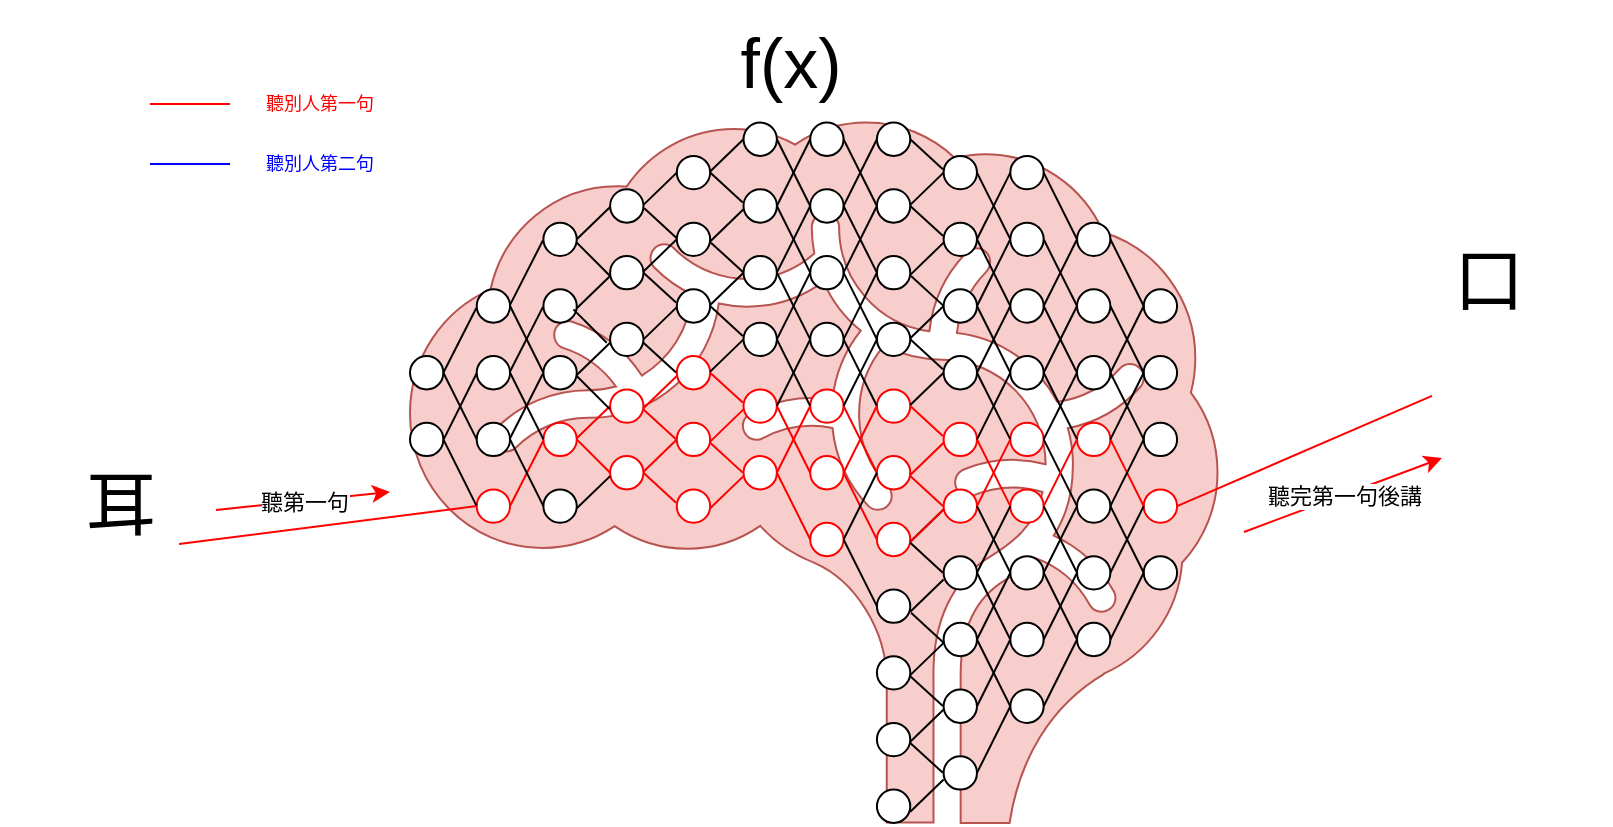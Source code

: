 <mxfile version="14.0.4" type="device" pages="2"><diagram id="xqqTY5oJ4J4L2-0KgZMD" name="第1頁"><mxGraphModel dx="1718" dy="608" grid="1" gridSize="10" guides="1" tooltips="1" connect="1" arrows="1" fold="1" page="1" pageScale="1" pageWidth="827" pageHeight="1169" math="0" shadow="0"><root><mxCell id="0"/><mxCell id="1" parent="0"/><mxCell id="z4Hfx3JZ8_zTePf363Aj-1" value="" style="group" vertex="1" connectable="0" parent="1"><mxGeometry x="150" y="99.47" width="540" height="370" as="geometry"/></mxCell><mxCell id="WMh8qJF9SoVzouX3keY9-442" value="" style="shape=image;html=1;verticalAlign=top;verticalLabelPosition=bottom;labelBackgroundColor=#ffffff;imageAspect=0;aspect=fixed;image=https://cdn0.iconfinder.com/data/icons/iphone-7-airpods-icons/24/airpod-ear-128.png;fillColor=#000000;" parent="z4Hfx3JZ8_zTePf363Aj-1" vertex="1"><mxGeometry x="-82.01" y="230.53" width="80" height="80" as="geometry"/></mxCell><mxCell id="WMh8qJF9SoVzouX3keY9-443" value="&lt;span style=&quot;font-size: 35px&quot;&gt;耳&lt;/span&gt;" style="text;html=1;strokeColor=none;fillColor=none;align=center;verticalAlign=middle;whiteSpace=wrap;rounded=0;" parent="z4Hfx3JZ8_zTePf363Aj-1" vertex="1"><mxGeometry x="-144.04" y="180.53" width="119.15" height="60.53" as="geometry"/></mxCell><mxCell id="WMh8qJF9SoVzouX3keY9-446" value="" style="shape=image;html=1;verticalAlign=top;verticalLabelPosition=bottom;labelBackgroundColor=#ffffff;imageAspect=0;aspect=fixed;image=https://cdn2.iconfinder.com/data/icons/organs-2/100/Organs__20161110_Mouth-b-128.png;fillColor=#000000;" parent="z4Hfx3JZ8_zTePf363Aj-1" vertex="1"><mxGeometry x="566.94" y="114.53" width="78" height="78" as="geometry"/></mxCell><mxCell id="WMh8qJF9SoVzouX3keY9-447" value="&lt;span style=&quot;font-size: 35px&quot;&gt;口&lt;/span&gt;&lt;span style=&quot;color: rgba(0 , 0 , 0 , 0) ; font-family: monospace ; font-size: 0px&quot;&gt;%3CmxGraphModel%3E%3Croot%3E%3CmxCell%20id%3D%220%22%2F%3E%3CmxCell%20id%3D%221%22%20parent%3D%220%22%2F%3E%3CmxCell%20id%3D%222%22%20value%3D%22%26lt%3Bspan%20style%3D%26quot%3Bfont-size%3A%2035px%26quot%3B%26gt%3B%E7%9C%BC%26lt%3B%2Fspan%26gt%3B%22%20style%3D%22text%3Bhtml%3D1%3BstrokeColor%3Dnone%3BfillColor%3Dnone%3Balign%3Dcenter%3BverticalAlign%3Dmiddle%3BwhiteSpace%3Dwrap%3Brounded%3D0%3B%22%20vertex%3D%221%22%20parent%3D%221%22%3E%3CmxGeometry%20x%3D%2264.06%22%20y%3D%22141.47%22%20width%3D%22121.06%22%20height%3D%2260.53%22%20as%3D%22geometry%22%2F%3E%3C%2FmxCell%3E%3C%2Froot%3E%3C%2FmxGraphModel%3E&lt;/span&gt;" style="text;html=1;strokeColor=none;fillColor=none;align=center;verticalAlign=middle;whiteSpace=wrap;rounded=0;" parent="z4Hfx3JZ8_zTePf363Aj-1" vertex="1"><mxGeometry x="538.94" y="68.53" width="121.06" height="60.53" as="geometry"/></mxCell><mxCell id="WMh8qJF9SoVzouX3keY9-454" value="" style="endArrow=classic;html=1;strokeColor=#FF0000;exitX=0.898;exitY=0.545;exitDx=0;exitDy=0;exitPerimeter=0;" parent="z4Hfx3JZ8_zTePf363Aj-1" source="WMh8qJF9SoVzouX3keY9-443" edge="1"><mxGeometry relative="1" as="geometry"><mxPoint x="-56.45" y="190.53" as="sourcePoint"/><mxPoint x="50" y="204.53" as="targetPoint"/></mxGeometry></mxCell><mxCell id="WMh8qJF9SoVzouX3keY9-455" value="聽第一句" style="edgeLabel;resizable=0;html=1;align=center;verticalAlign=middle;" parent="WMh8qJF9SoVzouX3keY9-454" connectable="0" vertex="1"><mxGeometry relative="1" as="geometry"/></mxCell><mxCell id="WMh8qJF9SoVzouX3keY9-460" value="" style="endArrow=classic;html=1;strokeColor=#FF0000;entryX=0.116;entryY=0.936;entryDx=0;entryDy=0;entryPerimeter=0;" parent="z4Hfx3JZ8_zTePf363Aj-1" edge="1" target="WMh8qJF9SoVzouX3keY9-446"><mxGeometry relative="1" as="geometry"><mxPoint x="477" y="224.53" as="sourcePoint"/><mxPoint x="551" y="180.53" as="targetPoint"/></mxGeometry></mxCell><mxCell id="WMh8qJF9SoVzouX3keY9-461" value="聽完第一句後講" style="edgeLabel;resizable=0;html=1;align=center;verticalAlign=middle;" parent="WMh8qJF9SoVzouX3keY9-460" connectable="0" vertex="1"><mxGeometry relative="1" as="geometry"/></mxCell><mxCell id="z4Hfx3JZ8_zTePf363Aj-2" value="" style="group" vertex="1" connectable="0" parent="z4Hfx3JZ8_zTePf363Aj-1"><mxGeometry x="60" y="19.82" width="403.75" height="350.18" as="geometry"/></mxCell><mxCell id="WMh8qJF9SoVzouX3keY9-231" value="" style="shape=mxgraph.signs.healthcare.brain;html=1;pointerEvents=1;fillColor=#f8cecc;strokeColor=#b85450;verticalLabelPosition=bottom;verticalAlign=top;align=center;" parent="z4Hfx3JZ8_zTePf363Aj-2" vertex="1"><mxGeometry width="403.75" height="350.18" as="geometry"/></mxCell><mxCell id="WMh8qJF9SoVzouX3keY9-233" value="" style="ellipse;whiteSpace=wrap;html=1;aspect=fixed;" parent="z4Hfx3JZ8_zTePf363Aj-2" vertex="1"><mxGeometry y="116.727" width="16.675" height="16.675" as="geometry"/></mxCell><mxCell id="WMh8qJF9SoVzouX3keY9-234" value="" style="ellipse;whiteSpace=wrap;html=1;aspect=fixed;" parent="z4Hfx3JZ8_zTePf363Aj-2" vertex="1"><mxGeometry y="150.077" width="16.675" height="16.675" as="geometry"/></mxCell><mxCell id="WMh8qJF9SoVzouX3keY9-235" value="" style="ellipse;whiteSpace=wrap;html=1;aspect=fixed;" parent="z4Hfx3JZ8_zTePf363Aj-2" vertex="1"><mxGeometry x="33.351" y="83.376" width="16.675" height="16.675" as="geometry"/></mxCell><mxCell id="WMh8qJF9SoVzouX3keY9-236" value="" style="ellipse;whiteSpace=wrap;html=1;aspect=fixed;" parent="z4Hfx3JZ8_zTePf363Aj-2" vertex="1"><mxGeometry x="33.351" y="116.727" width="16.675" height="16.675" as="geometry"/></mxCell><mxCell id="WMh8qJF9SoVzouX3keY9-237" value="" style="ellipse;whiteSpace=wrap;html=1;aspect=fixed;strokeColor=#FF0000;" parent="z4Hfx3JZ8_zTePf363Aj-2" vertex="1"><mxGeometry x="33.351" y="183.428" width="16.675" height="16.675" as="geometry"/></mxCell><mxCell id="WMh8qJF9SoVzouX3keY9-238" value="" style="ellipse;whiteSpace=wrap;html=1;aspect=fixed;" parent="z4Hfx3JZ8_zTePf363Aj-2" vertex="1"><mxGeometry x="33.351" y="150.077" width="16.675" height="16.675" as="geometry"/></mxCell><mxCell id="WMh8qJF9SoVzouX3keY9-239" value="" style="ellipse;whiteSpace=wrap;html=1;aspect=fixed;" parent="z4Hfx3JZ8_zTePf363Aj-2" vertex="1"><mxGeometry x="66.702" y="50.026" width="16.675" height="16.675" as="geometry"/></mxCell><mxCell id="WMh8qJF9SoVzouX3keY9-240" value="" style="ellipse;whiteSpace=wrap;html=1;aspect=fixed;" parent="z4Hfx3JZ8_zTePf363Aj-2" vertex="1"><mxGeometry x="66.702" y="83.376" width="16.675" height="16.675" as="geometry"/></mxCell><mxCell id="WMh8qJF9SoVzouX3keY9-241" value="" style="ellipse;whiteSpace=wrap;html=1;aspect=fixed;strokeColor=#FF0000;" parent="z4Hfx3JZ8_zTePf363Aj-2" vertex="1"><mxGeometry x="66.702" y="150.077" width="16.675" height="16.675" as="geometry"/></mxCell><mxCell id="WMh8qJF9SoVzouX3keY9-242" value="" style="ellipse;whiteSpace=wrap;html=1;aspect=fixed;" parent="z4Hfx3JZ8_zTePf363Aj-2" vertex="1"><mxGeometry x="66.702" y="116.727" width="16.675" height="16.675" as="geometry"/></mxCell><mxCell id="WMh8qJF9SoVzouX3keY9-243" value="" style="ellipse;whiteSpace=wrap;html=1;aspect=fixed;" parent="z4Hfx3JZ8_zTePf363Aj-2" vertex="1"><mxGeometry x="100.054" y="33.35" width="16.675" height="16.675" as="geometry"/></mxCell><mxCell id="WMh8qJF9SoVzouX3keY9-244" value="" style="ellipse;whiteSpace=wrap;html=1;aspect=fixed;" parent="z4Hfx3JZ8_zTePf363Aj-2" vertex="1"><mxGeometry x="100.054" y="66.701" width="16.675" height="16.675" as="geometry"/></mxCell><mxCell id="WMh8qJF9SoVzouX3keY9-245" value="" style="ellipse;whiteSpace=wrap;html=1;aspect=fixed;strokeColor=#FF0000;" parent="z4Hfx3JZ8_zTePf363Aj-2" vertex="1"><mxGeometry x="100.054" y="133.402" width="16.675" height="16.675" as="geometry"/></mxCell><mxCell id="WMh8qJF9SoVzouX3keY9-246" value="" style="ellipse;whiteSpace=wrap;html=1;aspect=fixed;" parent="z4Hfx3JZ8_zTePf363Aj-2" vertex="1"><mxGeometry x="100.054" y="100.051" width="16.675" height="16.675" as="geometry"/></mxCell><mxCell id="WMh8qJF9SoVzouX3keY9-247" value="" style="ellipse;whiteSpace=wrap;html=1;aspect=fixed;" parent="z4Hfx3JZ8_zTePf363Aj-2" vertex="1"><mxGeometry x="133.405" y="16.675" width="16.675" height="16.675" as="geometry"/></mxCell><mxCell id="WMh8qJF9SoVzouX3keY9-248" value="" style="ellipse;whiteSpace=wrap;html=1;aspect=fixed;" parent="z4Hfx3JZ8_zTePf363Aj-2" vertex="1"><mxGeometry x="133.405" y="50.026" width="16.675" height="16.675" as="geometry"/></mxCell><mxCell id="WMh8qJF9SoVzouX3keY9-249" value="" style="ellipse;whiteSpace=wrap;html=1;aspect=fixed;strokeColor=#FF0000;" parent="z4Hfx3JZ8_zTePf363Aj-2" vertex="1"><mxGeometry x="133.405" y="116.727" width="16.675" height="16.675" as="geometry"/></mxCell><mxCell id="WMh8qJF9SoVzouX3keY9-250" value="" style="ellipse;whiteSpace=wrap;html=1;aspect=fixed;" parent="z4Hfx3JZ8_zTePf363Aj-2" vertex="1"><mxGeometry x="133.405" y="83.376" width="16.675" height="16.675" as="geometry"/></mxCell><mxCell id="WMh8qJF9SoVzouX3keY9-251" value="" style="ellipse;whiteSpace=wrap;html=1;aspect=fixed;" parent="z4Hfx3JZ8_zTePf363Aj-2" vertex="1"><mxGeometry x="166.756" width="16.675" height="16.675" as="geometry"/></mxCell><mxCell id="WMh8qJF9SoVzouX3keY9-252" value="" style="ellipse;whiteSpace=wrap;html=1;aspect=fixed;" parent="z4Hfx3JZ8_zTePf363Aj-2" vertex="1"><mxGeometry x="166.756" y="33.35" width="16.675" height="16.675" as="geometry"/></mxCell><mxCell id="WMh8qJF9SoVzouX3keY9-253" value="" style="ellipse;whiteSpace=wrap;html=1;aspect=fixed;" parent="z4Hfx3JZ8_zTePf363Aj-2" vertex="1"><mxGeometry x="166.756" y="100.051" width="16.675" height="16.675" as="geometry"/></mxCell><mxCell id="WMh8qJF9SoVzouX3keY9-254" value="" style="ellipse;whiteSpace=wrap;html=1;aspect=fixed;" parent="z4Hfx3JZ8_zTePf363Aj-2" vertex="1"><mxGeometry x="166.756" y="66.701" width="16.675" height="16.675" as="geometry"/></mxCell><mxCell id="WMh8qJF9SoVzouX3keY9-255" value="" style="ellipse;whiteSpace=wrap;html=1;aspect=fixed;" parent="z4Hfx3JZ8_zTePf363Aj-2" vertex="1"><mxGeometry x="200.107" width="16.675" height="16.675" as="geometry"/></mxCell><mxCell id="WMh8qJF9SoVzouX3keY9-256" value="" style="ellipse;whiteSpace=wrap;html=1;aspect=fixed;" parent="z4Hfx3JZ8_zTePf363Aj-2" vertex="1"><mxGeometry x="200.107" y="33.35" width="16.675" height="16.675" as="geometry"/></mxCell><mxCell id="WMh8qJF9SoVzouX3keY9-257" value="" style="ellipse;whiteSpace=wrap;html=1;aspect=fixed;" parent="z4Hfx3JZ8_zTePf363Aj-2" vertex="1"><mxGeometry x="200.107" y="100.051" width="16.675" height="16.675" as="geometry"/></mxCell><mxCell id="WMh8qJF9SoVzouX3keY9-258" value="" style="ellipse;whiteSpace=wrap;html=1;aspect=fixed;" parent="z4Hfx3JZ8_zTePf363Aj-2" vertex="1"><mxGeometry x="200.107" y="66.701" width="16.675" height="16.675" as="geometry"/></mxCell><mxCell id="WMh8qJF9SoVzouX3keY9-259" value="" style="ellipse;whiteSpace=wrap;html=1;aspect=fixed;strokeColor=#FF0000;" parent="z4Hfx3JZ8_zTePf363Aj-2" vertex="1"><mxGeometry x="200.107" y="133.402" width="16.675" height="16.675" as="geometry"/></mxCell><mxCell id="WMh8qJF9SoVzouX3keY9-260" value="" style="ellipse;whiteSpace=wrap;html=1;aspect=fixed;strokeColor=#FF0000;" parent="z4Hfx3JZ8_zTePf363Aj-2" vertex="1"><mxGeometry x="200.107" y="166.752" width="16.675" height="16.675" as="geometry"/></mxCell><mxCell id="WMh8qJF9SoVzouX3keY9-261" value="" style="ellipse;whiteSpace=wrap;html=1;aspect=fixed;strokeColor=#FF0000;" parent="z4Hfx3JZ8_zTePf363Aj-2" vertex="1"><mxGeometry x="200.107" y="200.103" width="16.675" height="16.675" as="geometry"/></mxCell><mxCell id="WMh8qJF9SoVzouX3keY9-262" value="" style="ellipse;whiteSpace=wrap;html=1;aspect=fixed;strokeColor=#FF0000;" parent="z4Hfx3JZ8_zTePf363Aj-2" vertex="1"><mxGeometry x="166.756" y="133.402" width="16.675" height="16.675" as="geometry"/></mxCell><mxCell id="WMh8qJF9SoVzouX3keY9-263" value="" style="ellipse;whiteSpace=wrap;html=1;aspect=fixed;strokeColor=#FF0000;" parent="z4Hfx3JZ8_zTePf363Aj-2" vertex="1"><mxGeometry x="166.756" y="166.752" width="16.675" height="16.675" as="geometry"/></mxCell><mxCell id="WMh8qJF9SoVzouX3keY9-264" value="" style="ellipse;whiteSpace=wrap;html=1;aspect=fixed;strokeColor=#FF0000;" parent="z4Hfx3JZ8_zTePf363Aj-2" vertex="1"><mxGeometry x="133.405" y="150.077" width="16.675" height="16.675" as="geometry"/></mxCell><mxCell id="WMh8qJF9SoVzouX3keY9-265" value="" style="ellipse;whiteSpace=wrap;html=1;aspect=fixed;strokeColor=#FF0000;" parent="z4Hfx3JZ8_zTePf363Aj-2" vertex="1"><mxGeometry x="133.405" y="183.428" width="16.675" height="16.675" as="geometry"/></mxCell><mxCell id="WMh8qJF9SoVzouX3keY9-266" value="" style="ellipse;whiteSpace=wrap;html=1;aspect=fixed;strokeColor=#FF0000;" parent="z4Hfx3JZ8_zTePf363Aj-2" vertex="1"><mxGeometry x="100.054" y="166.752" width="16.675" height="16.675" as="geometry"/></mxCell><mxCell id="WMh8qJF9SoVzouX3keY9-267" value="" style="ellipse;whiteSpace=wrap;html=1;aspect=fixed;" parent="z4Hfx3JZ8_zTePf363Aj-2" vertex="1"><mxGeometry x="66.702" y="183.428" width="16.675" height="16.675" as="geometry"/></mxCell><mxCell id="WMh8qJF9SoVzouX3keY9-268" value="" style="ellipse;whiteSpace=wrap;html=1;aspect=fixed;" parent="z4Hfx3JZ8_zTePf363Aj-2" vertex="1"><mxGeometry x="233.459" width="16.675" height="16.675" as="geometry"/></mxCell><mxCell id="WMh8qJF9SoVzouX3keY9-269" value="" style="ellipse;whiteSpace=wrap;html=1;aspect=fixed;" parent="z4Hfx3JZ8_zTePf363Aj-2" vertex="1"><mxGeometry x="233.459" y="33.35" width="16.675" height="16.675" as="geometry"/></mxCell><mxCell id="WMh8qJF9SoVzouX3keY9-270" value="" style="ellipse;whiteSpace=wrap;html=1;aspect=fixed;" parent="z4Hfx3JZ8_zTePf363Aj-2" vertex="1"><mxGeometry x="233.459" y="100.051" width="16.675" height="16.675" as="geometry"/></mxCell><mxCell id="WMh8qJF9SoVzouX3keY9-271" value="" style="ellipse;whiteSpace=wrap;html=1;aspect=fixed;" parent="z4Hfx3JZ8_zTePf363Aj-2" vertex="1"><mxGeometry x="233.459" y="66.701" width="16.675" height="16.675" as="geometry"/></mxCell><mxCell id="WMh8qJF9SoVzouX3keY9-272" value="" style="ellipse;whiteSpace=wrap;html=1;aspect=fixed;strokeColor=#FF0000;" parent="z4Hfx3JZ8_zTePf363Aj-2" vertex="1"><mxGeometry x="233.459" y="133.402" width="16.675" height="16.675" as="geometry"/></mxCell><mxCell id="WMh8qJF9SoVzouX3keY9-273" value="" style="ellipse;whiteSpace=wrap;html=1;aspect=fixed;strokeColor=#FF0000;" parent="z4Hfx3JZ8_zTePf363Aj-2" vertex="1"><mxGeometry x="233.459" y="166.752" width="16.675" height="16.675" as="geometry"/></mxCell><mxCell id="WMh8qJF9SoVzouX3keY9-274" value="" style="ellipse;whiteSpace=wrap;html=1;aspect=fixed;strokeColor=#FF0000;" parent="z4Hfx3JZ8_zTePf363Aj-2" vertex="1"><mxGeometry x="233.459" y="200.103" width="16.675" height="16.675" as="geometry"/></mxCell><mxCell id="WMh8qJF9SoVzouX3keY9-275" value="" style="ellipse;whiteSpace=wrap;html=1;aspect=fixed;" parent="z4Hfx3JZ8_zTePf363Aj-2" vertex="1"><mxGeometry x="266.81" y="16.675" width="16.675" height="16.675" as="geometry"/></mxCell><mxCell id="WMh8qJF9SoVzouX3keY9-276" value="" style="ellipse;whiteSpace=wrap;html=1;aspect=fixed;" parent="z4Hfx3JZ8_zTePf363Aj-2" vertex="1"><mxGeometry x="266.81" y="50.026" width="16.675" height="16.675" as="geometry"/></mxCell><mxCell id="WMh8qJF9SoVzouX3keY9-277" value="" style="ellipse;whiteSpace=wrap;html=1;aspect=fixed;" parent="z4Hfx3JZ8_zTePf363Aj-2" vertex="1"><mxGeometry x="266.81" y="116.727" width="16.675" height="16.675" as="geometry"/></mxCell><mxCell id="WMh8qJF9SoVzouX3keY9-278" value="" style="ellipse;whiteSpace=wrap;html=1;aspect=fixed;" parent="z4Hfx3JZ8_zTePf363Aj-2" vertex="1"><mxGeometry x="266.81" y="83.376" width="16.675" height="16.675" as="geometry"/></mxCell><mxCell id="WMh8qJF9SoVzouX3keY9-279" value="" style="ellipse;whiteSpace=wrap;html=1;aspect=fixed;strokeColor=#FF0000;" parent="z4Hfx3JZ8_zTePf363Aj-2" vertex="1"><mxGeometry x="266.81" y="150.077" width="16.675" height="16.675" as="geometry"/></mxCell><mxCell id="WMh8qJF9SoVzouX3keY9-280" value="" style="ellipse;whiteSpace=wrap;html=1;aspect=fixed;strokeColor=#FF0000;" parent="z4Hfx3JZ8_zTePf363Aj-2" vertex="1"><mxGeometry x="266.81" y="183.428" width="16.675" height="16.675" as="geometry"/></mxCell><mxCell id="WMh8qJF9SoVzouX3keY9-281" value="" style="ellipse;whiteSpace=wrap;html=1;aspect=fixed;" parent="z4Hfx3JZ8_zTePf363Aj-2" vertex="1"><mxGeometry x="266.81" y="216.778" width="16.675" height="16.675" as="geometry"/></mxCell><mxCell id="WMh8qJF9SoVzouX3keY9-282" value="" style="ellipse;whiteSpace=wrap;html=1;aspect=fixed;" parent="z4Hfx3JZ8_zTePf363Aj-2" vertex="1"><mxGeometry x="300.161" y="16.675" width="16.675" height="16.675" as="geometry"/></mxCell><mxCell id="WMh8qJF9SoVzouX3keY9-283" value="" style="ellipse;whiteSpace=wrap;html=1;aspect=fixed;" parent="z4Hfx3JZ8_zTePf363Aj-2" vertex="1"><mxGeometry x="300.161" y="50.026" width="16.675" height="16.675" as="geometry"/></mxCell><mxCell id="WMh8qJF9SoVzouX3keY9-284" value="" style="ellipse;whiteSpace=wrap;html=1;aspect=fixed;" parent="z4Hfx3JZ8_zTePf363Aj-2" vertex="1"><mxGeometry x="300.161" y="116.727" width="16.675" height="16.675" as="geometry"/></mxCell><mxCell id="WMh8qJF9SoVzouX3keY9-285" value="" style="ellipse;whiteSpace=wrap;html=1;aspect=fixed;" parent="z4Hfx3JZ8_zTePf363Aj-2" vertex="1"><mxGeometry x="300.161" y="83.376" width="16.675" height="16.675" as="geometry"/></mxCell><mxCell id="WMh8qJF9SoVzouX3keY9-286" value="" style="ellipse;whiteSpace=wrap;html=1;aspect=fixed;strokeColor=#FF0000;" parent="z4Hfx3JZ8_zTePf363Aj-2" vertex="1"><mxGeometry x="300.161" y="150.077" width="16.675" height="16.675" as="geometry"/></mxCell><mxCell id="WMh8qJF9SoVzouX3keY9-287" value="" style="ellipse;whiteSpace=wrap;html=1;aspect=fixed;strokeColor=#FF0000;" parent="z4Hfx3JZ8_zTePf363Aj-2" vertex="1"><mxGeometry x="300.161" y="183.428" width="16.675" height="16.675" as="geometry"/></mxCell><mxCell id="WMh8qJF9SoVzouX3keY9-288" value="" style="ellipse;whiteSpace=wrap;html=1;aspect=fixed;" parent="z4Hfx3JZ8_zTePf363Aj-2" vertex="1"><mxGeometry x="300.161" y="216.778" width="16.675" height="16.675" as="geometry"/></mxCell><mxCell id="WMh8qJF9SoVzouX3keY9-289" value="" style="ellipse;whiteSpace=wrap;html=1;aspect=fixed;" parent="z4Hfx3JZ8_zTePf363Aj-2" vertex="1"><mxGeometry x="333.512" y="50.026" width="16.675" height="16.675" as="geometry"/></mxCell><mxCell id="WMh8qJF9SoVzouX3keY9-290" value="" style="ellipse;whiteSpace=wrap;html=1;aspect=fixed;" parent="z4Hfx3JZ8_zTePf363Aj-2" vertex="1"><mxGeometry x="333.512" y="83.376" width="16.675" height="16.675" as="geometry"/></mxCell><mxCell id="WMh8qJF9SoVzouX3keY9-291" value="" style="ellipse;whiteSpace=wrap;html=1;aspect=fixed;strokeColor=#FF0000;" parent="z4Hfx3JZ8_zTePf363Aj-2" vertex="1"><mxGeometry x="333.512" y="150.077" width="16.675" height="16.675" as="geometry"/></mxCell><mxCell id="WMh8qJF9SoVzouX3keY9-292" value="" style="ellipse;whiteSpace=wrap;html=1;aspect=fixed;" parent="z4Hfx3JZ8_zTePf363Aj-2" vertex="1"><mxGeometry x="333.512" y="116.727" width="16.675" height="16.675" as="geometry"/></mxCell><mxCell id="WMh8qJF9SoVzouX3keY9-293" value="" style="ellipse;whiteSpace=wrap;html=1;aspect=fixed;" parent="z4Hfx3JZ8_zTePf363Aj-2" vertex="1"><mxGeometry x="333.512" y="183.428" width="16.675" height="16.675" as="geometry"/></mxCell><mxCell id="WMh8qJF9SoVzouX3keY9-294" value="" style="ellipse;whiteSpace=wrap;html=1;aspect=fixed;" parent="z4Hfx3JZ8_zTePf363Aj-2" vertex="1"><mxGeometry x="333.512" y="216.778" width="16.675" height="16.675" as="geometry"/></mxCell><mxCell id="WMh8qJF9SoVzouX3keY9-295" value="" style="ellipse;whiteSpace=wrap;html=1;aspect=fixed;" parent="z4Hfx3JZ8_zTePf363Aj-2" vertex="1"><mxGeometry x="333.512" y="250.129" width="16.675" height="16.675" as="geometry"/></mxCell><mxCell id="WMh8qJF9SoVzouX3keY9-296" value="" style="ellipse;whiteSpace=wrap;html=1;aspect=fixed;" parent="z4Hfx3JZ8_zTePf363Aj-2" vertex="1"><mxGeometry x="366.864" y="83.376" width="16.675" height="16.675" as="geometry"/></mxCell><mxCell id="WMh8qJF9SoVzouX3keY9-297" value="" style="ellipse;whiteSpace=wrap;html=1;aspect=fixed;" parent="z4Hfx3JZ8_zTePf363Aj-2" vertex="1"><mxGeometry x="366.864" y="116.727" width="16.675" height="16.675" as="geometry"/></mxCell><mxCell id="WMh8qJF9SoVzouX3keY9-298" value="" style="ellipse;whiteSpace=wrap;html=1;aspect=fixed;strokeColor=#FF0000;" parent="z4Hfx3JZ8_zTePf363Aj-2" vertex="1"><mxGeometry x="366.864" y="183.428" width="16.675" height="16.675" as="geometry"/></mxCell><mxCell id="WMh8qJF9SoVzouX3keY9-299" value="" style="ellipse;whiteSpace=wrap;html=1;aspect=fixed;" parent="z4Hfx3JZ8_zTePf363Aj-2" vertex="1"><mxGeometry x="366.864" y="150.077" width="16.675" height="16.675" as="geometry"/></mxCell><mxCell id="WMh8qJF9SoVzouX3keY9-300" value="" style="ellipse;whiteSpace=wrap;html=1;aspect=fixed;" parent="z4Hfx3JZ8_zTePf363Aj-2" vertex="1"><mxGeometry x="366.864" y="216.778" width="16.675" height="16.675" as="geometry"/></mxCell><mxCell id="WMh8qJF9SoVzouX3keY9-301" value="" style="ellipse;whiteSpace=wrap;html=1;aspect=fixed;" parent="z4Hfx3JZ8_zTePf363Aj-2" vertex="1"><mxGeometry x="233.459" y="233.453" width="16.675" height="16.675" as="geometry"/></mxCell><mxCell id="WMh8qJF9SoVzouX3keY9-302" value="" style="ellipse;whiteSpace=wrap;html=1;aspect=fixed;" parent="z4Hfx3JZ8_zTePf363Aj-2" vertex="1"><mxGeometry x="233.459" y="266.804" width="16.675" height="16.675" as="geometry"/></mxCell><mxCell id="WMh8qJF9SoVzouX3keY9-303" value="" style="ellipse;whiteSpace=wrap;html=1;aspect=fixed;" parent="z4Hfx3JZ8_zTePf363Aj-2" vertex="1"><mxGeometry x="233.459" y="333.505" width="16.675" height="16.675" as="geometry"/></mxCell><mxCell id="WMh8qJF9SoVzouX3keY9-304" value="" style="ellipse;whiteSpace=wrap;html=1;aspect=fixed;" parent="z4Hfx3JZ8_zTePf363Aj-2" vertex="1"><mxGeometry x="233.459" y="300.154" width="16.675" height="16.675" as="geometry"/></mxCell><mxCell id="WMh8qJF9SoVzouX3keY9-305" value="" style="ellipse;whiteSpace=wrap;html=1;aspect=fixed;" parent="z4Hfx3JZ8_zTePf363Aj-2" vertex="1"><mxGeometry x="266.81" y="250.129" width="16.675" height="16.675" as="geometry"/></mxCell><mxCell id="WMh8qJF9SoVzouX3keY9-306" value="" style="ellipse;whiteSpace=wrap;html=1;aspect=fixed;" parent="z4Hfx3JZ8_zTePf363Aj-2" vertex="1"><mxGeometry x="266.81" y="316.83" width="16.675" height="16.675" as="geometry"/></mxCell><mxCell id="WMh8qJF9SoVzouX3keY9-307" value="" style="ellipse;whiteSpace=wrap;html=1;aspect=fixed;" parent="z4Hfx3JZ8_zTePf363Aj-2" vertex="1"><mxGeometry x="266.81" y="283.479" width="16.675" height="16.675" as="geometry"/></mxCell><mxCell id="WMh8qJF9SoVzouX3keY9-308" value="" style="ellipse;whiteSpace=wrap;html=1;aspect=fixed;" parent="z4Hfx3JZ8_zTePf363Aj-2" vertex="1"><mxGeometry x="300.161" y="250.129" width="16.675" height="16.675" as="geometry"/></mxCell><mxCell id="WMh8qJF9SoVzouX3keY9-309" value="" style="ellipse;whiteSpace=wrap;html=1;aspect=fixed;" parent="z4Hfx3JZ8_zTePf363Aj-2" vertex="1"><mxGeometry x="300.161" y="283.479" width="16.675" height="16.675" as="geometry"/></mxCell><mxCell id="WMh8qJF9SoVzouX3keY9-310" value="" style="endArrow=none;html=1;exitX=1;exitY=0.5;exitDx=0;exitDy=0;entryX=-0.016;entryY=0.567;entryDx=0;entryDy=0;entryPerimeter=0;" parent="z4Hfx3JZ8_zTePf363Aj-2" source="WMh8qJF9SoVzouX3keY9-233" target="WMh8qJF9SoVzouX3keY9-235" edge="1"><mxGeometry width="50" height="50" relative="1" as="geometry"><mxPoint x="50.027" y="183.428" as="sourcePoint"/><mxPoint x="133.405" y="100.051" as="targetPoint"/></mxGeometry></mxCell><mxCell id="WMh8qJF9SoVzouX3keY9-311" value="" style="endArrow=none;html=1;exitX=1.078;exitY=0.569;exitDx=0;exitDy=0;exitPerimeter=0;entryX=0.061;entryY=0.603;entryDx=0;entryDy=0;entryPerimeter=0;" parent="z4Hfx3JZ8_zTePf363Aj-2" edge="1"><mxGeometry width="50" height="50" relative="1" as="geometry"><mxPoint x="16.959" y="158.131" as="sourcePoint"/><mxPoint x="33.351" y="125.348" as="targetPoint"/></mxGeometry></mxCell><mxCell id="WMh8qJF9SoVzouX3keY9-312" value="" style="endArrow=none;html=1;exitX=0;exitY=0.5;exitDx=0;exitDy=0;entryX=1;entryY=0.5;entryDx=0;entryDy=0;" parent="z4Hfx3JZ8_zTePf363Aj-2" source="WMh8qJF9SoVzouX3keY9-237" target="WMh8qJF9SoVzouX3keY9-234" edge="1"><mxGeometry width="50" height="50" relative="1" as="geometry"><mxPoint x="33.635" y="174.807" as="sourcePoint"/><mxPoint x="50.027" y="142.023" as="targetPoint"/></mxGeometry></mxCell><mxCell id="WMh8qJF9SoVzouX3keY9-313" value="" style="endArrow=none;html=1;exitX=0;exitY=0.5;exitDx=0;exitDy=0;entryX=1;entryY=0.5;entryDx=0;entryDy=0;" parent="z4Hfx3JZ8_zTePf363Aj-2" edge="1"><mxGeometry width="50" height="50" relative="1" as="geometry"><mxPoint x="33.351" y="158.415" as="sourcePoint"/><mxPoint x="16.676" y="125.064" as="targetPoint"/></mxGeometry></mxCell><mxCell id="WMh8qJF9SoVzouX3keY9-314" value="" style="endArrow=none;html=1;exitX=1;exitY=0.5;exitDx=0;exitDy=0;entryX=-0.016;entryY=0.567;entryDx=0;entryDy=0;entryPerimeter=0;" parent="z4Hfx3JZ8_zTePf363Aj-2" edge="1"><mxGeometry width="50" height="50" relative="1" as="geometry"><mxPoint x="50.027" y="91.164" as="sourcePoint"/><mxPoint x="66.436" y="58.93" as="targetPoint"/></mxGeometry></mxCell><mxCell id="WMh8qJF9SoVzouX3keY9-315" value="" style="endArrow=none;html=1;exitX=1;exitY=0.5;exitDx=0;exitDy=0;entryX=-0.016;entryY=0.567;entryDx=0;entryDy=0;entryPerimeter=0;" parent="z4Hfx3JZ8_zTePf363Aj-2" edge="1"><mxGeometry width="50" height="50" relative="1" as="geometry"><mxPoint x="50.027" y="124.497" as="sourcePoint"/><mxPoint x="66.436" y="92.264" as="targetPoint"/></mxGeometry></mxCell><mxCell id="WMh8qJF9SoVzouX3keY9-316" value="" style="endArrow=none;html=1;exitX=1;exitY=0.5;exitDx=0;exitDy=0;entryX=-0.016;entryY=0.567;entryDx=0;entryDy=0;entryPerimeter=0;" parent="z4Hfx3JZ8_zTePf363Aj-2" edge="1"><mxGeometry width="50" height="50" relative="1" as="geometry"><mxPoint x="50.027" y="157.848" as="sourcePoint"/><mxPoint x="66.436" y="125.615" as="targetPoint"/></mxGeometry></mxCell><mxCell id="WMh8qJF9SoVzouX3keY9-317" value="" style="endArrow=none;html=1;exitX=1;exitY=0.5;exitDx=0;exitDy=0;entryX=-0.016;entryY=0.567;entryDx=0;entryDy=0;entryPerimeter=0;strokeColor=#FF0000;" parent="z4Hfx3JZ8_zTePf363Aj-2" edge="1"><mxGeometry width="50" height="50" relative="1" as="geometry"><mxPoint x="50.294" y="191.198" as="sourcePoint"/><mxPoint x="66.702" y="158.965" as="targetPoint"/></mxGeometry></mxCell><mxCell id="WMh8qJF9SoVzouX3keY9-318" value="" style="endArrow=none;html=1;exitX=0;exitY=0.5;exitDx=0;exitDy=0;entryX=1;entryY=0.5;entryDx=0;entryDy=0;" parent="z4Hfx3JZ8_zTePf363Aj-2" edge="1"><mxGeometry width="50" height="50" relative="1" as="geometry"><mxPoint x="66.702" y="125.064" as="sourcePoint"/><mxPoint x="50.027" y="91.714" as="targetPoint"/></mxGeometry></mxCell><mxCell id="WMh8qJF9SoVzouX3keY9-319" value="" style="endArrow=none;html=1;exitX=0;exitY=0.5;exitDx=0;exitDy=0;entryX=1;entryY=0.5;entryDx=0;entryDy=0;" parent="z4Hfx3JZ8_zTePf363Aj-2" edge="1"><mxGeometry width="50" height="50" relative="1" as="geometry"><mxPoint x="66.702" y="158.415" as="sourcePoint"/><mxPoint x="50.027" y="125.064" as="targetPoint"/></mxGeometry></mxCell><mxCell id="WMh8qJF9SoVzouX3keY9-320" value="" style="endArrow=none;html=1;exitX=0;exitY=0.5;exitDx=0;exitDy=0;entryX=1;entryY=0.5;entryDx=0;entryDy=0;" parent="z4Hfx3JZ8_zTePf363Aj-2" edge="1"><mxGeometry width="50" height="50" relative="1" as="geometry"><mxPoint x="66.702" y="191.765" as="sourcePoint"/><mxPoint x="50.027" y="158.415" as="targetPoint"/></mxGeometry></mxCell><mxCell id="WMh8qJF9SoVzouX3keY9-321" value="" style="endArrow=none;html=1;exitX=1;exitY=0.5;exitDx=0;exitDy=0;entryX=-0.016;entryY=0.567;entryDx=0;entryDy=0;entryPerimeter=0;" parent="z4Hfx3JZ8_zTePf363Aj-2" source="WMh8qJF9SoVzouX3keY9-239" edge="1"><mxGeometry width="50" height="50" relative="1" as="geometry"><mxPoint x="83.645" y="74.472" as="sourcePoint"/><mxPoint x="100.054" y="42.238" as="targetPoint"/></mxGeometry></mxCell><mxCell id="WMh8qJF9SoVzouX3keY9-322" value="" style="endArrow=none;html=1;exitX=1;exitY=0.5;exitDx=0;exitDy=0;entryX=-0.016;entryY=0.567;entryDx=0;entryDy=0;entryPerimeter=0;" parent="z4Hfx3JZ8_zTePf363Aj-2" edge="1"><mxGeometry width="50" height="50" relative="1" as="geometry"><mxPoint x="83.378" y="92.831" as="sourcePoint"/><mxPoint x="100.054" y="76.706" as="targetPoint"/></mxGeometry></mxCell><mxCell id="WMh8qJF9SoVzouX3keY9-323" value="" style="endArrow=none;html=1;exitX=1;exitY=0.5;exitDx=0;exitDy=0;entryX=-0.016;entryY=0.567;entryDx=0;entryDy=0;entryPerimeter=0;" parent="z4Hfx3JZ8_zTePf363Aj-2" edge="1"><mxGeometry width="50" height="50" relative="1" as="geometry"><mxPoint x="83.378" y="126.182" as="sourcePoint"/><mxPoint x="100.054" y="110.057" as="targetPoint"/></mxGeometry></mxCell><mxCell id="WMh8qJF9SoVzouX3keY9-324" value="" style="endArrow=none;html=1;exitX=1;exitY=0.5;exitDx=0;exitDy=0;entryX=-0.016;entryY=0.567;entryDx=0;entryDy=0;entryPerimeter=0;strokeColor=#FF0000;" parent="z4Hfx3JZ8_zTePf363Aj-2" edge="1"><mxGeometry width="50" height="50" relative="1" as="geometry"><mxPoint x="83.378" y="157.864" as="sourcePoint"/><mxPoint x="100.054" y="141.74" as="targetPoint"/></mxGeometry></mxCell><mxCell id="WMh8qJF9SoVzouX3keY9-325" value="" style="endArrow=none;html=1;exitX=1;exitY=0.5;exitDx=0;exitDy=0;entryX=-0.016;entryY=0.567;entryDx=0;entryDy=0;entryPerimeter=0;" parent="z4Hfx3JZ8_zTePf363Aj-2" edge="1"><mxGeometry width="50" height="50" relative="1" as="geometry"><mxPoint x="83.378" y="192.882" as="sourcePoint"/><mxPoint x="100.054" y="176.758" as="targetPoint"/></mxGeometry></mxCell><mxCell id="WMh8qJF9SoVzouX3keY9-326" value="" style="endArrow=none;html=1;exitX=1;exitY=0.5;exitDx=0;exitDy=0;entryX=0;entryY=0.5;entryDx=0;entryDy=0;strokeColor=#FF0000;" parent="z4Hfx3JZ8_zTePf363Aj-2" source="WMh8qJF9SoVzouX3keY9-241" target="WMh8qJF9SoVzouX3keY9-266" edge="1"><mxGeometry width="50" height="50" relative="1" as="geometry"><mxPoint x="166.756" y="141.74" as="sourcePoint"/><mxPoint x="100.054" y="183.428" as="targetPoint"/></mxGeometry></mxCell><mxCell id="WMh8qJF9SoVzouX3keY9-327" value="" style="endArrow=none;html=1;exitX=1;exitY=0.5;exitDx=0;exitDy=0;entryX=0;entryY=0.5;entryDx=0;entryDy=0;" parent="z4Hfx3JZ8_zTePf363Aj-2" edge="1"><mxGeometry width="50" height="50" relative="1" as="geometry"><mxPoint x="83.378" y="126.732" as="sourcePoint"/><mxPoint x="100.054" y="143.407" as="targetPoint"/></mxGeometry></mxCell><mxCell id="WMh8qJF9SoVzouX3keY9-328" value="" style="endArrow=none;html=1;exitX=1;exitY=0.5;exitDx=0;exitDy=0;entryX=0;entryY=0.5;entryDx=0;entryDy=0;" parent="z4Hfx3JZ8_zTePf363Aj-2" edge="1"><mxGeometry width="50" height="50" relative="1" as="geometry"><mxPoint x="81.711" y="93.381" as="sourcePoint"/><mxPoint x="98.386" y="110.057" as="targetPoint"/></mxGeometry></mxCell><mxCell id="WMh8qJF9SoVzouX3keY9-329" value="" style="endArrow=none;html=1;exitX=1;exitY=0.5;exitDx=0;exitDy=0;entryX=0;entryY=0.5;entryDx=0;entryDy=0;" parent="z4Hfx3JZ8_zTePf363Aj-2" edge="1"><mxGeometry width="50" height="50" relative="1" as="geometry"><mxPoint x="83.378" y="60.031" as="sourcePoint"/><mxPoint x="100.054" y="76.706" as="targetPoint"/></mxGeometry></mxCell><mxCell id="WMh8qJF9SoVzouX3keY9-330" value="" style="endArrow=none;html=1;exitX=1;exitY=0.5;exitDx=0;exitDy=0;entryX=-0.016;entryY=0.567;entryDx=0;entryDy=0;entryPerimeter=0;" parent="z4Hfx3JZ8_zTePf363Aj-2" edge="1"><mxGeometry width="50" height="50" relative="1" as="geometry"><mxPoint x="116.729" y="41.138" as="sourcePoint"/><mxPoint x="133.405" y="25.013" as="targetPoint"/></mxGeometry></mxCell><mxCell id="WMh8qJF9SoVzouX3keY9-331" value="" style="endArrow=none;html=1;exitX=1;exitY=0.5;exitDx=0;exitDy=0;entryX=-0.016;entryY=0.567;entryDx=0;entryDy=0;entryPerimeter=0;" parent="z4Hfx3JZ8_zTePf363Aj-2" edge="1"><mxGeometry width="50" height="50" relative="1" as="geometry"><mxPoint x="116.729" y="74.488" as="sourcePoint"/><mxPoint x="133.405" y="58.363" as="targetPoint"/></mxGeometry></mxCell><mxCell id="WMh8qJF9SoVzouX3keY9-332" value="" style="endArrow=none;html=1;exitX=1;exitY=0.5;exitDx=0;exitDy=0;entryX=-0.016;entryY=0.567;entryDx=0;entryDy=0;entryPerimeter=0;" parent="z4Hfx3JZ8_zTePf363Aj-2" edge="1"><mxGeometry width="50" height="50" relative="1" as="geometry"><mxPoint x="116.729" y="108.389" as="sourcePoint"/><mxPoint x="133.405" y="92.264" as="targetPoint"/></mxGeometry></mxCell><mxCell id="WMh8qJF9SoVzouX3keY9-333" value="" style="endArrow=none;html=1;exitX=1;exitY=0.5;exitDx=0;exitDy=0;entryX=-0.016;entryY=0.567;entryDx=0;entryDy=0;entryPerimeter=0;strokeColor=#FF0000;" parent="z4Hfx3JZ8_zTePf363Aj-2" edge="1"><mxGeometry width="50" height="50" relative="1" as="geometry"><mxPoint x="116.729" y="142.857" as="sourcePoint"/><mxPoint x="133.405" y="126.732" as="targetPoint"/></mxGeometry></mxCell><mxCell id="WMh8qJF9SoVzouX3keY9-334" value="" style="endArrow=none;html=1;exitX=1;exitY=0.5;exitDx=0;exitDy=0;entryX=-0.016;entryY=0.567;entryDx=0;entryDy=0;entryPerimeter=0;strokeColor=#FF0000;" parent="z4Hfx3JZ8_zTePf363Aj-2" edge="1"><mxGeometry width="50" height="50" relative="1" as="geometry"><mxPoint x="116.729" y="174.54" as="sourcePoint"/><mxPoint x="133.405" y="158.415" as="targetPoint"/></mxGeometry></mxCell><mxCell id="WMh8qJF9SoVzouX3keY9-335" value="" style="endArrow=none;html=1;exitX=1;exitY=0.5;exitDx=0;exitDy=0;entryX=1.023;entryY=0.571;entryDx=0;entryDy=0;entryPerimeter=0;" parent="z4Hfx3JZ8_zTePf363Aj-2" target="WMh8qJF9SoVzouX3keY9-243" edge="1"><mxGeometry width="50" height="50" relative="1" as="geometry"><mxPoint x="133.405" y="57.813" as="sourcePoint"/><mxPoint x="150.081" y="41.688" as="targetPoint"/></mxGeometry></mxCell><mxCell id="WMh8qJF9SoVzouX3keY9-336" value="" style="endArrow=none;html=1;exitX=1;exitY=0.5;exitDx=0;exitDy=0;entryX=1.023;entryY=0.571;entryDx=0;entryDy=0;entryPerimeter=0;" parent="z4Hfx3JZ8_zTePf363Aj-2" edge="1"><mxGeometry width="50" height="50" relative="1" as="geometry"><mxPoint x="133.021" y="89.98" as="sourcePoint"/><mxPoint x="116.729" y="75.039" as="targetPoint"/></mxGeometry></mxCell><mxCell id="WMh8qJF9SoVzouX3keY9-337" value="" style="endArrow=none;html=1;exitX=1;exitY=0.5;exitDx=0;exitDy=0;entryX=1.023;entryY=0.571;entryDx=0;entryDy=0;entryPerimeter=0;" parent="z4Hfx3JZ8_zTePf363Aj-2" edge="1"><mxGeometry width="50" height="50" relative="1" as="geometry"><mxPoint x="133.021" y="124.998" as="sourcePoint"/><mxPoint x="116.729" y="110.057" as="targetPoint"/></mxGeometry></mxCell><mxCell id="WMh8qJF9SoVzouX3keY9-338" value="" style="endArrow=none;html=1;exitX=1;exitY=0.5;exitDx=0;exitDy=0;entryX=1.023;entryY=0.571;entryDx=0;entryDy=0;entryPerimeter=0;strokeColor=#FF0000;" parent="z4Hfx3JZ8_zTePf363Aj-2" edge="1"><mxGeometry width="50" height="50" relative="1" as="geometry"><mxPoint x="133.021" y="158.348" as="sourcePoint"/><mxPoint x="116.729" y="143.407" as="targetPoint"/></mxGeometry></mxCell><mxCell id="WMh8qJF9SoVzouX3keY9-339" value="" style="endArrow=none;html=1;exitX=1;exitY=0.5;exitDx=0;exitDy=0;entryX=1.023;entryY=0.571;entryDx=0;entryDy=0;entryPerimeter=0;strokeColor=#FF0000;" parent="z4Hfx3JZ8_zTePf363Aj-2" edge="1"><mxGeometry width="50" height="50" relative="1" as="geometry"><mxPoint x="133.021" y="190.031" as="sourcePoint"/><mxPoint x="116.729" y="175.09" as="targetPoint"/></mxGeometry></mxCell><mxCell id="WMh8qJF9SoVzouX3keY9-340" value="" style="endArrow=none;html=1;exitX=1;exitY=0.5;exitDx=0;exitDy=0;entryX=-0.016;entryY=0.567;entryDx=0;entryDy=0;entryPerimeter=0;" parent="z4Hfx3JZ8_zTePf363Aj-2" edge="1"><mxGeometry width="50" height="50" relative="1" as="geometry"><mxPoint x="150.081" y="24.463" as="sourcePoint"/><mxPoint x="166.756" y="8.338" as="targetPoint"/></mxGeometry></mxCell><mxCell id="WMh8qJF9SoVzouX3keY9-341" value="" style="endArrow=none;html=1;exitX=1;exitY=0.5;exitDx=0;exitDy=0;entryX=-0.016;entryY=0.567;entryDx=0;entryDy=0;entryPerimeter=0;" parent="z4Hfx3JZ8_zTePf363Aj-2" edge="1"><mxGeometry width="50" height="50" relative="1" as="geometry"><mxPoint x="150.081" y="59.481" as="sourcePoint"/><mxPoint x="166.756" y="43.356" as="targetPoint"/></mxGeometry></mxCell><mxCell id="WMh8qJF9SoVzouX3keY9-342" value="" style="endArrow=none;html=1;exitX=1;exitY=0.5;exitDx=0;exitDy=0;entryX=-0.016;entryY=0.567;entryDx=0;entryDy=0;entryPerimeter=0;" parent="z4Hfx3JZ8_zTePf363Aj-2" edge="1"><mxGeometry width="50" height="50" relative="1" as="geometry"><mxPoint x="150.081" y="91.164" as="sourcePoint"/><mxPoint x="166.756" y="75.039" as="targetPoint"/></mxGeometry></mxCell><mxCell id="WMh8qJF9SoVzouX3keY9-343" value="" style="endArrow=none;html=1;exitX=1;exitY=0.5;exitDx=0;exitDy=0;entryX=-0.016;entryY=0.567;entryDx=0;entryDy=0;entryPerimeter=0;" parent="z4Hfx3JZ8_zTePf363Aj-2" edge="1"><mxGeometry width="50" height="50" relative="1" as="geometry"><mxPoint x="150.081" y="124.514" as="sourcePoint"/><mxPoint x="166.756" y="108.389" as="targetPoint"/></mxGeometry></mxCell><mxCell id="WMh8qJF9SoVzouX3keY9-344" value="" style="endArrow=none;html=1;exitX=1;exitY=0.5;exitDx=0;exitDy=0;entryX=-0.016;entryY=0.567;entryDx=0;entryDy=0;entryPerimeter=0;strokeColor=#FF0000;" parent="z4Hfx3JZ8_zTePf363Aj-2" edge="1"><mxGeometry width="50" height="50" relative="1" as="geometry"><mxPoint x="150.081" y="159.532" as="sourcePoint"/><mxPoint x="166.756" y="143.407" as="targetPoint"/></mxGeometry></mxCell><mxCell id="WMh8qJF9SoVzouX3keY9-345" value="" style="endArrow=none;html=1;exitX=1;exitY=0.5;exitDx=0;exitDy=0;entryX=-0.016;entryY=0.567;entryDx=0;entryDy=0;entryPerimeter=0;strokeColor=#FF0000;" parent="z4Hfx3JZ8_zTePf363Aj-2" edge="1"><mxGeometry width="50" height="50" relative="1" as="geometry"><mxPoint x="150.081" y="192.882" as="sourcePoint"/><mxPoint x="166.756" y="176.758" as="targetPoint"/></mxGeometry></mxCell><mxCell id="WMh8qJF9SoVzouX3keY9-346" value="" style="endArrow=none;html=1;exitX=1;exitY=0.5;exitDx=0;exitDy=0;entryX=1.023;entryY=0.571;entryDx=0;entryDy=0;entryPerimeter=0;" parent="z4Hfx3JZ8_zTePf363Aj-2" edge="1"><mxGeometry width="50" height="50" relative="1" as="geometry"><mxPoint x="166.373" y="39.954" as="sourcePoint"/><mxPoint x="150.081" y="25.013" as="targetPoint"/></mxGeometry></mxCell><mxCell id="WMh8qJF9SoVzouX3keY9-347" value="" style="endArrow=none;html=1;exitX=1;exitY=0.5;exitDx=0;exitDy=0;entryX=1.023;entryY=0.571;entryDx=0;entryDy=0;entryPerimeter=0;" parent="z4Hfx3JZ8_zTePf363Aj-2" edge="1"><mxGeometry width="50" height="50" relative="1" as="geometry"><mxPoint x="166.756" y="74.972" as="sourcePoint"/><mxPoint x="150.464" y="60.031" as="targetPoint"/></mxGeometry></mxCell><mxCell id="WMh8qJF9SoVzouX3keY9-348" value="" style="endArrow=none;html=1;exitX=1;exitY=0.5;exitDx=0;exitDy=0;entryX=1.023;entryY=0.571;entryDx=0;entryDy=0;entryPerimeter=0;" parent="z4Hfx3JZ8_zTePf363Aj-2" edge="1"><mxGeometry width="50" height="50" relative="1" as="geometry"><mxPoint x="166.373" y="106.655" as="sourcePoint"/><mxPoint x="150.081" y="91.714" as="targetPoint"/></mxGeometry></mxCell><mxCell id="WMh8qJF9SoVzouX3keY9-349" value="" style="endArrow=none;html=1;exitX=1;exitY=0.5;exitDx=0;exitDy=0;entryX=1.023;entryY=0.571;entryDx=0;entryDy=0;entryPerimeter=0;strokeColor=#FF0000;" parent="z4Hfx3JZ8_zTePf363Aj-2" edge="1"><mxGeometry width="50" height="50" relative="1" as="geometry"><mxPoint x="166.373" y="140.005" as="sourcePoint"/><mxPoint x="150.081" y="125.064" as="targetPoint"/></mxGeometry></mxCell><mxCell id="WMh8qJF9SoVzouX3keY9-350" value="" style="endArrow=none;html=1;exitX=1;exitY=0.5;exitDx=0;exitDy=0;entryX=1.023;entryY=0.571;entryDx=0;entryDy=0;entryPerimeter=0;strokeColor=#FF0000;" parent="z4Hfx3JZ8_zTePf363Aj-2" edge="1"><mxGeometry width="50" height="50" relative="1" as="geometry"><mxPoint x="166.373" y="175.023" as="sourcePoint"/><mxPoint x="150.081" y="160.082" as="targetPoint"/></mxGeometry></mxCell><mxCell id="WMh8qJF9SoVzouX3keY9-351" value="" style="endArrow=none;html=1;exitX=0;exitY=0.5;exitDx=0;exitDy=0;entryX=1;entryY=0.5;entryDx=0;entryDy=0;strokeColor=#FF0000;" parent="z4Hfx3JZ8_zTePf363Aj-2" source="WMh8qJF9SoVzouX3keY9-261" target="WMh8qJF9SoVzouX3keY9-263" edge="1"><mxGeometry width="50" height="50" relative="1" as="geometry"><mxPoint x="199.724" y="173.356" as="sourcePoint"/><mxPoint x="183.432" y="158.415" as="targetPoint"/></mxGeometry></mxCell><mxCell id="WMh8qJF9SoVzouX3keY9-352" value="" style="endArrow=none;html=1;exitX=0;exitY=0.5;exitDx=0;exitDy=0;entryX=1;entryY=0.5;entryDx=0;entryDy=0;strokeColor=#FF0000;" parent="z4Hfx3JZ8_zTePf363Aj-2" edge="1"><mxGeometry width="50" height="50" relative="1" as="geometry"><mxPoint x="200.107" y="175.09" as="sourcePoint"/><mxPoint x="183.432" y="141.74" as="targetPoint"/></mxGeometry></mxCell><mxCell id="WMh8qJF9SoVzouX3keY9-353" value="" style="endArrow=none;html=1;exitX=0;exitY=0.5;exitDx=0;exitDy=0;entryX=1;entryY=0.5;entryDx=0;entryDy=0;" parent="z4Hfx3JZ8_zTePf363Aj-2" edge="1"><mxGeometry width="50" height="50" relative="1" as="geometry"><mxPoint x="200.107" y="141.74" as="sourcePoint"/><mxPoint x="183.432" y="108.389" as="targetPoint"/></mxGeometry></mxCell><mxCell id="WMh8qJF9SoVzouX3keY9-354" value="" style="endArrow=none;html=1;exitX=0;exitY=0.5;exitDx=0;exitDy=0;entryX=1;entryY=0.5;entryDx=0;entryDy=0;" parent="z4Hfx3JZ8_zTePf363Aj-2" edge="1"><mxGeometry width="50" height="50" relative="1" as="geometry"><mxPoint x="200.107" y="108.389" as="sourcePoint"/><mxPoint x="183.432" y="75.039" as="targetPoint"/></mxGeometry></mxCell><mxCell id="WMh8qJF9SoVzouX3keY9-355" value="" style="endArrow=none;html=1;exitX=0;exitY=0.5;exitDx=0;exitDy=0;entryX=1;entryY=0.5;entryDx=0;entryDy=0;" parent="z4Hfx3JZ8_zTePf363Aj-2" edge="1"><mxGeometry width="50" height="50" relative="1" as="geometry"><mxPoint x="200.107" y="75.039" as="sourcePoint"/><mxPoint x="183.432" y="41.688" as="targetPoint"/></mxGeometry></mxCell><mxCell id="WMh8qJF9SoVzouX3keY9-356" value="" style="endArrow=none;html=1;exitX=0;exitY=0.5;exitDx=0;exitDy=0;entryX=1;entryY=0.5;entryDx=0;entryDy=0;" parent="z4Hfx3JZ8_zTePf363Aj-2" edge="1"><mxGeometry width="50" height="50" relative="1" as="geometry"><mxPoint x="200.107" y="41.688" as="sourcePoint"/><mxPoint x="183.432" y="8.338" as="targetPoint"/></mxGeometry></mxCell><mxCell id="WMh8qJF9SoVzouX3keY9-357" value="" style="endArrow=none;html=1;exitX=0;exitY=0.5;exitDx=0;exitDy=0;entryX=1;entryY=0.5;entryDx=0;entryDy=0;" parent="z4Hfx3JZ8_zTePf363Aj-2" source="WMh8qJF9SoVzouX3keY9-255" target="WMh8qJF9SoVzouX3keY9-252" edge="1"><mxGeometry width="50" height="50" relative="1" as="geometry"><mxPoint x="216.783" y="58.363" as="sourcePoint"/><mxPoint x="200.107" y="25.013" as="targetPoint"/></mxGeometry></mxCell><mxCell id="WMh8qJF9SoVzouX3keY9-358" value="" style="endArrow=none;html=1;exitX=0;exitY=0.5;exitDx=0;exitDy=0;entryX=1;entryY=0.5;entryDx=0;entryDy=0;" parent="z4Hfx3JZ8_zTePf363Aj-2" edge="1"><mxGeometry width="50" height="50" relative="1" as="geometry"><mxPoint x="200.107" y="41.688" as="sourcePoint"/><mxPoint x="183.432" y="75.039" as="targetPoint"/></mxGeometry></mxCell><mxCell id="WMh8qJF9SoVzouX3keY9-359" value="" style="endArrow=none;html=1;exitX=0;exitY=0.5;exitDx=0;exitDy=0;entryX=1;entryY=0.5;entryDx=0;entryDy=0;" parent="z4Hfx3JZ8_zTePf363Aj-2" edge="1"><mxGeometry width="50" height="50" relative="1" as="geometry"><mxPoint x="200.107" y="75.039" as="sourcePoint"/><mxPoint x="183.432" y="108.389" as="targetPoint"/></mxGeometry></mxCell><mxCell id="WMh8qJF9SoVzouX3keY9-360" value="" style="endArrow=none;html=1;exitX=0;exitY=0.5;exitDx=0;exitDy=0;entryX=1;entryY=0.5;entryDx=0;entryDy=0;" parent="z4Hfx3JZ8_zTePf363Aj-2" edge="1"><mxGeometry width="50" height="50" relative="1" as="geometry"><mxPoint x="200.107" y="108.389" as="sourcePoint"/><mxPoint x="183.432" y="141.74" as="targetPoint"/></mxGeometry></mxCell><mxCell id="WMh8qJF9SoVzouX3keY9-361" value="" style="endArrow=none;html=1;exitX=0;exitY=0.5;exitDx=0;exitDy=0;entryX=1;entryY=0.5;entryDx=0;entryDy=0;strokeColor=#FF0000;" parent="z4Hfx3JZ8_zTePf363Aj-2" edge="1"><mxGeometry width="50" height="50" relative="1" as="geometry"><mxPoint x="200.107" y="141.74" as="sourcePoint"/><mxPoint x="183.432" y="175.09" as="targetPoint"/></mxGeometry></mxCell><mxCell id="WMh8qJF9SoVzouX3keY9-362" value="" style="endArrow=none;html=1;exitX=0;exitY=0.5;exitDx=0;exitDy=0;entryX=1;entryY=0.5;entryDx=0;entryDy=0;strokeColor=#FF0000;" parent="z4Hfx3JZ8_zTePf363Aj-2" edge="1"><mxGeometry width="50" height="50" relative="1" as="geometry"><mxPoint x="233.459" y="208.44" as="sourcePoint"/><mxPoint x="216.783" y="175.09" as="targetPoint"/></mxGeometry></mxCell><mxCell id="WMh8qJF9SoVzouX3keY9-363" value="" style="endArrow=none;html=1;exitX=0;exitY=0.5;exitDx=0;exitDy=0;entryX=1;entryY=0.5;entryDx=0;entryDy=0;strokeColor=#FF0000;" parent="z4Hfx3JZ8_zTePf363Aj-2" edge="1"><mxGeometry width="50" height="50" relative="1" as="geometry"><mxPoint x="233.459" y="175.09" as="sourcePoint"/><mxPoint x="216.783" y="141.74" as="targetPoint"/></mxGeometry></mxCell><mxCell id="WMh8qJF9SoVzouX3keY9-364" value="" style="endArrow=none;html=1;exitX=0;exitY=0.5;exitDx=0;exitDy=0;entryX=1;entryY=0.5;entryDx=0;entryDy=0;" parent="z4Hfx3JZ8_zTePf363Aj-2" edge="1"><mxGeometry width="50" height="50" relative="1" as="geometry"><mxPoint x="233.459" y="141.74" as="sourcePoint"/><mxPoint x="216.783" y="108.389" as="targetPoint"/></mxGeometry></mxCell><mxCell id="WMh8qJF9SoVzouX3keY9-365" value="" style="endArrow=none;html=1;exitX=0;exitY=0.5;exitDx=0;exitDy=0;entryX=1;entryY=0.5;entryDx=0;entryDy=0;" parent="z4Hfx3JZ8_zTePf363Aj-2" edge="1"><mxGeometry width="50" height="50" relative="1" as="geometry"><mxPoint x="233.459" y="108.389" as="sourcePoint"/><mxPoint x="216.783" y="75.039" as="targetPoint"/></mxGeometry></mxCell><mxCell id="WMh8qJF9SoVzouX3keY9-366" value="" style="endArrow=none;html=1;exitX=0;exitY=0.5;exitDx=0;exitDy=0;entryX=1;entryY=0.5;entryDx=0;entryDy=0;" parent="z4Hfx3JZ8_zTePf363Aj-2" edge="1"><mxGeometry width="50" height="50" relative="1" as="geometry"><mxPoint x="233.459" y="75.039" as="sourcePoint"/><mxPoint x="216.783" y="41.688" as="targetPoint"/></mxGeometry></mxCell><mxCell id="WMh8qJF9SoVzouX3keY9-367" value="" style="endArrow=none;html=1;exitX=0;exitY=0.5;exitDx=0;exitDy=0;entryX=1;entryY=0.5;entryDx=0;entryDy=0;" parent="z4Hfx3JZ8_zTePf363Aj-2" edge="1"><mxGeometry width="50" height="50" relative="1" as="geometry"><mxPoint x="233.459" y="41.688" as="sourcePoint"/><mxPoint x="216.783" y="8.338" as="targetPoint"/></mxGeometry></mxCell><mxCell id="WMh8qJF9SoVzouX3keY9-368" value="" style="endArrow=none;html=1;exitX=0;exitY=0.5;exitDx=0;exitDy=0;entryX=1;entryY=0.5;entryDx=0;entryDy=0;" parent="z4Hfx3JZ8_zTePf363Aj-2" edge="1"><mxGeometry width="50" height="50" relative="1" as="geometry"><mxPoint x="233.459" y="8.338" as="sourcePoint"/><mxPoint x="216.783" y="41.688" as="targetPoint"/></mxGeometry></mxCell><mxCell id="WMh8qJF9SoVzouX3keY9-369" value="" style="endArrow=none;html=1;exitX=0;exitY=0.5;exitDx=0;exitDy=0;entryX=1;entryY=0.5;entryDx=0;entryDy=0;" parent="z4Hfx3JZ8_zTePf363Aj-2" edge="1"><mxGeometry width="50" height="50" relative="1" as="geometry"><mxPoint x="233.459" y="41.688" as="sourcePoint"/><mxPoint x="216.783" y="75.039" as="targetPoint"/></mxGeometry></mxCell><mxCell id="WMh8qJF9SoVzouX3keY9-370" value="" style="endArrow=none;html=1;exitX=0;exitY=0.5;exitDx=0;exitDy=0;entryX=1;entryY=0.5;entryDx=0;entryDy=0;" parent="z4Hfx3JZ8_zTePf363Aj-2" edge="1"><mxGeometry width="50" height="50" relative="1" as="geometry"><mxPoint x="233.459" y="75.039" as="sourcePoint"/><mxPoint x="216.783" y="108.389" as="targetPoint"/></mxGeometry></mxCell><mxCell id="WMh8qJF9SoVzouX3keY9-371" value="" style="endArrow=none;html=1;exitX=0;exitY=0.5;exitDx=0;exitDy=0;entryX=1;entryY=0.5;entryDx=0;entryDy=0;" parent="z4Hfx3JZ8_zTePf363Aj-2" edge="1"><mxGeometry width="50" height="50" relative="1" as="geometry"><mxPoint x="233.459" y="108.389" as="sourcePoint"/><mxPoint x="216.783" y="141.74" as="targetPoint"/></mxGeometry></mxCell><mxCell id="WMh8qJF9SoVzouX3keY9-372" value="" style="endArrow=none;html=1;exitX=0;exitY=0.5;exitDx=0;exitDy=0;entryX=1;entryY=0.5;entryDx=0;entryDy=0;strokeColor=#FF0000;" parent="z4Hfx3JZ8_zTePf363Aj-2" edge="1"><mxGeometry width="50" height="50" relative="1" as="geometry"><mxPoint x="233.459" y="141.74" as="sourcePoint"/><mxPoint x="216.783" y="175.09" as="targetPoint"/></mxGeometry></mxCell><mxCell id="WMh8qJF9SoVzouX3keY9-373" value="" style="endArrow=none;html=1;exitX=0;exitY=0.5;exitDx=0;exitDy=0;entryX=1;entryY=0.5;entryDx=0;entryDy=0;" parent="z4Hfx3JZ8_zTePf363Aj-2" edge="1"><mxGeometry width="50" height="50" relative="1" as="geometry"><mxPoint x="233.459" y="175.09" as="sourcePoint"/><mxPoint x="216.783" y="208.44" as="targetPoint"/></mxGeometry></mxCell><mxCell id="WMh8qJF9SoVzouX3keY9-374" value="" style="endArrow=none;html=1;exitX=0;exitY=0.5;exitDx=0;exitDy=0;entryX=1;entryY=0.5;entryDx=0;entryDy=0;" parent="z4Hfx3JZ8_zTePf363Aj-2" edge="1"><mxGeometry width="50" height="50" relative="1" as="geometry"><mxPoint x="233.459" y="241.791" as="sourcePoint"/><mxPoint x="216.783" y="208.44" as="targetPoint"/></mxGeometry></mxCell><mxCell id="WMh8qJF9SoVzouX3keY9-375" value="" style="endArrow=none;html=1;exitX=1;exitY=0.5;exitDx=0;exitDy=0;entryX=-0.016;entryY=0.567;entryDx=0;entryDy=0;entryPerimeter=0;" parent="z4Hfx3JZ8_zTePf363Aj-2" edge="1"><mxGeometry width="50" height="50" relative="1" as="geometry"><mxPoint x="250.134" y="41.138" as="sourcePoint"/><mxPoint x="266.81" y="25.013" as="targetPoint"/></mxGeometry></mxCell><mxCell id="WMh8qJF9SoVzouX3keY9-376" value="" style="endArrow=none;html=1;exitX=1;exitY=0.5;exitDx=0;exitDy=0;entryX=-0.016;entryY=0.567;entryDx=0;entryDy=0;entryPerimeter=0;" parent="z4Hfx3JZ8_zTePf363Aj-2" edge="1"><mxGeometry width="50" height="50" relative="1" as="geometry"><mxPoint x="250.134" y="76.156" as="sourcePoint"/><mxPoint x="266.81" y="60.031" as="targetPoint"/></mxGeometry></mxCell><mxCell id="WMh8qJF9SoVzouX3keY9-377" value="" style="endArrow=none;html=1;exitX=1;exitY=0.5;exitDx=0;exitDy=0;entryX=-0.016;entryY=0.567;entryDx=0;entryDy=0;entryPerimeter=0;" parent="z4Hfx3JZ8_zTePf363Aj-2" edge="1"><mxGeometry width="50" height="50" relative="1" as="geometry"><mxPoint x="250.134" y="107.839" as="sourcePoint"/><mxPoint x="266.81" y="91.714" as="targetPoint"/></mxGeometry></mxCell><mxCell id="WMh8qJF9SoVzouX3keY9-378" value="" style="endArrow=none;html=1;exitX=1;exitY=0.5;exitDx=0;exitDy=0;entryX=-0.016;entryY=0.567;entryDx=0;entryDy=0;entryPerimeter=0;" parent="z4Hfx3JZ8_zTePf363Aj-2" edge="1"><mxGeometry width="50" height="50" relative="1" as="geometry"><mxPoint x="250.134" y="141.189" as="sourcePoint"/><mxPoint x="266.81" y="125.064" as="targetPoint"/></mxGeometry></mxCell><mxCell id="WMh8qJF9SoVzouX3keY9-379" value="" style="endArrow=none;html=1;exitX=1;exitY=0.5;exitDx=0;exitDy=0;entryX=-0.016;entryY=0.567;entryDx=0;entryDy=0;entryPerimeter=0;strokeColor=#FF0000;" parent="z4Hfx3JZ8_zTePf363Aj-2" edge="1"><mxGeometry width="50" height="50" relative="1" as="geometry"><mxPoint x="250.134" y="176.207" as="sourcePoint"/><mxPoint x="266.81" y="160.082" as="targetPoint"/></mxGeometry></mxCell><mxCell id="WMh8qJF9SoVzouX3keY9-380" value="" style="endArrow=none;html=1;exitX=1;exitY=0.5;exitDx=0;exitDy=0;entryX=-0.016;entryY=0.567;entryDx=0;entryDy=0;entryPerimeter=0;" parent="z4Hfx3JZ8_zTePf363Aj-2" edge="1"><mxGeometry width="50" height="50" relative="1" as="geometry"><mxPoint x="250.134" y="209.558" as="sourcePoint"/><mxPoint x="266.81" y="193.433" as="targetPoint"/></mxGeometry></mxCell><mxCell id="WMh8qJF9SoVzouX3keY9-381" value="" style="endArrow=none;html=1;exitX=1;exitY=0.5;exitDx=0;exitDy=0;entryX=1.023;entryY=0.571;entryDx=0;entryDy=0;entryPerimeter=0;" parent="z4Hfx3JZ8_zTePf363Aj-2" edge="1"><mxGeometry width="50" height="50" relative="1" as="geometry"><mxPoint x="266.426" y="56.629" as="sourcePoint"/><mxPoint x="250.134" y="41.688" as="targetPoint"/></mxGeometry></mxCell><mxCell id="WMh8qJF9SoVzouX3keY9-382" value="" style="endArrow=none;html=1;exitX=1;exitY=0.5;exitDx=0;exitDy=0;entryX=1.023;entryY=0.571;entryDx=0;entryDy=0;entryPerimeter=0;" parent="z4Hfx3JZ8_zTePf363Aj-2" edge="1"><mxGeometry width="50" height="50" relative="1" as="geometry"><mxPoint x="266.81" y="91.647" as="sourcePoint"/><mxPoint x="250.518" y="76.706" as="targetPoint"/></mxGeometry></mxCell><mxCell id="WMh8qJF9SoVzouX3keY9-383" value="" style="endArrow=none;html=1;exitX=1;exitY=0.5;exitDx=0;exitDy=0;entryX=1.023;entryY=0.571;entryDx=0;entryDy=0;entryPerimeter=0;" parent="z4Hfx3JZ8_zTePf363Aj-2" edge="1"><mxGeometry width="50" height="50" relative="1" as="geometry"><mxPoint x="266.426" y="123.33" as="sourcePoint"/><mxPoint x="250.134" y="108.389" as="targetPoint"/></mxGeometry></mxCell><mxCell id="WMh8qJF9SoVzouX3keY9-384" value="" style="endArrow=none;html=1;exitX=1;exitY=0.5;exitDx=0;exitDy=0;entryX=1.023;entryY=0.571;entryDx=0;entryDy=0;entryPerimeter=0;strokeColor=#FF0000;" parent="z4Hfx3JZ8_zTePf363Aj-2" edge="1"><mxGeometry width="50" height="50" relative="1" as="geometry"><mxPoint x="266.426" y="156.681" as="sourcePoint"/><mxPoint x="250.134" y="141.74" as="targetPoint"/></mxGeometry></mxCell><mxCell id="WMh8qJF9SoVzouX3keY9-385" value="" style="endArrow=none;html=1;exitX=1;exitY=0.5;exitDx=0;exitDy=0;entryX=1.023;entryY=0.571;entryDx=0;entryDy=0;entryPerimeter=0;strokeColor=#FF0000;" parent="z4Hfx3JZ8_zTePf363Aj-2" edge="1"><mxGeometry width="50" height="50" relative="1" as="geometry"><mxPoint x="266.426" y="191.699" as="sourcePoint"/><mxPoint x="250.134" y="176.758" as="targetPoint"/></mxGeometry></mxCell><mxCell id="WMh8qJF9SoVzouX3keY9-386" value="" style="endArrow=none;html=1;exitX=1;exitY=0.5;exitDx=0;exitDy=0;entryX=-0.016;entryY=0.567;entryDx=0;entryDy=0;entryPerimeter=0;strokeColor=#FF0000;" parent="z4Hfx3JZ8_zTePf363Aj-2" edge="1"><mxGeometry width="50" height="50" relative="1" as="geometry"><mxPoint x="250.134" y="209.558" as="sourcePoint"/><mxPoint x="266.81" y="193.433" as="targetPoint"/></mxGeometry></mxCell><mxCell id="WMh8qJF9SoVzouX3keY9-387" value="" style="endArrow=none;html=1;exitX=1;exitY=0.5;exitDx=0;exitDy=0;entryX=-0.016;entryY=0.567;entryDx=0;entryDy=0;entryPerimeter=0;" parent="z4Hfx3JZ8_zTePf363Aj-2" edge="1"><mxGeometry width="50" height="50" relative="1" as="geometry"><mxPoint x="250.134" y="244.576" as="sourcePoint"/><mxPoint x="266.81" y="228.451" as="targetPoint"/></mxGeometry></mxCell><mxCell id="WMh8qJF9SoVzouX3keY9-388" value="" style="endArrow=none;html=1;exitX=1;exitY=0.5;exitDx=0;exitDy=0;entryX=-0.016;entryY=0.567;entryDx=0;entryDy=0;entryPerimeter=0;" parent="z4Hfx3JZ8_zTePf363Aj-2" edge="1"><mxGeometry width="50" height="50" relative="1" as="geometry"><mxPoint x="250.134" y="276.259" as="sourcePoint"/><mxPoint x="266.81" y="260.134" as="targetPoint"/></mxGeometry></mxCell><mxCell id="WMh8qJF9SoVzouX3keY9-389" value="" style="endArrow=none;html=1;exitX=1;exitY=0.5;exitDx=0;exitDy=0;entryX=-0.016;entryY=0.567;entryDx=0;entryDy=0;entryPerimeter=0;" parent="z4Hfx3JZ8_zTePf363Aj-2" edge="1"><mxGeometry width="50" height="50" relative="1" as="geometry"><mxPoint x="250.134" y="309.609" as="sourcePoint"/><mxPoint x="266.81" y="293.484" as="targetPoint"/></mxGeometry></mxCell><mxCell id="WMh8qJF9SoVzouX3keY9-390" value="" style="endArrow=none;html=1;exitX=1;exitY=0.5;exitDx=0;exitDy=0;entryX=-0.016;entryY=0.567;entryDx=0;entryDy=0;entryPerimeter=0;" parent="z4Hfx3JZ8_zTePf363Aj-2" edge="1"><mxGeometry width="50" height="50" relative="1" as="geometry"><mxPoint x="250.134" y="344.627" as="sourcePoint"/><mxPoint x="266.81" y="328.502" as="targetPoint"/></mxGeometry></mxCell><mxCell id="WMh8qJF9SoVzouX3keY9-391" value="" style="endArrow=none;html=1;exitX=1;exitY=0.5;exitDx=0;exitDy=0;entryX=1.023;entryY=0.571;entryDx=0;entryDy=0;entryPerimeter=0;" parent="z4Hfx3JZ8_zTePf363Aj-2" edge="1"><mxGeometry width="50" height="50" relative="1" as="geometry"><mxPoint x="266.426" y="225.049" as="sourcePoint"/><mxPoint x="250.134" y="210.108" as="targetPoint"/></mxGeometry></mxCell><mxCell id="WMh8qJF9SoVzouX3keY9-392" value="" style="endArrow=none;html=1;exitX=1;exitY=0.5;exitDx=0;exitDy=0;entryX=1.023;entryY=0.571;entryDx=0;entryDy=0;entryPerimeter=0;" parent="z4Hfx3JZ8_zTePf363Aj-2" edge="1"><mxGeometry width="50" height="50" relative="1" as="geometry"><mxPoint x="266.81" y="260.067" as="sourcePoint"/><mxPoint x="250.518" y="245.126" as="targetPoint"/></mxGeometry></mxCell><mxCell id="WMh8qJF9SoVzouX3keY9-393" value="" style="endArrow=none;html=1;exitX=1;exitY=0.5;exitDx=0;exitDy=0;entryX=1.023;entryY=0.571;entryDx=0;entryDy=0;entryPerimeter=0;" parent="z4Hfx3JZ8_zTePf363Aj-2" edge="1"><mxGeometry width="50" height="50" relative="1" as="geometry"><mxPoint x="266.426" y="291.75" as="sourcePoint"/><mxPoint x="250.134" y="276.809" as="targetPoint"/></mxGeometry></mxCell><mxCell id="WMh8qJF9SoVzouX3keY9-394" value="" style="endArrow=none;html=1;exitX=1;exitY=0.5;exitDx=0;exitDy=0;entryX=1.023;entryY=0.571;entryDx=0;entryDy=0;entryPerimeter=0;" parent="z4Hfx3JZ8_zTePf363Aj-2" edge="1"><mxGeometry width="50" height="50" relative="1" as="geometry"><mxPoint x="266.426" y="325.1" as="sourcePoint"/><mxPoint x="250.134" y="310.159" as="targetPoint"/></mxGeometry></mxCell><mxCell id="WMh8qJF9SoVzouX3keY9-395" value="" style="endArrow=none;html=1;exitX=1;exitY=0.5;exitDx=0;exitDy=0;entryX=1.023;entryY=0.571;entryDx=0;entryDy=0;entryPerimeter=0;" parent="z4Hfx3JZ8_zTePf363Aj-2" edge="1"><mxGeometry width="50" height="50" relative="1" as="geometry"><mxPoint x="266.426" y="23.279" as="sourcePoint"/><mxPoint x="250.134" y="8.338" as="targetPoint"/></mxGeometry></mxCell><mxCell id="WMh8qJF9SoVzouX3keY9-396" value="" style="endArrow=none;html=1;exitX=0;exitY=0.5;exitDx=0;exitDy=0;entryX=1;entryY=0.5;entryDx=0;entryDy=0;" parent="z4Hfx3JZ8_zTePf363Aj-2" edge="1"><mxGeometry width="50" height="50" relative="1" as="geometry"><mxPoint x="300.161" y="225.116" as="sourcePoint"/><mxPoint x="283.485" y="191.765" as="targetPoint"/></mxGeometry></mxCell><mxCell id="WMh8qJF9SoVzouX3keY9-397" value="" style="endArrow=none;html=1;exitX=0;exitY=0.5;exitDx=0;exitDy=0;entryX=1;entryY=0.5;entryDx=0;entryDy=0;strokeColor=#FF0000;" parent="z4Hfx3JZ8_zTePf363Aj-2" edge="1"><mxGeometry width="50" height="50" relative="1" as="geometry"><mxPoint x="300.161" y="191.765" as="sourcePoint"/><mxPoint x="283.485" y="158.415" as="targetPoint"/></mxGeometry></mxCell><mxCell id="WMh8qJF9SoVzouX3keY9-398" value="" style="endArrow=none;html=1;exitX=0;exitY=0.5;exitDx=0;exitDy=0;entryX=1;entryY=0.5;entryDx=0;entryDy=0;" parent="z4Hfx3JZ8_zTePf363Aj-2" edge="1"><mxGeometry width="50" height="50" relative="1" as="geometry"><mxPoint x="300.161" y="158.415" as="sourcePoint"/><mxPoint x="283.485" y="125.064" as="targetPoint"/></mxGeometry></mxCell><mxCell id="WMh8qJF9SoVzouX3keY9-399" value="" style="endArrow=none;html=1;exitX=0;exitY=0.5;exitDx=0;exitDy=0;entryX=1;entryY=0.5;entryDx=0;entryDy=0;" parent="z4Hfx3JZ8_zTePf363Aj-2" edge="1"><mxGeometry width="50" height="50" relative="1" as="geometry"><mxPoint x="300.161" y="125.064" as="sourcePoint"/><mxPoint x="283.485" y="91.714" as="targetPoint"/></mxGeometry></mxCell><mxCell id="WMh8qJF9SoVzouX3keY9-400" value="" style="endArrow=none;html=1;exitX=0;exitY=0.5;exitDx=0;exitDy=0;entryX=1;entryY=0.5;entryDx=0;entryDy=0;" parent="z4Hfx3JZ8_zTePf363Aj-2" edge="1"><mxGeometry width="50" height="50" relative="1" as="geometry"><mxPoint x="300.161" y="91.714" as="sourcePoint"/><mxPoint x="283.485" y="58.363" as="targetPoint"/></mxGeometry></mxCell><mxCell id="WMh8qJF9SoVzouX3keY9-401" value="" style="endArrow=none;html=1;exitX=0;exitY=0.5;exitDx=0;exitDy=0;entryX=1;entryY=0.5;entryDx=0;entryDy=0;" parent="z4Hfx3JZ8_zTePf363Aj-2" edge="1"><mxGeometry width="50" height="50" relative="1" as="geometry"><mxPoint x="300.161" y="58.363" as="sourcePoint"/><mxPoint x="283.485" y="25.013" as="targetPoint"/></mxGeometry></mxCell><mxCell id="WMh8qJF9SoVzouX3keY9-402" value="" style="endArrow=none;html=1;exitX=0;exitY=0.5;exitDx=0;exitDy=0;entryX=1;entryY=0.5;entryDx=0;entryDy=0;" parent="z4Hfx3JZ8_zTePf363Aj-2" edge="1"><mxGeometry width="50" height="50" relative="1" as="geometry"><mxPoint x="300.161" y="25.013" as="sourcePoint"/><mxPoint x="283.485" y="58.363" as="targetPoint"/></mxGeometry></mxCell><mxCell id="WMh8qJF9SoVzouX3keY9-403" value="" style="endArrow=none;html=1;exitX=0;exitY=0.5;exitDx=0;exitDy=0;entryX=1;entryY=0.5;entryDx=0;entryDy=0;" parent="z4Hfx3JZ8_zTePf363Aj-2" edge="1"><mxGeometry width="50" height="50" relative="1" as="geometry"><mxPoint x="300.161" y="58.363" as="sourcePoint"/><mxPoint x="283.485" y="91.714" as="targetPoint"/></mxGeometry></mxCell><mxCell id="WMh8qJF9SoVzouX3keY9-404" value="" style="endArrow=none;html=1;exitX=0;exitY=0.5;exitDx=0;exitDy=0;entryX=1;entryY=0.5;entryDx=0;entryDy=0;" parent="z4Hfx3JZ8_zTePf363Aj-2" edge="1"><mxGeometry width="50" height="50" relative="1" as="geometry"><mxPoint x="300.161" y="91.714" as="sourcePoint"/><mxPoint x="283.485" y="125.064" as="targetPoint"/></mxGeometry></mxCell><mxCell id="WMh8qJF9SoVzouX3keY9-405" value="" style="endArrow=none;html=1;exitX=0;exitY=0.5;exitDx=0;exitDy=0;entryX=1;entryY=0.5;entryDx=0;entryDy=0;" parent="z4Hfx3JZ8_zTePf363Aj-2" edge="1"><mxGeometry width="50" height="50" relative="1" as="geometry"><mxPoint x="300.161" y="125.064" as="sourcePoint"/><mxPoint x="283.485" y="158.415" as="targetPoint"/></mxGeometry></mxCell><mxCell id="WMh8qJF9SoVzouX3keY9-406" value="" style="endArrow=none;html=1;exitX=0;exitY=0.5;exitDx=0;exitDy=0;entryX=1;entryY=0.5;entryDx=0;entryDy=0;strokeColor=#FF0000;" parent="z4Hfx3JZ8_zTePf363Aj-2" edge="1"><mxGeometry width="50" height="50" relative="1" as="geometry"><mxPoint x="300.161" y="158.415" as="sourcePoint"/><mxPoint x="283.485" y="191.765" as="targetPoint"/></mxGeometry></mxCell><mxCell id="WMh8qJF9SoVzouX3keY9-407" value="" style="endArrow=none;html=1;exitX=0;exitY=0.5;exitDx=0;exitDy=0;entryX=1;entryY=0.5;entryDx=0;entryDy=0;" parent="z4Hfx3JZ8_zTePf363Aj-2" edge="1"><mxGeometry width="50" height="50" relative="1" as="geometry"><mxPoint x="300.161" y="191.765" as="sourcePoint"/><mxPoint x="283.485" y="225.116" as="targetPoint"/></mxGeometry></mxCell><mxCell id="WMh8qJF9SoVzouX3keY9-408" value="" style="endArrow=none;html=1;exitX=0;exitY=0.5;exitDx=0;exitDy=0;entryX=1;entryY=0.5;entryDx=0;entryDy=0;" parent="z4Hfx3JZ8_zTePf363Aj-2" edge="1"><mxGeometry width="50" height="50" relative="1" as="geometry"><mxPoint x="333.512" y="225.116" as="sourcePoint"/><mxPoint x="316.837" y="191.765" as="targetPoint"/></mxGeometry></mxCell><mxCell id="WMh8qJF9SoVzouX3keY9-409" value="" style="endArrow=none;html=1;exitX=0;exitY=0.5;exitDx=0;exitDy=0;entryX=1;entryY=0.5;entryDx=0;entryDy=0;" parent="z4Hfx3JZ8_zTePf363Aj-2" edge="1"><mxGeometry width="50" height="50" relative="1" as="geometry"><mxPoint x="333.512" y="191.765" as="sourcePoint"/><mxPoint x="316.837" y="158.415" as="targetPoint"/></mxGeometry></mxCell><mxCell id="WMh8qJF9SoVzouX3keY9-410" value="" style="endArrow=none;html=1;exitX=0;exitY=0.5;exitDx=0;exitDy=0;entryX=1;entryY=0.5;entryDx=0;entryDy=0;" parent="z4Hfx3JZ8_zTePf363Aj-2" edge="1"><mxGeometry width="50" height="50" relative="1" as="geometry"><mxPoint x="333.512" y="158.415" as="sourcePoint"/><mxPoint x="316.837" y="125.064" as="targetPoint"/></mxGeometry></mxCell><mxCell id="WMh8qJF9SoVzouX3keY9-411" value="" style="endArrow=none;html=1;exitX=0;exitY=0.5;exitDx=0;exitDy=0;entryX=1;entryY=0.5;entryDx=0;entryDy=0;" parent="z4Hfx3JZ8_zTePf363Aj-2" edge="1"><mxGeometry width="50" height="50" relative="1" as="geometry"><mxPoint x="333.512" y="125.064" as="sourcePoint"/><mxPoint x="316.837" y="91.714" as="targetPoint"/></mxGeometry></mxCell><mxCell id="WMh8qJF9SoVzouX3keY9-412" value="" style="endArrow=none;html=1;exitX=0;exitY=0.5;exitDx=0;exitDy=0;entryX=1;entryY=0.5;entryDx=0;entryDy=0;" parent="z4Hfx3JZ8_zTePf363Aj-2" edge="1"><mxGeometry width="50" height="50" relative="1" as="geometry"><mxPoint x="333.512" y="91.714" as="sourcePoint"/><mxPoint x="316.837" y="58.363" as="targetPoint"/></mxGeometry></mxCell><mxCell id="WMh8qJF9SoVzouX3keY9-413" value="" style="endArrow=none;html=1;exitX=0;exitY=0.5;exitDx=0;exitDy=0;entryX=1;entryY=0.5;entryDx=0;entryDy=0;" parent="z4Hfx3JZ8_zTePf363Aj-2" edge="1"><mxGeometry width="50" height="50" relative="1" as="geometry"><mxPoint x="333.512" y="58.363" as="sourcePoint"/><mxPoint x="316.837" y="25.013" as="targetPoint"/></mxGeometry></mxCell><mxCell id="WMh8qJF9SoVzouX3keY9-414" value="" style="endArrow=none;html=1;exitX=0;exitY=0.5;exitDx=0;exitDy=0;entryX=1;entryY=0.5;entryDx=0;entryDy=0;" parent="z4Hfx3JZ8_zTePf363Aj-2" edge="1"><mxGeometry width="50" height="50" relative="1" as="geometry"><mxPoint x="333.512" y="58.363" as="sourcePoint"/><mxPoint x="316.837" y="91.714" as="targetPoint"/></mxGeometry></mxCell><mxCell id="WMh8qJF9SoVzouX3keY9-415" value="" style="endArrow=none;html=1;exitX=0;exitY=0.5;exitDx=0;exitDy=0;entryX=1;entryY=0.5;entryDx=0;entryDy=0;" parent="z4Hfx3JZ8_zTePf363Aj-2" edge="1"><mxGeometry width="50" height="50" relative="1" as="geometry"><mxPoint x="333.512" y="91.714" as="sourcePoint"/><mxPoint x="316.837" y="125.064" as="targetPoint"/></mxGeometry></mxCell><mxCell id="WMh8qJF9SoVzouX3keY9-416" value="" style="endArrow=none;html=1;exitX=0;exitY=0.5;exitDx=0;exitDy=0;entryX=1;entryY=0.5;entryDx=0;entryDy=0;" parent="z4Hfx3JZ8_zTePf363Aj-2" edge="1"><mxGeometry width="50" height="50" relative="1" as="geometry"><mxPoint x="333.512" y="125.064" as="sourcePoint"/><mxPoint x="316.837" y="158.415" as="targetPoint"/></mxGeometry></mxCell><mxCell id="WMh8qJF9SoVzouX3keY9-417" value="" style="endArrow=none;html=1;exitX=0;exitY=0.5;exitDx=0;exitDy=0;entryX=1;entryY=0.5;entryDx=0;entryDy=0;strokeColor=#FF0000;" parent="z4Hfx3JZ8_zTePf363Aj-2" edge="1"><mxGeometry width="50" height="50" relative="1" as="geometry"><mxPoint x="333.512" y="158.415" as="sourcePoint"/><mxPoint x="316.837" y="191.765" as="targetPoint"/></mxGeometry></mxCell><mxCell id="WMh8qJF9SoVzouX3keY9-418" value="" style="endArrow=none;html=1;exitX=0;exitY=0.5;exitDx=0;exitDy=0;entryX=1;entryY=0.5;entryDx=0;entryDy=0;" parent="z4Hfx3JZ8_zTePf363Aj-2" edge="1"><mxGeometry width="50" height="50" relative="1" as="geometry"><mxPoint x="333.512" y="191.765" as="sourcePoint"/><mxPoint x="316.837" y="225.116" as="targetPoint"/></mxGeometry></mxCell><mxCell id="WMh8qJF9SoVzouX3keY9-419" value="" style="endArrow=none;html=1;exitX=0;exitY=0.5;exitDx=0;exitDy=0;entryX=1;entryY=0.5;entryDx=0;entryDy=0;" parent="z4Hfx3JZ8_zTePf363Aj-2" edge="1"><mxGeometry width="50" height="50" relative="1" as="geometry"><mxPoint x="366.864" y="225.116" as="sourcePoint"/><mxPoint x="350.188" y="191.765" as="targetPoint"/></mxGeometry></mxCell><mxCell id="WMh8qJF9SoVzouX3keY9-420" value="" style="endArrow=none;html=1;exitX=0;exitY=0.5;exitDx=0;exitDy=0;entryX=1;entryY=0.5;entryDx=0;entryDy=0;strokeColor=#FF0000;" parent="z4Hfx3JZ8_zTePf363Aj-2" edge="1"><mxGeometry width="50" height="50" relative="1" as="geometry"><mxPoint x="366.864" y="191.765" as="sourcePoint"/><mxPoint x="350.188" y="158.415" as="targetPoint"/></mxGeometry></mxCell><mxCell id="WMh8qJF9SoVzouX3keY9-421" value="" style="endArrow=none;html=1;exitX=0;exitY=0.5;exitDx=0;exitDy=0;entryX=1;entryY=0.5;entryDx=0;entryDy=0;" parent="z4Hfx3JZ8_zTePf363Aj-2" edge="1"><mxGeometry width="50" height="50" relative="1" as="geometry"><mxPoint x="366.864" y="158.415" as="sourcePoint"/><mxPoint x="350.188" y="125.064" as="targetPoint"/></mxGeometry></mxCell><mxCell id="WMh8qJF9SoVzouX3keY9-422" value="" style="endArrow=none;html=1;exitX=0;exitY=0.5;exitDx=0;exitDy=0;entryX=1;entryY=0.5;entryDx=0;entryDy=0;" parent="z4Hfx3JZ8_zTePf363Aj-2" edge="1"><mxGeometry width="50" height="50" relative="1" as="geometry"><mxPoint x="366.864" y="125.064" as="sourcePoint"/><mxPoint x="350.188" y="91.714" as="targetPoint"/></mxGeometry></mxCell><mxCell id="WMh8qJF9SoVzouX3keY9-423" value="" style="endArrow=none;html=1;exitX=0;exitY=0.5;exitDx=0;exitDy=0;entryX=1;entryY=0.5;entryDx=0;entryDy=0;" parent="z4Hfx3JZ8_zTePf363Aj-2" edge="1"><mxGeometry width="50" height="50" relative="1" as="geometry"><mxPoint x="366.864" y="91.714" as="sourcePoint"/><mxPoint x="350.188" y="58.363" as="targetPoint"/></mxGeometry></mxCell><mxCell id="WMh8qJF9SoVzouX3keY9-424" value="" style="endArrow=none;html=1;exitX=0;exitY=0.5;exitDx=0;exitDy=0;entryX=1;entryY=0.5;entryDx=0;entryDy=0;" parent="z4Hfx3JZ8_zTePf363Aj-2" edge="1"><mxGeometry width="50" height="50" relative="1" as="geometry"><mxPoint x="366.864" y="91.714" as="sourcePoint"/><mxPoint x="350.188" y="125.064" as="targetPoint"/></mxGeometry></mxCell><mxCell id="WMh8qJF9SoVzouX3keY9-425" value="" style="endArrow=none;html=1;exitX=0;exitY=0.5;exitDx=0;exitDy=0;entryX=1;entryY=0.5;entryDx=0;entryDy=0;" parent="z4Hfx3JZ8_zTePf363Aj-2" edge="1"><mxGeometry width="50" height="50" relative="1" as="geometry"><mxPoint x="366.864" y="125.064" as="sourcePoint"/><mxPoint x="350.188" y="158.415" as="targetPoint"/></mxGeometry></mxCell><mxCell id="WMh8qJF9SoVzouX3keY9-426" value="" style="endArrow=none;html=1;exitX=0;exitY=0.5;exitDx=0;exitDy=0;entryX=1;entryY=0.5;entryDx=0;entryDy=0;" parent="z4Hfx3JZ8_zTePf363Aj-2" edge="1"><mxGeometry width="50" height="50" relative="1" as="geometry"><mxPoint x="366.864" y="158.415" as="sourcePoint"/><mxPoint x="350.188" y="191.765" as="targetPoint"/></mxGeometry></mxCell><mxCell id="WMh8qJF9SoVzouX3keY9-427" value="" style="endArrow=none;html=1;exitX=0;exitY=0.5;exitDx=0;exitDy=0;entryX=1;entryY=0.5;entryDx=0;entryDy=0;" parent="z4Hfx3JZ8_zTePf363Aj-2" edge="1"><mxGeometry width="50" height="50" relative="1" as="geometry"><mxPoint x="366.864" y="191.765" as="sourcePoint"/><mxPoint x="350.188" y="225.116" as="targetPoint"/></mxGeometry></mxCell><mxCell id="WMh8qJF9SoVzouX3keY9-428" value="" style="endArrow=none;html=1;exitX=0;exitY=0.5;exitDx=0;exitDy=0;entryX=1;entryY=0.5;entryDx=0;entryDy=0;" parent="z4Hfx3JZ8_zTePf363Aj-2" edge="1"><mxGeometry width="50" height="50" relative="1" as="geometry"><mxPoint x="366.864" y="225.116" as="sourcePoint"/><mxPoint x="350.188" y="258.466" as="targetPoint"/></mxGeometry></mxCell><mxCell id="WMh8qJF9SoVzouX3keY9-429" value="" style="endArrow=none;html=1;exitX=0;exitY=0.5;exitDx=0;exitDy=0;entryX=1;entryY=0.5;entryDx=0;entryDy=0;" parent="z4Hfx3JZ8_zTePf363Aj-2" edge="1"><mxGeometry width="50" height="50" relative="1" as="geometry"><mxPoint x="300.161" y="291.817" as="sourcePoint"/><mxPoint x="283.485" y="258.466" as="targetPoint"/></mxGeometry></mxCell><mxCell id="WMh8qJF9SoVzouX3keY9-430" value="" style="endArrow=none;html=1;exitX=0;exitY=0.5;exitDx=0;exitDy=0;entryX=1;entryY=0.5;entryDx=0;entryDy=0;" parent="z4Hfx3JZ8_zTePf363Aj-2" edge="1"><mxGeometry width="50" height="50" relative="1" as="geometry"><mxPoint x="300.161" y="258.466" as="sourcePoint"/><mxPoint x="283.485" y="225.116" as="targetPoint"/></mxGeometry></mxCell><mxCell id="WMh8qJF9SoVzouX3keY9-431" value="" style="endArrow=none;html=1;exitX=0;exitY=0.5;exitDx=0;exitDy=0;entryX=1;entryY=0.5;entryDx=0;entryDy=0;" parent="z4Hfx3JZ8_zTePf363Aj-2" edge="1"><mxGeometry width="50" height="50" relative="1" as="geometry"><mxPoint x="300.161" y="225.116" as="sourcePoint"/><mxPoint x="283.485" y="258.466" as="targetPoint"/></mxGeometry></mxCell><mxCell id="WMh8qJF9SoVzouX3keY9-432" value="" style="endArrow=none;html=1;exitX=0;exitY=0.5;exitDx=0;exitDy=0;entryX=1;entryY=0.5;entryDx=0;entryDy=0;" parent="z4Hfx3JZ8_zTePf363Aj-2" edge="1"><mxGeometry width="50" height="50" relative="1" as="geometry"><mxPoint x="300.161" y="258.466" as="sourcePoint"/><mxPoint x="283.485" y="291.817" as="targetPoint"/></mxGeometry></mxCell><mxCell id="WMh8qJF9SoVzouX3keY9-433" value="" style="endArrow=none;html=1;exitX=0;exitY=0.5;exitDx=0;exitDy=0;entryX=1;entryY=0.5;entryDx=0;entryDy=0;" parent="z4Hfx3JZ8_zTePf363Aj-2" edge="1"><mxGeometry width="50" height="50" relative="1" as="geometry"><mxPoint x="300.161" y="291.817" as="sourcePoint"/><mxPoint x="283.485" y="325.167" as="targetPoint"/></mxGeometry></mxCell><mxCell id="WMh8qJF9SoVzouX3keY9-434" value="" style="endArrow=none;html=1;exitX=0;exitY=0.5;exitDx=0;exitDy=0;entryX=1;entryY=0.5;entryDx=0;entryDy=0;" parent="z4Hfx3JZ8_zTePf363Aj-2" edge="1"><mxGeometry width="50" height="50" relative="1" as="geometry"><mxPoint x="333.512" y="258.466" as="sourcePoint"/><mxPoint x="316.837" y="225.116" as="targetPoint"/></mxGeometry></mxCell><mxCell id="WMh8qJF9SoVzouX3keY9-435" value="" style="endArrow=none;html=1;exitX=0;exitY=0.5;exitDx=0;exitDy=0;entryX=1;entryY=0.5;entryDx=0;entryDy=0;" parent="z4Hfx3JZ8_zTePf363Aj-2" edge="1"><mxGeometry width="50" height="50" relative="1" as="geometry"><mxPoint x="333.512" y="225.116" as="sourcePoint"/><mxPoint x="316.837" y="258.466" as="targetPoint"/></mxGeometry></mxCell><mxCell id="WMh8qJF9SoVzouX3keY9-436" value="" style="endArrow=none;html=1;exitX=0;exitY=0.5;exitDx=0;exitDy=0;entryX=1;entryY=0.5;entryDx=0;entryDy=0;" parent="z4Hfx3JZ8_zTePf363Aj-2" edge="1"><mxGeometry width="50" height="50" relative="1" as="geometry"><mxPoint x="333.512" y="258.466" as="sourcePoint"/><mxPoint x="316.837" y="291.817" as="targetPoint"/></mxGeometry></mxCell><mxCell id="WMh8qJF9SoVzouX3keY9-456" value="" style="endArrow=none;html=1;entryX=0;entryY=0.5;entryDx=0;entryDy=0;exitX=0.743;exitY=0.826;exitDx=0;exitDy=0;exitPerimeter=0;strokeColor=#FF0000;" parent="z4Hfx3JZ8_zTePf363Aj-1" source="WMh8qJF9SoVzouX3keY9-443" target="WMh8qJF9SoVzouX3keY9-237" edge="1"><mxGeometry width="50" height="50" relative="1" as="geometry"><mxPoint x="-21.502" y="149.192" as="sourcePoint"/><mxPoint x="140" y="185.53" as="targetPoint"/></mxGeometry></mxCell><mxCell id="WMh8qJF9SoVzouX3keY9-457" value="" style="endArrow=none;html=1;entryX=1;entryY=0.5;entryDx=0;entryDy=0;exitX=0.052;exitY=0.538;exitDx=0;exitDy=0;exitPerimeter=0;strokeColor=#FF0000;" parent="z4Hfx3JZ8_zTePf363Aj-1" source="WMh8qJF9SoVzouX3keY9-446" target="WMh8qJF9SoVzouX3keY9-298" edge="1"><mxGeometry width="50" height="50" relative="1" as="geometry"><mxPoint x="-21.502" y="149.192" as="sourcePoint"/><mxPoint x="140" y="185.53" as="targetPoint"/></mxGeometry></mxCell><mxCell id="sINlI_vuYt_M4l4n_LJ6-9" value="&lt;font style=&quot;font-size: 9px;&quot;&gt;聽別人第二句&lt;/font&gt;" style="text;html=1;fillColor=none;align=center;verticalAlign=middle;whiteSpace=wrap;rounded=0;fontColor=#0000FF;fontSize=9;" vertex="1" parent="z4Hfx3JZ8_zTePf363Aj-1"><mxGeometry x="-30" y="30.53" width="90" height="20.18" as="geometry"/></mxCell><mxCell id="sINlI_vuYt_M4l4n_LJ6-5" value="&lt;font style=&quot;font-size: 9px;&quot;&gt;聽別人第一句&lt;/font&gt;" style="text;html=1;fillColor=none;align=center;verticalAlign=middle;whiteSpace=wrap;rounded=0;fontColor=#FF0000;fontSize=9;" vertex="1" parent="z4Hfx3JZ8_zTePf363Aj-1"><mxGeometry x="-30" width="90" height="20.71" as="geometry"/></mxCell><mxCell id="WMh8qJF9SoVzouX3keY9-232" value="&lt;font style=&quot;font-size: 35px&quot;&gt;f(x)&lt;/font&gt;" style="text;html=1;strokeColor=none;fillColor=none;align=center;verticalAlign=middle;whiteSpace=wrap;rounded=0;" parent="1" vertex="1"><mxGeometry x="340" y="58.76" width="121.06" height="60.53" as="geometry"/></mxCell><mxCell id="sINlI_vuYt_M4l4n_LJ6-4" value="" style="endArrow=none;html=1;strokeColor=#FF0000;" edge="1" parent="1"><mxGeometry width="50" height="50" relative="1" as="geometry"><mxPoint x="80" y="110" as="sourcePoint"/><mxPoint x="120" y="110" as="targetPoint"/></mxGeometry></mxCell><mxCell id="sINlI_vuYt_M4l4n_LJ6-7" value="" style="endArrow=none;html=1;fontColor=#0000FF;strokeColor=#0000FF;" edge="1" parent="1"><mxGeometry width="50" height="50" relative="1" as="geometry"><mxPoint x="80" y="140" as="sourcePoint"/><mxPoint x="120" y="140" as="targetPoint"/></mxGeometry></mxCell></root></mxGraphModel></diagram><diagram id="M9sBWkVOcoNCrUd25QxR" name="第2頁"><mxGraphModel dx="1178" dy="417" grid="1" gridSize="10" guides="1" tooltips="1" connect="1" arrows="1" fold="1" page="1" pageScale="1" pageWidth="827" pageHeight="1169" math="0" shadow="0"><root><mxCell id="x40VCf0Hv1r3GqvWbdkV-0"/><mxCell id="x40VCf0Hv1r3GqvWbdkV-1" parent="x40VCf0Hv1r3GqvWbdkV-0"/><mxCell id="f40k41VfvDfuQn03Omrx-0" value="" style="group;labelBackgroundColor=none;" vertex="1" connectable="0" parent="x40VCf0Hv1r3GqvWbdkV-1"><mxGeometry x="150" y="99.47" width="540" height="370" as="geometry"/></mxCell><mxCell id="f40k41VfvDfuQn03Omrx-1" value="" style="shape=image;html=1;verticalAlign=top;verticalLabelPosition=bottom;labelBackgroundColor=#ffffff;imageAspect=0;aspect=fixed;image=https://cdn0.iconfinder.com/data/icons/iphone-7-airpods-icons/24/airpod-ear-128.png;fillColor=#000000;" vertex="1" parent="f40k41VfvDfuQn03Omrx-0"><mxGeometry x="-82.01" y="230.53" width="80" height="80" as="geometry"/></mxCell><mxCell id="f40k41VfvDfuQn03Omrx-2" value="&lt;span style=&quot;font-size: 35px&quot;&gt;耳&lt;/span&gt;" style="text;html=1;strokeColor=none;fillColor=none;align=center;verticalAlign=middle;whiteSpace=wrap;rounded=0;" vertex="1" parent="f40k41VfvDfuQn03Omrx-0"><mxGeometry x="-144.04" y="180.53" width="119.15" height="60.53" as="geometry"/></mxCell><mxCell id="f40k41VfvDfuQn03Omrx-3" value="" style="shape=image;html=1;verticalAlign=top;verticalLabelPosition=bottom;labelBackgroundColor=#ffffff;imageAspect=0;aspect=fixed;image=https://cdn2.iconfinder.com/data/icons/organs-2/100/Organs__20161110_Mouth-b-128.png;fillColor=#000000;" vertex="1" parent="f40k41VfvDfuQn03Omrx-0"><mxGeometry x="566.94" y="114.53" width="78" height="78" as="geometry"/></mxCell><mxCell id="f40k41VfvDfuQn03Omrx-4" value="&lt;span style=&quot;font-size: 35px&quot;&gt;口&lt;/span&gt;&lt;span style=&quot;color: rgba(0 , 0 , 0 , 0) ; font-family: monospace ; font-size: 0px&quot;&gt;%3CmxGraphModel%3E%3Croot%3E%3CmxCell%20id%3D%220%22%2F%3E%3CmxCell%20id%3D%221%22%20parent%3D%220%22%2F%3E%3CmxCell%20id%3D%222%22%20value%3D%22%26lt%3Bspan%20style%3D%26quot%3Bfont-size%3A%2035px%26quot%3B%26gt%3B%E7%9C%BC%26lt%3B%2Fspan%26gt%3B%22%20style%3D%22text%3Bhtml%3D1%3BstrokeColor%3Dnone%3BfillColor%3Dnone%3Balign%3Dcenter%3BverticalAlign%3Dmiddle%3BwhiteSpace%3Dwrap%3Brounded%3D0%3B%22%20vertex%3D%221%22%20parent%3D%221%22%3E%3CmxGeometry%20x%3D%2264.06%22%20y%3D%22141.47%22%20width%3D%22121.06%22%20height%3D%2260.53%22%20as%3D%22geometry%22%2F%3E%3C%2FmxCell%3E%3C%2Froot%3E%3C%2FmxGraphModel%3E&lt;/span&gt;" style="text;html=1;strokeColor=none;fillColor=none;align=center;verticalAlign=middle;whiteSpace=wrap;rounded=0;" vertex="1" parent="f40k41VfvDfuQn03Omrx-0"><mxGeometry x="538.94" y="68.53" width="121.06" height="60.53" as="geometry"/></mxCell><mxCell id="f40k41VfvDfuQn03Omrx-5" value="" style="endArrow=classic;html=1;exitX=0.898;exitY=0.545;exitDx=0;exitDy=0;exitPerimeter=0;strokeColor=#66B2FF;" edge="1" parent="f40k41VfvDfuQn03Omrx-0" source="f40k41VfvDfuQn03Omrx-2"><mxGeometry relative="1" as="geometry"><mxPoint x="-56.45" y="190.53" as="sourcePoint"/><mxPoint x="50" y="204.53" as="targetPoint"/></mxGeometry></mxCell><mxCell id="f40k41VfvDfuQn03Omrx-6" value="聽第二句" style="edgeLabel;resizable=0;html=1;align=center;verticalAlign=middle;" connectable="0" vertex="1" parent="f40k41VfvDfuQn03Omrx-5"><mxGeometry relative="1" as="geometry"/></mxCell><mxCell id="f40k41VfvDfuQn03Omrx-7" value="" style="endArrow=classic;html=1;entryX=0.116;entryY=0.936;entryDx=0;entryDy=0;entryPerimeter=0;strokeColor=#9933FF;" edge="1" parent="f40k41VfvDfuQn03Omrx-0" target="f40k41VfvDfuQn03Omrx-3"><mxGeometry relative="1" as="geometry"><mxPoint x="477" y="224.53" as="sourcePoint"/><mxPoint x="551" y="180.53" as="targetPoint"/></mxGeometry></mxCell><mxCell id="f40k41VfvDfuQn03Omrx-8" value="聽完第一句同第二句後講" style="edgeLabel;resizable=0;html=1;align=center;verticalAlign=middle;" connectable="0" vertex="1" parent="f40k41VfvDfuQn03Omrx-7"><mxGeometry relative="1" as="geometry"/></mxCell><mxCell id="f40k41VfvDfuQn03Omrx-9" value="" style="group" vertex="1" connectable="0" parent="f40k41VfvDfuQn03Omrx-0"><mxGeometry x="60" y="19.82" width="403.75" height="350.18" as="geometry"/></mxCell><mxCell id="f40k41VfvDfuQn03Omrx-10" value="" style="shape=mxgraph.signs.healthcare.brain;html=1;pointerEvents=1;fillColor=#f8cecc;verticalLabelPosition=bottom;verticalAlign=top;align=center;strokeColor=#FFFFFF;" vertex="1" parent="f40k41VfvDfuQn03Omrx-9"><mxGeometry width="403.75" height="350.18" as="geometry"/></mxCell><mxCell id="f40k41VfvDfuQn03Omrx-11" value="" style="ellipse;whiteSpace=wrap;html=1;aspect=fixed;" vertex="1" parent="f40k41VfvDfuQn03Omrx-9"><mxGeometry y="116.727" width="16.675" height="16.675" as="geometry"/></mxCell><mxCell id="f40k41VfvDfuQn03Omrx-12" value="" style="ellipse;whiteSpace=wrap;html=1;aspect=fixed;" vertex="1" parent="f40k41VfvDfuQn03Omrx-9"><mxGeometry y="150.077" width="16.675" height="16.675" as="geometry"/></mxCell><mxCell id="f40k41VfvDfuQn03Omrx-13" value="" style="ellipse;whiteSpace=wrap;html=1;aspect=fixed;" vertex="1" parent="f40k41VfvDfuQn03Omrx-9"><mxGeometry x="33.351" y="83.376" width="16.675" height="16.675" as="geometry"/></mxCell><mxCell id="f40k41VfvDfuQn03Omrx-14" value="" style="ellipse;whiteSpace=wrap;html=1;aspect=fixed;" vertex="1" parent="f40k41VfvDfuQn03Omrx-9"><mxGeometry x="33.351" y="116.727" width="16.675" height="16.675" as="geometry"/></mxCell><mxCell id="f40k41VfvDfuQn03Omrx-15" value="" style="ellipse;whiteSpace=wrap;html=1;aspect=fixed;strokeColor=#66B2FF;" vertex="1" parent="f40k41VfvDfuQn03Omrx-9"><mxGeometry x="33.351" y="183.428" width="16.675" height="16.675" as="geometry"/></mxCell><mxCell id="f40k41VfvDfuQn03Omrx-16" value="" style="ellipse;whiteSpace=wrap;html=1;aspect=fixed;" vertex="1" parent="f40k41VfvDfuQn03Omrx-9"><mxGeometry x="33.351" y="150.077" width="16.675" height="16.675" as="geometry"/></mxCell><mxCell id="f40k41VfvDfuQn03Omrx-17" value="" style="ellipse;whiteSpace=wrap;html=1;aspect=fixed;" vertex="1" parent="f40k41VfvDfuQn03Omrx-9"><mxGeometry x="66.702" y="50.026" width="16.675" height="16.675" as="geometry"/></mxCell><mxCell id="f40k41VfvDfuQn03Omrx-18" value="" style="ellipse;whiteSpace=wrap;html=1;aspect=fixed;" vertex="1" parent="f40k41VfvDfuQn03Omrx-9"><mxGeometry x="66.702" y="83.376" width="16.675" height="16.675" as="geometry"/></mxCell><mxCell id="f40k41VfvDfuQn03Omrx-19" value="" style="ellipse;whiteSpace=wrap;html=1;aspect=fixed;strokeColor=#66B2FF;" vertex="1" parent="f40k41VfvDfuQn03Omrx-9"><mxGeometry x="66.702" y="150.077" width="16.675" height="16.675" as="geometry"/></mxCell><mxCell id="f40k41VfvDfuQn03Omrx-20" value="" style="ellipse;whiteSpace=wrap;html=1;aspect=fixed;" vertex="1" parent="f40k41VfvDfuQn03Omrx-9"><mxGeometry x="66.702" y="116.727" width="16.675" height="16.675" as="geometry"/></mxCell><mxCell id="f40k41VfvDfuQn03Omrx-21" value="" style="ellipse;whiteSpace=wrap;html=1;aspect=fixed;" vertex="1" parent="f40k41VfvDfuQn03Omrx-9"><mxGeometry x="100.054" y="33.35" width="16.675" height="16.675" as="geometry"/></mxCell><mxCell id="f40k41VfvDfuQn03Omrx-22" value="" style="ellipse;whiteSpace=wrap;html=1;aspect=fixed;" vertex="1" parent="f40k41VfvDfuQn03Omrx-9"><mxGeometry x="100.054" y="66.701" width="16.675" height="16.675" as="geometry"/></mxCell><mxCell id="f40k41VfvDfuQn03Omrx-23" value="" style="ellipse;whiteSpace=wrap;html=1;aspect=fixed;strokeColor=#66B2FF;" vertex="1" parent="f40k41VfvDfuQn03Omrx-9"><mxGeometry x="100.054" y="133.402" width="16.675" height="16.675" as="geometry"/></mxCell><mxCell id="f40k41VfvDfuQn03Omrx-24" value="" style="ellipse;whiteSpace=wrap;html=1;aspect=fixed;" vertex="1" parent="f40k41VfvDfuQn03Omrx-9"><mxGeometry x="100.054" y="100.051" width="16.675" height="16.675" as="geometry"/></mxCell><mxCell id="f40k41VfvDfuQn03Omrx-25" value="" style="ellipse;whiteSpace=wrap;html=1;aspect=fixed;" vertex="1" parent="f40k41VfvDfuQn03Omrx-9"><mxGeometry x="133.405" y="16.675" width="16.675" height="16.675" as="geometry"/></mxCell><mxCell id="f40k41VfvDfuQn03Omrx-26" value="" style="ellipse;whiteSpace=wrap;html=1;aspect=fixed;" vertex="1" parent="f40k41VfvDfuQn03Omrx-9"><mxGeometry x="133.405" y="50.026" width="16.675" height="16.675" as="geometry"/></mxCell><mxCell id="f40k41VfvDfuQn03Omrx-27" value="" style="ellipse;whiteSpace=wrap;html=1;aspect=fixed;strokeColor=#66B2FF;" vertex="1" parent="f40k41VfvDfuQn03Omrx-9"><mxGeometry x="133.405" y="116.727" width="16.675" height="16.675" as="geometry"/></mxCell><mxCell id="f40k41VfvDfuQn03Omrx-28" value="" style="ellipse;whiteSpace=wrap;html=1;aspect=fixed;" vertex="1" parent="f40k41VfvDfuQn03Omrx-9"><mxGeometry x="133.405" y="83.376" width="16.675" height="16.675" as="geometry"/></mxCell><mxCell id="f40k41VfvDfuQn03Omrx-29" value="" style="ellipse;whiteSpace=wrap;html=1;aspect=fixed;" vertex="1" parent="f40k41VfvDfuQn03Omrx-9"><mxGeometry x="166.756" width="16.675" height="16.675" as="geometry"/></mxCell><mxCell id="f40k41VfvDfuQn03Omrx-30" value="" style="ellipse;whiteSpace=wrap;html=1;aspect=fixed;" vertex="1" parent="f40k41VfvDfuQn03Omrx-9"><mxGeometry x="166.756" y="33.35" width="16.675" height="16.675" as="geometry"/></mxCell><mxCell id="f40k41VfvDfuQn03Omrx-31" value="" style="ellipse;whiteSpace=wrap;html=1;aspect=fixed;strokeColor=#66B2FF;" vertex="1" parent="f40k41VfvDfuQn03Omrx-9"><mxGeometry x="166.756" y="100.051" width="16.675" height="16.675" as="geometry"/></mxCell><mxCell id="f40k41VfvDfuQn03Omrx-32" value="" style="ellipse;whiteSpace=wrap;html=1;aspect=fixed;" vertex="1" parent="f40k41VfvDfuQn03Omrx-9"><mxGeometry x="166.756" y="66.701" width="16.675" height="16.675" as="geometry"/></mxCell><mxCell id="f40k41VfvDfuQn03Omrx-33" value="" style="ellipse;whiteSpace=wrap;html=1;aspect=fixed;" vertex="1" parent="f40k41VfvDfuQn03Omrx-9"><mxGeometry x="200.107" width="16.675" height="16.675" as="geometry"/></mxCell><mxCell id="f40k41VfvDfuQn03Omrx-34" value="" style="ellipse;whiteSpace=wrap;html=1;aspect=fixed;" vertex="1" parent="f40k41VfvDfuQn03Omrx-9"><mxGeometry x="200.107" y="33.35" width="16.675" height="16.675" as="geometry"/></mxCell><mxCell id="f40k41VfvDfuQn03Omrx-35" value="" style="ellipse;whiteSpace=wrap;html=1;aspect=fixed;strokeColor=#66B2FF;" vertex="1" parent="f40k41VfvDfuQn03Omrx-9"><mxGeometry x="200.107" y="100.051" width="16.675" height="16.675" as="geometry"/></mxCell><mxCell id="f40k41VfvDfuQn03Omrx-36" value="" style="ellipse;whiteSpace=wrap;html=1;aspect=fixed;strokeColor=#66B2FF;" vertex="1" parent="f40k41VfvDfuQn03Omrx-9"><mxGeometry x="200.107" y="66.701" width="16.675" height="16.675" as="geometry"/></mxCell><mxCell id="f40k41VfvDfuQn03Omrx-37" value="" style="ellipse;whiteSpace=wrap;html=1;aspect=fixed;strokeColor=#FF0000;" vertex="1" parent="f40k41VfvDfuQn03Omrx-9"><mxGeometry x="200.107" y="133.402" width="16.675" height="16.675" as="geometry"/></mxCell><mxCell id="f40k41VfvDfuQn03Omrx-38" value="" style="ellipse;whiteSpace=wrap;html=1;aspect=fixed;strokeColor=#FF0000;" vertex="1" parent="f40k41VfvDfuQn03Omrx-9"><mxGeometry x="200.107" y="166.752" width="16.675" height="16.675" as="geometry"/></mxCell><mxCell id="f40k41VfvDfuQn03Omrx-39" value="" style="ellipse;whiteSpace=wrap;html=1;aspect=fixed;strokeColor=#FF0000;" vertex="1" parent="f40k41VfvDfuQn03Omrx-9"><mxGeometry x="200.107" y="200.103" width="16.675" height="16.675" as="geometry"/></mxCell><mxCell id="f40k41VfvDfuQn03Omrx-40" value="" style="ellipse;whiteSpace=wrap;html=1;aspect=fixed;strokeColor=#FF0000;" vertex="1" parent="f40k41VfvDfuQn03Omrx-9"><mxGeometry x="166.756" y="133.402" width="16.675" height="16.675" as="geometry"/></mxCell><mxCell id="f40k41VfvDfuQn03Omrx-41" value="" style="ellipse;whiteSpace=wrap;html=1;aspect=fixed;strokeColor=#FF0000;" vertex="1" parent="f40k41VfvDfuQn03Omrx-9"><mxGeometry x="166.756" y="166.752" width="16.675" height="16.675" as="geometry"/></mxCell><mxCell id="f40k41VfvDfuQn03Omrx-42" value="" style="ellipse;whiteSpace=wrap;html=1;aspect=fixed;strokeColor=#FF0000;" vertex="1" parent="f40k41VfvDfuQn03Omrx-9"><mxGeometry x="133.405" y="150.077" width="16.675" height="16.675" as="geometry"/></mxCell><mxCell id="f40k41VfvDfuQn03Omrx-43" value="" style="ellipse;whiteSpace=wrap;html=1;aspect=fixed;strokeColor=#FF0000;" vertex="1" parent="f40k41VfvDfuQn03Omrx-9"><mxGeometry x="133.405" y="183.428" width="16.675" height="16.675" as="geometry"/></mxCell><mxCell id="f40k41VfvDfuQn03Omrx-44" value="" style="ellipse;whiteSpace=wrap;html=1;aspect=fixed;" vertex="1" parent="f40k41VfvDfuQn03Omrx-9"><mxGeometry x="100.054" y="166.752" width="16.675" height="16.675" as="geometry"/></mxCell><mxCell id="f40k41VfvDfuQn03Omrx-45" value="" style="ellipse;whiteSpace=wrap;html=1;aspect=fixed;" vertex="1" parent="f40k41VfvDfuQn03Omrx-9"><mxGeometry x="66.702" y="183.428" width="16.675" height="16.675" as="geometry"/></mxCell><mxCell id="f40k41VfvDfuQn03Omrx-46" value="" style="ellipse;whiteSpace=wrap;html=1;aspect=fixed;" vertex="1" parent="f40k41VfvDfuQn03Omrx-9"><mxGeometry x="233.459" width="16.675" height="16.675" as="geometry"/></mxCell><mxCell id="f40k41VfvDfuQn03Omrx-47" value="" style="ellipse;whiteSpace=wrap;html=1;aspect=fixed;strokeColor=#66B2FF;" vertex="1" parent="f40k41VfvDfuQn03Omrx-9"><mxGeometry x="233.459" y="33.35" width="16.675" height="16.675" as="geometry"/></mxCell><mxCell id="f40k41VfvDfuQn03Omrx-48" value="" style="ellipse;whiteSpace=wrap;html=1;aspect=fixed;" vertex="1" parent="f40k41VfvDfuQn03Omrx-9"><mxGeometry x="233.459" y="100.051" width="16.675" height="16.675" as="geometry"/></mxCell><mxCell id="f40k41VfvDfuQn03Omrx-49" value="" style="ellipse;whiteSpace=wrap;html=1;aspect=fixed;strokeColor=#66B2FF;" vertex="1" parent="f40k41VfvDfuQn03Omrx-9"><mxGeometry x="233.459" y="66.701" width="16.675" height="16.675" as="geometry"/></mxCell><mxCell id="f40k41VfvDfuQn03Omrx-50" value="" style="ellipse;whiteSpace=wrap;html=1;aspect=fixed;strokeColor=#FF0000;" vertex="1" parent="f40k41VfvDfuQn03Omrx-9"><mxGeometry x="233.459" y="133.402" width="16.675" height="16.675" as="geometry"/></mxCell><mxCell id="f40k41VfvDfuQn03Omrx-51" value="" style="ellipse;whiteSpace=wrap;html=1;aspect=fixed;strokeColor=#FF0000;" vertex="1" parent="f40k41VfvDfuQn03Omrx-9"><mxGeometry x="233.459" y="166.752" width="16.675" height="16.675" as="geometry"/></mxCell><mxCell id="f40k41VfvDfuQn03Omrx-52" value="" style="ellipse;whiteSpace=wrap;html=1;aspect=fixed;strokeColor=#FF0000;" vertex="1" parent="f40k41VfvDfuQn03Omrx-9"><mxGeometry x="233.459" y="200.103" width="16.675" height="16.675" as="geometry"/></mxCell><mxCell id="f40k41VfvDfuQn03Omrx-53" value="" style="ellipse;whiteSpace=wrap;html=1;aspect=fixed;" vertex="1" parent="f40k41VfvDfuQn03Omrx-9"><mxGeometry x="266.81" y="16.675" width="16.675" height="16.675" as="geometry"/></mxCell><mxCell id="f40k41VfvDfuQn03Omrx-54" value="" style="ellipse;whiteSpace=wrap;html=1;aspect=fixed;strokeColor=#66B2FF;" vertex="1" parent="f40k41VfvDfuQn03Omrx-9"><mxGeometry x="266.81" y="50.026" width="16.675" height="16.675" as="geometry"/></mxCell><mxCell id="f40k41VfvDfuQn03Omrx-55" value="" style="ellipse;whiteSpace=wrap;html=1;aspect=fixed;" vertex="1" parent="f40k41VfvDfuQn03Omrx-9"><mxGeometry x="266.81" y="116.727" width="16.675" height="16.675" as="geometry"/></mxCell><mxCell id="f40k41VfvDfuQn03Omrx-56" value="" style="ellipse;whiteSpace=wrap;html=1;aspect=fixed;strokeColor=#66B2FF;" vertex="1" parent="f40k41VfvDfuQn03Omrx-9"><mxGeometry x="266.81" y="83.376" width="16.675" height="16.675" as="geometry"/></mxCell><mxCell id="f40k41VfvDfuQn03Omrx-57" value="" style="ellipse;whiteSpace=wrap;html=1;aspect=fixed;strokeColor=#FF0000;" vertex="1" parent="f40k41VfvDfuQn03Omrx-9"><mxGeometry x="266.81" y="150.077" width="16.675" height="16.675" as="geometry"/></mxCell><mxCell id="f40k41VfvDfuQn03Omrx-58" value="" style="ellipse;whiteSpace=wrap;html=1;aspect=fixed;strokeColor=#FF0000;" vertex="1" parent="f40k41VfvDfuQn03Omrx-9"><mxGeometry x="266.81" y="183.428" width="16.675" height="16.675" as="geometry"/></mxCell><mxCell id="f40k41VfvDfuQn03Omrx-59" value="" style="ellipse;whiteSpace=wrap;html=1;aspect=fixed;" vertex="1" parent="f40k41VfvDfuQn03Omrx-9"><mxGeometry x="266.81" y="216.778" width="16.675" height="16.675" as="geometry"/></mxCell><mxCell id="f40k41VfvDfuQn03Omrx-60" value="" style="ellipse;whiteSpace=wrap;html=1;aspect=fixed;" vertex="1" parent="f40k41VfvDfuQn03Omrx-9"><mxGeometry x="300.161" y="16.675" width="16.675" height="16.675" as="geometry"/></mxCell><mxCell id="f40k41VfvDfuQn03Omrx-61" value="" style="ellipse;whiteSpace=wrap;html=1;aspect=fixed;" vertex="1" parent="f40k41VfvDfuQn03Omrx-9"><mxGeometry x="300.161" y="50.026" width="16.675" height="16.675" as="geometry"/></mxCell><mxCell id="f40k41VfvDfuQn03Omrx-62" value="" style="ellipse;whiteSpace=wrap;html=1;aspect=fixed;strokeColor=#66B2FF;" vertex="1" parent="f40k41VfvDfuQn03Omrx-9"><mxGeometry x="300.161" y="116.727" width="16.675" height="16.675" as="geometry"/></mxCell><mxCell id="f40k41VfvDfuQn03Omrx-63" value="" style="ellipse;whiteSpace=wrap;html=1;aspect=fixed;strokeColor=#66B2FF;" vertex="1" parent="f40k41VfvDfuQn03Omrx-9"><mxGeometry x="300.161" y="83.376" width="16.675" height="16.675" as="geometry"/></mxCell><mxCell id="f40k41VfvDfuQn03Omrx-64" value="" style="ellipse;whiteSpace=wrap;html=1;aspect=fixed;strokeColor=#FF0000;" vertex="1" parent="f40k41VfvDfuQn03Omrx-9"><mxGeometry x="300.161" y="150.077" width="16.675" height="16.675" as="geometry"/></mxCell><mxCell id="f40k41VfvDfuQn03Omrx-65" value="" style="ellipse;whiteSpace=wrap;html=1;aspect=fixed;strokeColor=#FF0000;" vertex="1" parent="f40k41VfvDfuQn03Omrx-9"><mxGeometry x="300.161" y="183.428" width="16.675" height="16.675" as="geometry"/></mxCell><mxCell id="f40k41VfvDfuQn03Omrx-66" value="" style="ellipse;whiteSpace=wrap;html=1;aspect=fixed;" vertex="1" parent="f40k41VfvDfuQn03Omrx-9"><mxGeometry x="300.161" y="216.778" width="16.675" height="16.675" as="geometry"/></mxCell><mxCell id="f40k41VfvDfuQn03Omrx-67" value="" style="ellipse;whiteSpace=wrap;html=1;aspect=fixed;" vertex="1" parent="f40k41VfvDfuQn03Omrx-9"><mxGeometry x="333.512" y="50.026" width="16.675" height="16.675" as="geometry"/></mxCell><mxCell id="f40k41VfvDfuQn03Omrx-68" value="" style="ellipse;whiteSpace=wrap;html=1;aspect=fixed;" vertex="1" parent="f40k41VfvDfuQn03Omrx-9"><mxGeometry x="333.512" y="83.376" width="16.675" height="16.675" as="geometry"/></mxCell><mxCell id="f40k41VfvDfuQn03Omrx-69" value="" style="ellipse;whiteSpace=wrap;html=1;aspect=fixed;strokeColor=#9933FF;" vertex="1" parent="f40k41VfvDfuQn03Omrx-9"><mxGeometry x="333.512" y="150.077" width="16.675" height="16.675" as="geometry"/></mxCell><mxCell id="f40k41VfvDfuQn03Omrx-70" value="" style="ellipse;whiteSpace=wrap;html=1;aspect=fixed;strokeColor=#66B2FF;" vertex="1" parent="f40k41VfvDfuQn03Omrx-9"><mxGeometry x="333.512" y="116.727" width="16.675" height="16.675" as="geometry"/></mxCell><mxCell id="f40k41VfvDfuQn03Omrx-71" value="" style="ellipse;whiteSpace=wrap;html=1;aspect=fixed;" vertex="1" parent="f40k41VfvDfuQn03Omrx-9"><mxGeometry x="333.512" y="183.428" width="16.675" height="16.675" as="geometry"/></mxCell><mxCell id="f40k41VfvDfuQn03Omrx-72" value="" style="ellipse;whiteSpace=wrap;html=1;aspect=fixed;" vertex="1" parent="f40k41VfvDfuQn03Omrx-9"><mxGeometry x="333.512" y="216.778" width="16.675" height="16.675" as="geometry"/></mxCell><mxCell id="f40k41VfvDfuQn03Omrx-73" value="" style="ellipse;whiteSpace=wrap;html=1;aspect=fixed;" vertex="1" parent="f40k41VfvDfuQn03Omrx-9"><mxGeometry x="333.512" y="250.129" width="16.675" height="16.675" as="geometry"/></mxCell><mxCell id="f40k41VfvDfuQn03Omrx-74" value="" style="ellipse;whiteSpace=wrap;html=1;aspect=fixed;" vertex="1" parent="f40k41VfvDfuQn03Omrx-9"><mxGeometry x="366.864" y="83.376" width="16.675" height="16.675" as="geometry"/></mxCell><mxCell id="f40k41VfvDfuQn03Omrx-75" value="" style="ellipse;whiteSpace=wrap;html=1;aspect=fixed;" vertex="1" parent="f40k41VfvDfuQn03Omrx-9"><mxGeometry x="366.864" y="116.727" width="16.675" height="16.675" as="geometry"/></mxCell><mxCell id="f40k41VfvDfuQn03Omrx-76" value="" style="ellipse;whiteSpace=wrap;html=1;aspect=fixed;strokeColor=#9933FF;" vertex="1" parent="f40k41VfvDfuQn03Omrx-9"><mxGeometry x="366.864" y="183.428" width="16.675" height="16.675" as="geometry"/></mxCell><mxCell id="f40k41VfvDfuQn03Omrx-77" value="" style="ellipse;whiteSpace=wrap;html=1;aspect=fixed;" vertex="1" parent="f40k41VfvDfuQn03Omrx-9"><mxGeometry x="366.864" y="150.077" width="16.675" height="16.675" as="geometry"/></mxCell><mxCell id="f40k41VfvDfuQn03Omrx-78" value="" style="ellipse;whiteSpace=wrap;html=1;aspect=fixed;" vertex="1" parent="f40k41VfvDfuQn03Omrx-9"><mxGeometry x="366.864" y="216.778" width="16.675" height="16.675" as="geometry"/></mxCell><mxCell id="f40k41VfvDfuQn03Omrx-79" value="" style="ellipse;whiteSpace=wrap;html=1;aspect=fixed;" vertex="1" parent="f40k41VfvDfuQn03Omrx-9"><mxGeometry x="233.459" y="233.453" width="16.675" height="16.675" as="geometry"/></mxCell><mxCell id="f40k41VfvDfuQn03Omrx-80" value="" style="ellipse;whiteSpace=wrap;html=1;aspect=fixed;" vertex="1" parent="f40k41VfvDfuQn03Omrx-9"><mxGeometry x="233.459" y="266.804" width="16.675" height="16.675" as="geometry"/></mxCell><mxCell id="f40k41VfvDfuQn03Omrx-81" value="" style="ellipse;whiteSpace=wrap;html=1;aspect=fixed;" vertex="1" parent="f40k41VfvDfuQn03Omrx-9"><mxGeometry x="233.459" y="333.505" width="16.675" height="16.675" as="geometry"/></mxCell><mxCell id="f40k41VfvDfuQn03Omrx-82" value="" style="ellipse;whiteSpace=wrap;html=1;aspect=fixed;" vertex="1" parent="f40k41VfvDfuQn03Omrx-9"><mxGeometry x="233.459" y="300.154" width="16.675" height="16.675" as="geometry"/></mxCell><mxCell id="f40k41VfvDfuQn03Omrx-83" value="" style="ellipse;whiteSpace=wrap;html=1;aspect=fixed;" vertex="1" parent="f40k41VfvDfuQn03Omrx-9"><mxGeometry x="266.81" y="250.129" width="16.675" height="16.675" as="geometry"/></mxCell><mxCell id="f40k41VfvDfuQn03Omrx-84" value="" style="ellipse;whiteSpace=wrap;html=1;aspect=fixed;" vertex="1" parent="f40k41VfvDfuQn03Omrx-9"><mxGeometry x="266.81" y="316.83" width="16.675" height="16.675" as="geometry"/></mxCell><mxCell id="f40k41VfvDfuQn03Omrx-85" value="" style="ellipse;whiteSpace=wrap;html=1;aspect=fixed;" vertex="1" parent="f40k41VfvDfuQn03Omrx-9"><mxGeometry x="266.81" y="283.479" width="16.675" height="16.675" as="geometry"/></mxCell><mxCell id="f40k41VfvDfuQn03Omrx-86" value="" style="ellipse;whiteSpace=wrap;html=1;aspect=fixed;" vertex="1" parent="f40k41VfvDfuQn03Omrx-9"><mxGeometry x="300.161" y="250.129" width="16.675" height="16.675" as="geometry"/></mxCell><mxCell id="f40k41VfvDfuQn03Omrx-87" value="" style="ellipse;whiteSpace=wrap;html=1;aspect=fixed;" vertex="1" parent="f40k41VfvDfuQn03Omrx-9"><mxGeometry x="300.161" y="283.479" width="16.675" height="16.675" as="geometry"/></mxCell><mxCell id="f40k41VfvDfuQn03Omrx-88" value="" style="endArrow=none;html=1;exitX=1;exitY=0.5;exitDx=0;exitDy=0;entryX=-0.016;entryY=0.567;entryDx=0;entryDy=0;entryPerimeter=0;" edge="1" parent="f40k41VfvDfuQn03Omrx-9" source="f40k41VfvDfuQn03Omrx-11" target="f40k41VfvDfuQn03Omrx-13"><mxGeometry width="50" height="50" relative="1" as="geometry"><mxPoint x="50.027" y="183.428" as="sourcePoint"/><mxPoint x="133.405" y="100.051" as="targetPoint"/></mxGeometry></mxCell><mxCell id="f40k41VfvDfuQn03Omrx-89" value="" style="endArrow=none;html=1;exitX=1.078;exitY=0.569;exitDx=0;exitDy=0;exitPerimeter=0;entryX=0.061;entryY=0.603;entryDx=0;entryDy=0;entryPerimeter=0;" edge="1" parent="f40k41VfvDfuQn03Omrx-9"><mxGeometry width="50" height="50" relative="1" as="geometry"><mxPoint x="16.959" y="158.131" as="sourcePoint"/><mxPoint x="33.351" y="125.348" as="targetPoint"/></mxGeometry></mxCell><mxCell id="f40k41VfvDfuQn03Omrx-90" value="" style="endArrow=none;html=1;exitX=0;exitY=0.5;exitDx=0;exitDy=0;entryX=1;entryY=0.5;entryDx=0;entryDy=0;" edge="1" parent="f40k41VfvDfuQn03Omrx-9" source="f40k41VfvDfuQn03Omrx-15" target="f40k41VfvDfuQn03Omrx-12"><mxGeometry width="50" height="50" relative="1" as="geometry"><mxPoint x="33.635" y="174.807" as="sourcePoint"/><mxPoint x="50.027" y="142.023" as="targetPoint"/></mxGeometry></mxCell><mxCell id="f40k41VfvDfuQn03Omrx-91" value="" style="endArrow=none;html=1;exitX=0;exitY=0.5;exitDx=0;exitDy=0;entryX=1;entryY=0.5;entryDx=0;entryDy=0;" edge="1" parent="f40k41VfvDfuQn03Omrx-9"><mxGeometry width="50" height="50" relative="1" as="geometry"><mxPoint x="33.351" y="158.415" as="sourcePoint"/><mxPoint x="16.676" y="125.064" as="targetPoint"/></mxGeometry></mxCell><mxCell id="f40k41VfvDfuQn03Omrx-92" value="" style="endArrow=none;html=1;exitX=1;exitY=0.5;exitDx=0;exitDy=0;entryX=-0.016;entryY=0.567;entryDx=0;entryDy=0;entryPerimeter=0;" edge="1" parent="f40k41VfvDfuQn03Omrx-9"><mxGeometry width="50" height="50" relative="1" as="geometry"><mxPoint x="50.027" y="91.164" as="sourcePoint"/><mxPoint x="66.436" y="58.93" as="targetPoint"/></mxGeometry></mxCell><mxCell id="f40k41VfvDfuQn03Omrx-93" value="" style="endArrow=none;html=1;exitX=1;exitY=0.5;exitDx=0;exitDy=0;entryX=-0.016;entryY=0.567;entryDx=0;entryDy=0;entryPerimeter=0;" edge="1" parent="f40k41VfvDfuQn03Omrx-9"><mxGeometry width="50" height="50" relative="1" as="geometry"><mxPoint x="50.027" y="124.497" as="sourcePoint"/><mxPoint x="66.436" y="92.264" as="targetPoint"/></mxGeometry></mxCell><mxCell id="f40k41VfvDfuQn03Omrx-94" value="" style="endArrow=none;html=1;exitX=1;exitY=0.5;exitDx=0;exitDy=0;entryX=-0.016;entryY=0.567;entryDx=0;entryDy=0;entryPerimeter=0;" edge="1" parent="f40k41VfvDfuQn03Omrx-9"><mxGeometry width="50" height="50" relative="1" as="geometry"><mxPoint x="50.027" y="157.848" as="sourcePoint"/><mxPoint x="66.436" y="125.615" as="targetPoint"/></mxGeometry></mxCell><mxCell id="f40k41VfvDfuQn03Omrx-95" value="" style="endArrow=none;html=1;exitX=1;exitY=0.5;exitDx=0;exitDy=0;entryX=-0.016;entryY=0.567;entryDx=0;entryDy=0;entryPerimeter=0;strokeColor=#66B2FF;" edge="1" parent="f40k41VfvDfuQn03Omrx-9"><mxGeometry width="50" height="50" relative="1" as="geometry"><mxPoint x="50.294" y="191.198" as="sourcePoint"/><mxPoint x="66.702" y="158.965" as="targetPoint"/></mxGeometry></mxCell><mxCell id="f40k41VfvDfuQn03Omrx-96" value="" style="endArrow=none;html=1;exitX=0;exitY=0.5;exitDx=0;exitDy=0;entryX=1;entryY=0.5;entryDx=0;entryDy=0;" edge="1" parent="f40k41VfvDfuQn03Omrx-9"><mxGeometry width="50" height="50" relative="1" as="geometry"><mxPoint x="66.702" y="125.064" as="sourcePoint"/><mxPoint x="50.027" y="91.714" as="targetPoint"/></mxGeometry></mxCell><mxCell id="f40k41VfvDfuQn03Omrx-97" value="" style="endArrow=none;html=1;exitX=0;exitY=0.5;exitDx=0;exitDy=0;entryX=1;entryY=0.5;entryDx=0;entryDy=0;" edge="1" parent="f40k41VfvDfuQn03Omrx-9"><mxGeometry width="50" height="50" relative="1" as="geometry"><mxPoint x="66.702" y="158.415" as="sourcePoint"/><mxPoint x="50.027" y="125.064" as="targetPoint"/></mxGeometry></mxCell><mxCell id="f40k41VfvDfuQn03Omrx-98" value="" style="endArrow=none;html=1;exitX=0;exitY=0.5;exitDx=0;exitDy=0;entryX=1;entryY=0.5;entryDx=0;entryDy=0;" edge="1" parent="f40k41VfvDfuQn03Omrx-9"><mxGeometry width="50" height="50" relative="1" as="geometry"><mxPoint x="66.702" y="191.765" as="sourcePoint"/><mxPoint x="50.027" y="158.415" as="targetPoint"/></mxGeometry></mxCell><mxCell id="f40k41VfvDfuQn03Omrx-99" value="" style="endArrow=none;html=1;exitX=1;exitY=0.5;exitDx=0;exitDy=0;entryX=-0.016;entryY=0.567;entryDx=0;entryDy=0;entryPerimeter=0;" edge="1" parent="f40k41VfvDfuQn03Omrx-9" source="f40k41VfvDfuQn03Omrx-17"><mxGeometry width="50" height="50" relative="1" as="geometry"><mxPoint x="83.645" y="74.472" as="sourcePoint"/><mxPoint x="100.054" y="42.238" as="targetPoint"/></mxGeometry></mxCell><mxCell id="f40k41VfvDfuQn03Omrx-100" value="" style="endArrow=none;html=1;exitX=1;exitY=0.5;exitDx=0;exitDy=0;entryX=-0.016;entryY=0.567;entryDx=0;entryDy=0;entryPerimeter=0;" edge="1" parent="f40k41VfvDfuQn03Omrx-9"><mxGeometry width="50" height="50" relative="1" as="geometry"><mxPoint x="83.378" y="92.831" as="sourcePoint"/><mxPoint x="100.054" y="76.706" as="targetPoint"/></mxGeometry></mxCell><mxCell id="f40k41VfvDfuQn03Omrx-101" value="" style="endArrow=none;html=1;exitX=1;exitY=0.5;exitDx=0;exitDy=0;entryX=-0.016;entryY=0.567;entryDx=0;entryDy=0;entryPerimeter=0;" edge="1" parent="f40k41VfvDfuQn03Omrx-9"><mxGeometry width="50" height="50" relative="1" as="geometry"><mxPoint x="83.378" y="126.182" as="sourcePoint"/><mxPoint x="100.054" y="110.057" as="targetPoint"/></mxGeometry></mxCell><mxCell id="f40k41VfvDfuQn03Omrx-102" value="" style="endArrow=none;html=1;exitX=1;exitY=0.5;exitDx=0;exitDy=0;entryX=-0.016;entryY=0.567;entryDx=0;entryDy=0;entryPerimeter=0;strokeColor=#66B2FF;" edge="1" parent="f40k41VfvDfuQn03Omrx-9"><mxGeometry width="50" height="50" relative="1" as="geometry"><mxPoint x="83.378" y="157.864" as="sourcePoint"/><mxPoint x="100.054" y="141.74" as="targetPoint"/></mxGeometry></mxCell><mxCell id="f40k41VfvDfuQn03Omrx-103" value="" style="endArrow=none;html=1;exitX=1;exitY=0.5;exitDx=0;exitDy=0;entryX=-0.016;entryY=0.567;entryDx=0;entryDy=0;entryPerimeter=0;" edge="1" parent="f40k41VfvDfuQn03Omrx-9"><mxGeometry width="50" height="50" relative="1" as="geometry"><mxPoint x="83.378" y="192.882" as="sourcePoint"/><mxPoint x="100.054" y="176.758" as="targetPoint"/></mxGeometry></mxCell><mxCell id="f40k41VfvDfuQn03Omrx-104" value="" style="endArrow=none;html=1;exitX=1;exitY=0.5;exitDx=0;exitDy=0;entryX=0;entryY=0.5;entryDx=0;entryDy=0;" edge="1" parent="f40k41VfvDfuQn03Omrx-9" source="f40k41VfvDfuQn03Omrx-19" target="f40k41VfvDfuQn03Omrx-44"><mxGeometry width="50" height="50" relative="1" as="geometry"><mxPoint x="166.756" y="141.74" as="sourcePoint"/><mxPoint x="100.054" y="183.428" as="targetPoint"/></mxGeometry></mxCell><mxCell id="f40k41VfvDfuQn03Omrx-105" value="" style="endArrow=none;html=1;exitX=1;exitY=0.5;exitDx=0;exitDy=0;entryX=0;entryY=0.5;entryDx=0;entryDy=0;" edge="1" parent="f40k41VfvDfuQn03Omrx-9"><mxGeometry width="50" height="50" relative="1" as="geometry"><mxPoint x="83.378" y="126.732" as="sourcePoint"/><mxPoint x="100.054" y="143.407" as="targetPoint"/></mxGeometry></mxCell><mxCell id="f40k41VfvDfuQn03Omrx-106" value="" style="endArrow=none;html=1;exitX=1;exitY=0.5;exitDx=0;exitDy=0;entryX=0;entryY=0.5;entryDx=0;entryDy=0;" edge="1" parent="f40k41VfvDfuQn03Omrx-9"><mxGeometry width="50" height="50" relative="1" as="geometry"><mxPoint x="81.711" y="93.381" as="sourcePoint"/><mxPoint x="98.386" y="110.057" as="targetPoint"/></mxGeometry></mxCell><mxCell id="f40k41VfvDfuQn03Omrx-107" value="" style="endArrow=none;html=1;exitX=1;exitY=0.5;exitDx=0;exitDy=0;entryX=0;entryY=0.5;entryDx=0;entryDy=0;" edge="1" parent="f40k41VfvDfuQn03Omrx-9"><mxGeometry width="50" height="50" relative="1" as="geometry"><mxPoint x="83.378" y="60.031" as="sourcePoint"/><mxPoint x="100.054" y="76.706" as="targetPoint"/></mxGeometry></mxCell><mxCell id="f40k41VfvDfuQn03Omrx-108" value="" style="endArrow=none;html=1;exitX=1;exitY=0.5;exitDx=0;exitDy=0;entryX=-0.016;entryY=0.567;entryDx=0;entryDy=0;entryPerimeter=0;" edge="1" parent="f40k41VfvDfuQn03Omrx-9"><mxGeometry width="50" height="50" relative="1" as="geometry"><mxPoint x="116.729" y="41.138" as="sourcePoint"/><mxPoint x="133.405" y="25.013" as="targetPoint"/></mxGeometry></mxCell><mxCell id="f40k41VfvDfuQn03Omrx-109" value="" style="endArrow=none;html=1;exitX=1;exitY=0.5;exitDx=0;exitDy=0;entryX=-0.016;entryY=0.567;entryDx=0;entryDy=0;entryPerimeter=0;" edge="1" parent="f40k41VfvDfuQn03Omrx-9"><mxGeometry width="50" height="50" relative="1" as="geometry"><mxPoint x="116.729" y="74.488" as="sourcePoint"/><mxPoint x="133.405" y="58.363" as="targetPoint"/></mxGeometry></mxCell><mxCell id="f40k41VfvDfuQn03Omrx-110" value="" style="endArrow=none;html=1;exitX=1;exitY=0.5;exitDx=0;exitDy=0;entryX=-0.016;entryY=0.567;entryDx=0;entryDy=0;entryPerimeter=0;" edge="1" parent="f40k41VfvDfuQn03Omrx-9"><mxGeometry width="50" height="50" relative="1" as="geometry"><mxPoint x="116.729" y="108.389" as="sourcePoint"/><mxPoint x="133.405" y="92.264" as="targetPoint"/></mxGeometry></mxCell><mxCell id="f40k41VfvDfuQn03Omrx-111" value="" style="endArrow=none;html=1;exitX=1;exitY=0.5;exitDx=0;exitDy=0;entryX=-0.016;entryY=0.567;entryDx=0;entryDy=0;entryPerimeter=0;strokeColor=#66B2FF;" edge="1" parent="f40k41VfvDfuQn03Omrx-9"><mxGeometry width="50" height="50" relative="1" as="geometry"><mxPoint x="116.729" y="142.857" as="sourcePoint"/><mxPoint x="133.405" y="126.732" as="targetPoint"/></mxGeometry></mxCell><mxCell id="f40k41VfvDfuQn03Omrx-112" value="" style="endArrow=none;html=1;exitX=1;exitY=0.5;exitDx=0;exitDy=0;entryX=-0.016;entryY=0.567;entryDx=0;entryDy=0;entryPerimeter=0;" edge="1" parent="f40k41VfvDfuQn03Omrx-9"><mxGeometry width="50" height="50" relative="1" as="geometry"><mxPoint x="116.729" y="174.54" as="sourcePoint"/><mxPoint x="133.405" y="158.415" as="targetPoint"/></mxGeometry></mxCell><mxCell id="f40k41VfvDfuQn03Omrx-113" value="" style="endArrow=none;html=1;exitX=1;exitY=0.5;exitDx=0;exitDy=0;entryX=1.023;entryY=0.571;entryDx=0;entryDy=0;entryPerimeter=0;" edge="1" parent="f40k41VfvDfuQn03Omrx-9" target="f40k41VfvDfuQn03Omrx-21"><mxGeometry width="50" height="50" relative="1" as="geometry"><mxPoint x="133.405" y="57.813" as="sourcePoint"/><mxPoint x="150.081" y="41.688" as="targetPoint"/></mxGeometry></mxCell><mxCell id="f40k41VfvDfuQn03Omrx-114" value="" style="endArrow=none;html=1;exitX=1;exitY=0.5;exitDx=0;exitDy=0;entryX=1.023;entryY=0.571;entryDx=0;entryDy=0;entryPerimeter=0;" edge="1" parent="f40k41VfvDfuQn03Omrx-9"><mxGeometry width="50" height="50" relative="1" as="geometry"><mxPoint x="133.021" y="89.98" as="sourcePoint"/><mxPoint x="116.729" y="75.039" as="targetPoint"/></mxGeometry></mxCell><mxCell id="f40k41VfvDfuQn03Omrx-115" value="" style="endArrow=none;html=1;exitX=1;exitY=0.5;exitDx=0;exitDy=0;entryX=1.023;entryY=0.571;entryDx=0;entryDy=0;entryPerimeter=0;" edge="1" parent="f40k41VfvDfuQn03Omrx-9"><mxGeometry width="50" height="50" relative="1" as="geometry"><mxPoint x="133.021" y="124.998" as="sourcePoint"/><mxPoint x="116.729" y="110.057" as="targetPoint"/></mxGeometry></mxCell><mxCell id="f40k41VfvDfuQn03Omrx-116" value="" style="endArrow=none;html=1;exitX=1;exitY=0.5;exitDx=0;exitDy=0;entryX=1.023;entryY=0.571;entryDx=0;entryDy=0;entryPerimeter=0;" edge="1" parent="f40k41VfvDfuQn03Omrx-9"><mxGeometry width="50" height="50" relative="1" as="geometry"><mxPoint x="133.021" y="158.348" as="sourcePoint"/><mxPoint x="116.729" y="143.407" as="targetPoint"/></mxGeometry></mxCell><mxCell id="f40k41VfvDfuQn03Omrx-117" value="" style="endArrow=none;html=1;exitX=1;exitY=0.5;exitDx=0;exitDy=0;entryX=1.023;entryY=0.571;entryDx=0;entryDy=0;entryPerimeter=0;" edge="1" parent="f40k41VfvDfuQn03Omrx-9"><mxGeometry width="50" height="50" relative="1" as="geometry"><mxPoint x="133.021" y="190.031" as="sourcePoint"/><mxPoint x="116.729" y="175.09" as="targetPoint"/></mxGeometry></mxCell><mxCell id="f40k41VfvDfuQn03Omrx-118" value="" style="endArrow=none;html=1;exitX=1;exitY=0.5;exitDx=0;exitDy=0;entryX=-0.016;entryY=0.567;entryDx=0;entryDy=0;entryPerimeter=0;" edge="1" parent="f40k41VfvDfuQn03Omrx-9"><mxGeometry width="50" height="50" relative="1" as="geometry"><mxPoint x="150.081" y="24.463" as="sourcePoint"/><mxPoint x="166.756" y="8.338" as="targetPoint"/></mxGeometry></mxCell><mxCell id="f40k41VfvDfuQn03Omrx-119" value="" style="endArrow=none;html=1;exitX=1;exitY=0.5;exitDx=0;exitDy=0;entryX=-0.016;entryY=0.567;entryDx=0;entryDy=0;entryPerimeter=0;" edge="1" parent="f40k41VfvDfuQn03Omrx-9"><mxGeometry width="50" height="50" relative="1" as="geometry"><mxPoint x="150.081" y="59.481" as="sourcePoint"/><mxPoint x="166.756" y="43.356" as="targetPoint"/></mxGeometry></mxCell><mxCell id="f40k41VfvDfuQn03Omrx-120" value="" style="endArrow=none;html=1;exitX=1;exitY=0.5;exitDx=0;exitDy=0;entryX=-0.016;entryY=0.567;entryDx=0;entryDy=0;entryPerimeter=0;" edge="1" parent="f40k41VfvDfuQn03Omrx-9"><mxGeometry width="50" height="50" relative="1" as="geometry"><mxPoint x="150.081" y="91.164" as="sourcePoint"/><mxPoint x="166.756" y="75.039" as="targetPoint"/></mxGeometry></mxCell><mxCell id="f40k41VfvDfuQn03Omrx-121" value="" style="endArrow=none;html=1;exitX=1;exitY=0.5;exitDx=0;exitDy=0;entryX=-0.016;entryY=0.567;entryDx=0;entryDy=0;entryPerimeter=0;strokeColor=#66B2FF;" edge="1" parent="f40k41VfvDfuQn03Omrx-9"><mxGeometry width="50" height="50" relative="1" as="geometry"><mxPoint x="150.081" y="124.514" as="sourcePoint"/><mxPoint x="166.756" y="108.389" as="targetPoint"/></mxGeometry></mxCell><mxCell id="f40k41VfvDfuQn03Omrx-122" value="" style="endArrow=none;html=1;exitX=1;exitY=0.5;exitDx=0;exitDy=0;entryX=-0.016;entryY=0.567;entryDx=0;entryDy=0;entryPerimeter=0;strokeColor=#FF0000;" edge="1" parent="f40k41VfvDfuQn03Omrx-9"><mxGeometry width="50" height="50" relative="1" as="geometry"><mxPoint x="150.081" y="159.532" as="sourcePoint"/><mxPoint x="166.756" y="143.407" as="targetPoint"/></mxGeometry></mxCell><mxCell id="f40k41VfvDfuQn03Omrx-123" value="" style="endArrow=none;html=1;exitX=1;exitY=0.5;exitDx=0;exitDy=0;entryX=-0.016;entryY=0.567;entryDx=0;entryDy=0;entryPerimeter=0;strokeColor=#FF0000;" edge="1" parent="f40k41VfvDfuQn03Omrx-9"><mxGeometry width="50" height="50" relative="1" as="geometry"><mxPoint x="150.081" y="192.882" as="sourcePoint"/><mxPoint x="166.756" y="176.758" as="targetPoint"/></mxGeometry></mxCell><mxCell id="f40k41VfvDfuQn03Omrx-124" value="" style="endArrow=none;html=1;exitX=1;exitY=0.5;exitDx=0;exitDy=0;entryX=1.023;entryY=0.571;entryDx=0;entryDy=0;entryPerimeter=0;" edge="1" parent="f40k41VfvDfuQn03Omrx-9"><mxGeometry width="50" height="50" relative="1" as="geometry"><mxPoint x="166.373" y="39.954" as="sourcePoint"/><mxPoint x="150.081" y="25.013" as="targetPoint"/></mxGeometry></mxCell><mxCell id="f40k41VfvDfuQn03Omrx-125" value="" style="endArrow=none;html=1;exitX=1;exitY=0.5;exitDx=0;exitDy=0;entryX=1.023;entryY=0.571;entryDx=0;entryDy=0;entryPerimeter=0;" edge="1" parent="f40k41VfvDfuQn03Omrx-9"><mxGeometry width="50" height="50" relative="1" as="geometry"><mxPoint x="166.756" y="74.972" as="sourcePoint"/><mxPoint x="150.464" y="60.031" as="targetPoint"/></mxGeometry></mxCell><mxCell id="f40k41VfvDfuQn03Omrx-126" value="" style="endArrow=none;html=1;exitX=1;exitY=0.5;exitDx=0;exitDy=0;entryX=1.023;entryY=0.571;entryDx=0;entryDy=0;entryPerimeter=0;" edge="1" parent="f40k41VfvDfuQn03Omrx-9"><mxGeometry width="50" height="50" relative="1" as="geometry"><mxPoint x="166.373" y="106.655" as="sourcePoint"/><mxPoint x="150.081" y="91.714" as="targetPoint"/></mxGeometry></mxCell><mxCell id="f40k41VfvDfuQn03Omrx-127" value="" style="endArrow=none;html=1;exitX=1;exitY=0.5;exitDx=0;exitDy=0;entryX=1.023;entryY=0.571;entryDx=0;entryDy=0;entryPerimeter=0;" edge="1" parent="f40k41VfvDfuQn03Omrx-9"><mxGeometry width="50" height="50" relative="1" as="geometry"><mxPoint x="166.373" y="140.005" as="sourcePoint"/><mxPoint x="150.081" y="125.064" as="targetPoint"/></mxGeometry></mxCell><mxCell id="f40k41VfvDfuQn03Omrx-128" value="" style="endArrow=none;html=1;exitX=1;exitY=0.5;exitDx=0;exitDy=0;entryX=1.023;entryY=0.571;entryDx=0;entryDy=0;entryPerimeter=0;strokeColor=#FF0000;" edge="1" parent="f40k41VfvDfuQn03Omrx-9"><mxGeometry width="50" height="50" relative="1" as="geometry"><mxPoint x="166.373" y="175.023" as="sourcePoint"/><mxPoint x="150.081" y="160.082" as="targetPoint"/></mxGeometry></mxCell><mxCell id="f40k41VfvDfuQn03Omrx-129" value="" style="endArrow=none;html=1;exitX=0;exitY=0.5;exitDx=0;exitDy=0;entryX=1;entryY=0.5;entryDx=0;entryDy=0;strokeColor=#FF0000;" edge="1" parent="f40k41VfvDfuQn03Omrx-9" source="f40k41VfvDfuQn03Omrx-39" target="f40k41VfvDfuQn03Omrx-41"><mxGeometry width="50" height="50" relative="1" as="geometry"><mxPoint x="199.724" y="173.356" as="sourcePoint"/><mxPoint x="183.432" y="158.415" as="targetPoint"/></mxGeometry></mxCell><mxCell id="f40k41VfvDfuQn03Omrx-130" value="" style="endArrow=none;html=1;exitX=0;exitY=0.5;exitDx=0;exitDy=0;entryX=1;entryY=0.5;entryDx=0;entryDy=0;strokeColor=#FF0000;" edge="1" parent="f40k41VfvDfuQn03Omrx-9"><mxGeometry width="50" height="50" relative="1" as="geometry"><mxPoint x="200.107" y="175.09" as="sourcePoint"/><mxPoint x="183.432" y="141.74" as="targetPoint"/></mxGeometry></mxCell><mxCell id="f40k41VfvDfuQn03Omrx-131" value="" style="endArrow=none;html=1;exitX=0;exitY=0.5;exitDx=0;exitDy=0;entryX=1;entryY=0.5;entryDx=0;entryDy=0;" edge="1" parent="f40k41VfvDfuQn03Omrx-9"><mxGeometry width="50" height="50" relative="1" as="geometry"><mxPoint x="200.107" y="141.74" as="sourcePoint"/><mxPoint x="183.432" y="108.389" as="targetPoint"/></mxGeometry></mxCell><mxCell id="f40k41VfvDfuQn03Omrx-132" value="" style="endArrow=none;html=1;exitX=0;exitY=0.5;exitDx=0;exitDy=0;entryX=1;entryY=0.5;entryDx=0;entryDy=0;" edge="1" parent="f40k41VfvDfuQn03Omrx-9"><mxGeometry width="50" height="50" relative="1" as="geometry"><mxPoint x="200.107" y="108.389" as="sourcePoint"/><mxPoint x="183.432" y="75.039" as="targetPoint"/></mxGeometry></mxCell><mxCell id="f40k41VfvDfuQn03Omrx-133" value="" style="endArrow=none;html=1;exitX=0;exitY=0.5;exitDx=0;exitDy=0;entryX=1;entryY=0.5;entryDx=0;entryDy=0;" edge="1" parent="f40k41VfvDfuQn03Omrx-9"><mxGeometry width="50" height="50" relative="1" as="geometry"><mxPoint x="200.107" y="75.039" as="sourcePoint"/><mxPoint x="183.432" y="41.688" as="targetPoint"/></mxGeometry></mxCell><mxCell id="f40k41VfvDfuQn03Omrx-134" value="" style="endArrow=none;html=1;exitX=0;exitY=0.5;exitDx=0;exitDy=0;entryX=1;entryY=0.5;entryDx=0;entryDy=0;" edge="1" parent="f40k41VfvDfuQn03Omrx-9"><mxGeometry width="50" height="50" relative="1" as="geometry"><mxPoint x="200.107" y="41.688" as="sourcePoint"/><mxPoint x="183.432" y="8.338" as="targetPoint"/></mxGeometry></mxCell><mxCell id="f40k41VfvDfuQn03Omrx-135" value="" style="endArrow=none;html=1;exitX=0;exitY=0.5;exitDx=0;exitDy=0;entryX=1;entryY=0.5;entryDx=0;entryDy=0;" edge="1" parent="f40k41VfvDfuQn03Omrx-9" source="f40k41VfvDfuQn03Omrx-33" target="f40k41VfvDfuQn03Omrx-30"><mxGeometry width="50" height="50" relative="1" as="geometry"><mxPoint x="216.783" y="58.363" as="sourcePoint"/><mxPoint x="200.107" y="25.013" as="targetPoint"/></mxGeometry></mxCell><mxCell id="f40k41VfvDfuQn03Omrx-136" value="" style="endArrow=none;html=1;exitX=0;exitY=0.5;exitDx=0;exitDy=0;entryX=1;entryY=0.5;entryDx=0;entryDy=0;" edge="1" parent="f40k41VfvDfuQn03Omrx-9"><mxGeometry width="50" height="50" relative="1" as="geometry"><mxPoint x="200.107" y="41.688" as="sourcePoint"/><mxPoint x="183.432" y="75.039" as="targetPoint"/></mxGeometry></mxCell><mxCell id="f40k41VfvDfuQn03Omrx-137" value="" style="endArrow=none;html=1;exitX=0;exitY=0.5;exitDx=0;exitDy=0;entryX=1;entryY=0.5;entryDx=0;entryDy=0;strokeColor=#66B2FF;" edge="1" parent="f40k41VfvDfuQn03Omrx-9"><mxGeometry width="50" height="50" relative="1" as="geometry"><mxPoint x="200.107" y="75.039" as="sourcePoint"/><mxPoint x="183.432" y="108.389" as="targetPoint"/></mxGeometry></mxCell><mxCell id="f40k41VfvDfuQn03Omrx-138" value="" style="endArrow=none;html=1;exitX=0;exitY=0.5;exitDx=0;exitDy=0;entryX=1;entryY=0.5;entryDx=0;entryDy=0;" edge="1" parent="f40k41VfvDfuQn03Omrx-9"><mxGeometry width="50" height="50" relative="1" as="geometry"><mxPoint x="200.107" y="108.389" as="sourcePoint"/><mxPoint x="183.432" y="141.74" as="targetPoint"/></mxGeometry></mxCell><mxCell id="f40k41VfvDfuQn03Omrx-139" value="" style="endArrow=none;html=1;exitX=0;exitY=0.5;exitDx=0;exitDy=0;entryX=1;entryY=0.5;entryDx=0;entryDy=0;strokeColor=#FF0000;" edge="1" parent="f40k41VfvDfuQn03Omrx-9"><mxGeometry width="50" height="50" relative="1" as="geometry"><mxPoint x="200.107" y="141.74" as="sourcePoint"/><mxPoint x="183.432" y="175.09" as="targetPoint"/></mxGeometry></mxCell><mxCell id="f40k41VfvDfuQn03Omrx-140" value="" style="endArrow=none;html=1;exitX=0;exitY=0.5;exitDx=0;exitDy=0;entryX=1;entryY=0.5;entryDx=0;entryDy=0;strokeColor=#FF0000;" edge="1" parent="f40k41VfvDfuQn03Omrx-9"><mxGeometry width="50" height="50" relative="1" as="geometry"><mxPoint x="233.459" y="208.44" as="sourcePoint"/><mxPoint x="216.783" y="175.09" as="targetPoint"/></mxGeometry></mxCell><mxCell id="f40k41VfvDfuQn03Omrx-141" value="" style="endArrow=none;html=1;exitX=0;exitY=0.5;exitDx=0;exitDy=0;entryX=1;entryY=0.5;entryDx=0;entryDy=0;strokeColor=#FF0000;" edge="1" parent="f40k41VfvDfuQn03Omrx-9"><mxGeometry width="50" height="50" relative="1" as="geometry"><mxPoint x="233.459" y="175.09" as="sourcePoint"/><mxPoint x="216.783" y="141.74" as="targetPoint"/></mxGeometry></mxCell><mxCell id="f40k41VfvDfuQn03Omrx-142" value="" style="endArrow=none;html=1;exitX=0;exitY=0.5;exitDx=0;exitDy=0;entryX=1;entryY=0.5;entryDx=0;entryDy=0;" edge="1" parent="f40k41VfvDfuQn03Omrx-9"><mxGeometry width="50" height="50" relative="1" as="geometry"><mxPoint x="233.459" y="141.74" as="sourcePoint"/><mxPoint x="216.783" y="108.389" as="targetPoint"/></mxGeometry></mxCell><mxCell id="f40k41VfvDfuQn03Omrx-143" value="" style="endArrow=none;html=1;exitX=0;exitY=0.5;exitDx=0;exitDy=0;entryX=1;entryY=0.5;entryDx=0;entryDy=0;" edge="1" parent="f40k41VfvDfuQn03Omrx-9"><mxGeometry width="50" height="50" relative="1" as="geometry"><mxPoint x="233.459" y="108.389" as="sourcePoint"/><mxPoint x="216.783" y="75.039" as="targetPoint"/></mxGeometry></mxCell><mxCell id="f40k41VfvDfuQn03Omrx-144" value="" style="endArrow=none;html=1;exitX=0;exitY=0.5;exitDx=0;exitDy=0;entryX=1;entryY=0.5;entryDx=0;entryDy=0;" edge="1" parent="f40k41VfvDfuQn03Omrx-9"><mxGeometry width="50" height="50" relative="1" as="geometry"><mxPoint x="233.459" y="75.039" as="sourcePoint"/><mxPoint x="216.783" y="41.688" as="targetPoint"/></mxGeometry></mxCell><mxCell id="f40k41VfvDfuQn03Omrx-145" value="" style="endArrow=none;html=1;exitX=0;exitY=0.5;exitDx=0;exitDy=0;entryX=1;entryY=0.5;entryDx=0;entryDy=0;" edge="1" parent="f40k41VfvDfuQn03Omrx-9"><mxGeometry width="50" height="50" relative="1" as="geometry"><mxPoint x="233.459" y="41.688" as="sourcePoint"/><mxPoint x="216.783" y="8.338" as="targetPoint"/></mxGeometry></mxCell><mxCell id="f40k41VfvDfuQn03Omrx-146" value="" style="endArrow=none;html=1;exitX=0;exitY=0.5;exitDx=0;exitDy=0;entryX=1;entryY=0.5;entryDx=0;entryDy=0;" edge="1" parent="f40k41VfvDfuQn03Omrx-9"><mxGeometry width="50" height="50" relative="1" as="geometry"><mxPoint x="233.459" y="8.338" as="sourcePoint"/><mxPoint x="216.783" y="41.688" as="targetPoint"/></mxGeometry></mxCell><mxCell id="f40k41VfvDfuQn03Omrx-147" value="" style="endArrow=none;html=1;exitX=0;exitY=0.5;exitDx=0;exitDy=0;entryX=1;entryY=0.5;entryDx=0;entryDy=0;strokeColor=#66B2FF;" edge="1" parent="f40k41VfvDfuQn03Omrx-9"><mxGeometry width="50" height="50" relative="1" as="geometry"><mxPoint x="233.459" y="41.688" as="sourcePoint"/><mxPoint x="216.783" y="75.039" as="targetPoint"/></mxGeometry></mxCell><mxCell id="f40k41VfvDfuQn03Omrx-148" value="" style="endArrow=none;html=1;exitX=0;exitY=0.5;exitDx=0;exitDy=0;entryX=1;entryY=0.5;entryDx=0;entryDy=0;strokeColor=#66B2FF;" edge="1" parent="f40k41VfvDfuQn03Omrx-9"><mxGeometry width="50" height="50" relative="1" as="geometry"><mxPoint x="233.459" y="75.039" as="sourcePoint"/><mxPoint x="216.783" y="108.389" as="targetPoint"/></mxGeometry></mxCell><mxCell id="f40k41VfvDfuQn03Omrx-149" value="" style="endArrow=none;html=1;exitX=0;exitY=0.5;exitDx=0;exitDy=0;entryX=1;entryY=0.5;entryDx=0;entryDy=0;" edge="1" parent="f40k41VfvDfuQn03Omrx-9"><mxGeometry width="50" height="50" relative="1" as="geometry"><mxPoint x="233.459" y="108.389" as="sourcePoint"/><mxPoint x="216.783" y="141.74" as="targetPoint"/></mxGeometry></mxCell><mxCell id="f40k41VfvDfuQn03Omrx-150" value="" style="endArrow=none;html=1;exitX=0;exitY=0.5;exitDx=0;exitDy=0;entryX=1;entryY=0.5;entryDx=0;entryDy=0;strokeColor=#FF0000;" edge="1" parent="f40k41VfvDfuQn03Omrx-9"><mxGeometry width="50" height="50" relative="1" as="geometry"><mxPoint x="233.459" y="141.74" as="sourcePoint"/><mxPoint x="216.783" y="175.09" as="targetPoint"/></mxGeometry></mxCell><mxCell id="f40k41VfvDfuQn03Omrx-151" value="" style="endArrow=none;html=1;exitX=0;exitY=0.5;exitDx=0;exitDy=0;entryX=1;entryY=0.5;entryDx=0;entryDy=0;" edge="1" parent="f40k41VfvDfuQn03Omrx-9"><mxGeometry width="50" height="50" relative="1" as="geometry"><mxPoint x="233.459" y="175.09" as="sourcePoint"/><mxPoint x="216.783" y="208.44" as="targetPoint"/></mxGeometry></mxCell><mxCell id="f40k41VfvDfuQn03Omrx-152" value="" style="endArrow=none;html=1;exitX=0;exitY=0.5;exitDx=0;exitDy=0;entryX=1;entryY=0.5;entryDx=0;entryDy=0;" edge="1" parent="f40k41VfvDfuQn03Omrx-9"><mxGeometry width="50" height="50" relative="1" as="geometry"><mxPoint x="233.459" y="241.791" as="sourcePoint"/><mxPoint x="216.783" y="208.44" as="targetPoint"/></mxGeometry></mxCell><mxCell id="f40k41VfvDfuQn03Omrx-153" value="" style="endArrow=none;html=1;exitX=1;exitY=0.5;exitDx=0;exitDy=0;entryX=-0.016;entryY=0.567;entryDx=0;entryDy=0;entryPerimeter=0;" edge="1" parent="f40k41VfvDfuQn03Omrx-9"><mxGeometry width="50" height="50" relative="1" as="geometry"><mxPoint x="250.134" y="41.138" as="sourcePoint"/><mxPoint x="266.81" y="25.013" as="targetPoint"/></mxGeometry></mxCell><mxCell id="f40k41VfvDfuQn03Omrx-154" value="" style="endArrow=none;html=1;exitX=1;exitY=0.5;exitDx=0;exitDy=0;entryX=-0.016;entryY=0.567;entryDx=0;entryDy=0;entryPerimeter=0;strokeColor=#66B2FF;" edge="1" parent="f40k41VfvDfuQn03Omrx-9"><mxGeometry width="50" height="50" relative="1" as="geometry"><mxPoint x="250.134" y="76.156" as="sourcePoint"/><mxPoint x="266.81" y="60.031" as="targetPoint"/></mxGeometry></mxCell><mxCell id="f40k41VfvDfuQn03Omrx-155" value="" style="endArrow=none;html=1;exitX=1;exitY=0.5;exitDx=0;exitDy=0;entryX=-0.016;entryY=0.567;entryDx=0;entryDy=0;entryPerimeter=0;" edge="1" parent="f40k41VfvDfuQn03Omrx-9"><mxGeometry width="50" height="50" relative="1" as="geometry"><mxPoint x="250.134" y="107.839" as="sourcePoint"/><mxPoint x="266.81" y="91.714" as="targetPoint"/></mxGeometry></mxCell><mxCell id="f40k41VfvDfuQn03Omrx-156" value="" style="endArrow=none;html=1;exitX=1;exitY=0.5;exitDx=0;exitDy=0;entryX=-0.016;entryY=0.567;entryDx=0;entryDy=0;entryPerimeter=0;" edge="1" parent="f40k41VfvDfuQn03Omrx-9"><mxGeometry width="50" height="50" relative="1" as="geometry"><mxPoint x="250.134" y="141.189" as="sourcePoint"/><mxPoint x="266.81" y="125.064" as="targetPoint"/></mxGeometry></mxCell><mxCell id="f40k41VfvDfuQn03Omrx-157" value="" style="endArrow=none;html=1;exitX=1;exitY=0.5;exitDx=0;exitDy=0;entryX=-0.016;entryY=0.567;entryDx=0;entryDy=0;entryPerimeter=0;strokeColor=#FF0000;" edge="1" parent="f40k41VfvDfuQn03Omrx-9"><mxGeometry width="50" height="50" relative="1" as="geometry"><mxPoint x="250.134" y="176.207" as="sourcePoint"/><mxPoint x="266.81" y="160.082" as="targetPoint"/></mxGeometry></mxCell><mxCell id="f40k41VfvDfuQn03Omrx-158" value="" style="endArrow=none;html=1;exitX=1;exitY=0.5;exitDx=0;exitDy=0;entryX=-0.016;entryY=0.567;entryDx=0;entryDy=0;entryPerimeter=0;" edge="1" parent="f40k41VfvDfuQn03Omrx-9"><mxGeometry width="50" height="50" relative="1" as="geometry"><mxPoint x="250.134" y="209.558" as="sourcePoint"/><mxPoint x="266.81" y="193.433" as="targetPoint"/></mxGeometry></mxCell><mxCell id="f40k41VfvDfuQn03Omrx-159" value="" style="endArrow=none;html=1;exitX=1;exitY=0.5;exitDx=0;exitDy=0;entryX=1.023;entryY=0.571;entryDx=0;entryDy=0;entryPerimeter=0;strokeColor=#66B2FF;" edge="1" parent="f40k41VfvDfuQn03Omrx-9"><mxGeometry width="50" height="50" relative="1" as="geometry"><mxPoint x="266.426" y="56.629" as="sourcePoint"/><mxPoint x="250.134" y="41.688" as="targetPoint"/></mxGeometry></mxCell><mxCell id="f40k41VfvDfuQn03Omrx-160" value="" style="endArrow=none;html=1;exitX=1;exitY=0.5;exitDx=0;exitDy=0;entryX=1.023;entryY=0.571;entryDx=0;entryDy=0;entryPerimeter=0;strokeColor=#66B2FF;" edge="1" parent="f40k41VfvDfuQn03Omrx-9"><mxGeometry width="50" height="50" relative="1" as="geometry"><mxPoint x="266.81" y="91.647" as="sourcePoint"/><mxPoint x="250.518" y="76.706" as="targetPoint"/></mxGeometry></mxCell><mxCell id="f40k41VfvDfuQn03Omrx-161" value="" style="endArrow=none;html=1;exitX=1;exitY=0.5;exitDx=0;exitDy=0;entryX=1.023;entryY=0.571;entryDx=0;entryDy=0;entryPerimeter=0;" edge="1" parent="f40k41VfvDfuQn03Omrx-9"><mxGeometry width="50" height="50" relative="1" as="geometry"><mxPoint x="266.426" y="123.33" as="sourcePoint"/><mxPoint x="250.134" y="108.389" as="targetPoint"/></mxGeometry></mxCell><mxCell id="f40k41VfvDfuQn03Omrx-162" value="" style="endArrow=none;html=1;exitX=1;exitY=0.5;exitDx=0;exitDy=0;entryX=1.023;entryY=0.571;entryDx=0;entryDy=0;entryPerimeter=0;strokeColor=#FF0000;" edge="1" parent="f40k41VfvDfuQn03Omrx-9"><mxGeometry width="50" height="50" relative="1" as="geometry"><mxPoint x="266.426" y="156.681" as="sourcePoint"/><mxPoint x="250.134" y="141.74" as="targetPoint"/></mxGeometry></mxCell><mxCell id="f40k41VfvDfuQn03Omrx-163" value="" style="endArrow=none;html=1;exitX=1;exitY=0.5;exitDx=0;exitDy=0;entryX=1.023;entryY=0.571;entryDx=0;entryDy=0;entryPerimeter=0;strokeColor=#FF0000;" edge="1" parent="f40k41VfvDfuQn03Omrx-9"><mxGeometry width="50" height="50" relative="1" as="geometry"><mxPoint x="266.426" y="191.699" as="sourcePoint"/><mxPoint x="250.134" y="176.758" as="targetPoint"/></mxGeometry></mxCell><mxCell id="f40k41VfvDfuQn03Omrx-164" value="" style="endArrow=none;html=1;exitX=1;exitY=0.5;exitDx=0;exitDy=0;entryX=-0.016;entryY=0.567;entryDx=0;entryDy=0;entryPerimeter=0;strokeColor=#FF0000;" edge="1" parent="f40k41VfvDfuQn03Omrx-9"><mxGeometry width="50" height="50" relative="1" as="geometry"><mxPoint x="250.134" y="209.558" as="sourcePoint"/><mxPoint x="266.81" y="193.433" as="targetPoint"/></mxGeometry></mxCell><mxCell id="f40k41VfvDfuQn03Omrx-165" value="" style="endArrow=none;html=1;exitX=1;exitY=0.5;exitDx=0;exitDy=0;entryX=-0.016;entryY=0.567;entryDx=0;entryDy=0;entryPerimeter=0;" edge="1" parent="f40k41VfvDfuQn03Omrx-9"><mxGeometry width="50" height="50" relative="1" as="geometry"><mxPoint x="250.134" y="244.576" as="sourcePoint"/><mxPoint x="266.81" y="228.451" as="targetPoint"/></mxGeometry></mxCell><mxCell id="f40k41VfvDfuQn03Omrx-166" value="" style="endArrow=none;html=1;exitX=1;exitY=0.5;exitDx=0;exitDy=0;entryX=-0.016;entryY=0.567;entryDx=0;entryDy=0;entryPerimeter=0;" edge="1" parent="f40k41VfvDfuQn03Omrx-9"><mxGeometry width="50" height="50" relative="1" as="geometry"><mxPoint x="250.134" y="276.259" as="sourcePoint"/><mxPoint x="266.81" y="260.134" as="targetPoint"/></mxGeometry></mxCell><mxCell id="f40k41VfvDfuQn03Omrx-167" value="" style="endArrow=none;html=1;exitX=1;exitY=0.5;exitDx=0;exitDy=0;entryX=-0.016;entryY=0.567;entryDx=0;entryDy=0;entryPerimeter=0;" edge="1" parent="f40k41VfvDfuQn03Omrx-9"><mxGeometry width="50" height="50" relative="1" as="geometry"><mxPoint x="250.134" y="309.609" as="sourcePoint"/><mxPoint x="266.81" y="293.484" as="targetPoint"/></mxGeometry></mxCell><mxCell id="f40k41VfvDfuQn03Omrx-168" value="" style="endArrow=none;html=1;exitX=1;exitY=0.5;exitDx=0;exitDy=0;entryX=-0.016;entryY=0.567;entryDx=0;entryDy=0;entryPerimeter=0;" edge="1" parent="f40k41VfvDfuQn03Omrx-9"><mxGeometry width="50" height="50" relative="1" as="geometry"><mxPoint x="250.134" y="344.627" as="sourcePoint"/><mxPoint x="266.81" y="328.502" as="targetPoint"/></mxGeometry></mxCell><mxCell id="f40k41VfvDfuQn03Omrx-169" value="" style="endArrow=none;html=1;exitX=1;exitY=0.5;exitDx=0;exitDy=0;entryX=1.023;entryY=0.571;entryDx=0;entryDy=0;entryPerimeter=0;" edge="1" parent="f40k41VfvDfuQn03Omrx-9"><mxGeometry width="50" height="50" relative="1" as="geometry"><mxPoint x="266.426" y="225.049" as="sourcePoint"/><mxPoint x="250.134" y="210.108" as="targetPoint"/></mxGeometry></mxCell><mxCell id="f40k41VfvDfuQn03Omrx-170" value="" style="endArrow=none;html=1;exitX=1;exitY=0.5;exitDx=0;exitDy=0;entryX=1.023;entryY=0.571;entryDx=0;entryDy=0;entryPerimeter=0;" edge="1" parent="f40k41VfvDfuQn03Omrx-9"><mxGeometry width="50" height="50" relative="1" as="geometry"><mxPoint x="266.81" y="260.067" as="sourcePoint"/><mxPoint x="250.518" y="245.126" as="targetPoint"/></mxGeometry></mxCell><mxCell id="f40k41VfvDfuQn03Omrx-171" value="" style="endArrow=none;html=1;exitX=1;exitY=0.5;exitDx=0;exitDy=0;entryX=1.023;entryY=0.571;entryDx=0;entryDy=0;entryPerimeter=0;" edge="1" parent="f40k41VfvDfuQn03Omrx-9"><mxGeometry width="50" height="50" relative="1" as="geometry"><mxPoint x="266.426" y="291.75" as="sourcePoint"/><mxPoint x="250.134" y="276.809" as="targetPoint"/></mxGeometry></mxCell><mxCell id="f40k41VfvDfuQn03Omrx-172" value="" style="endArrow=none;html=1;exitX=1;exitY=0.5;exitDx=0;exitDy=0;entryX=1.023;entryY=0.571;entryDx=0;entryDy=0;entryPerimeter=0;" edge="1" parent="f40k41VfvDfuQn03Omrx-9"><mxGeometry width="50" height="50" relative="1" as="geometry"><mxPoint x="266.426" y="325.1" as="sourcePoint"/><mxPoint x="250.134" y="310.159" as="targetPoint"/></mxGeometry></mxCell><mxCell id="f40k41VfvDfuQn03Omrx-173" value="" style="endArrow=none;html=1;exitX=1;exitY=0.5;exitDx=0;exitDy=0;entryX=1.023;entryY=0.571;entryDx=0;entryDy=0;entryPerimeter=0;" edge="1" parent="f40k41VfvDfuQn03Omrx-9"><mxGeometry width="50" height="50" relative="1" as="geometry"><mxPoint x="266.426" y="23.279" as="sourcePoint"/><mxPoint x="250.134" y="8.338" as="targetPoint"/></mxGeometry></mxCell><mxCell id="f40k41VfvDfuQn03Omrx-174" value="" style="endArrow=none;html=1;exitX=0;exitY=0.5;exitDx=0;exitDy=0;entryX=1;entryY=0.5;entryDx=0;entryDy=0;" edge="1" parent="f40k41VfvDfuQn03Omrx-9"><mxGeometry width="50" height="50" relative="1" as="geometry"><mxPoint x="300.161" y="225.116" as="sourcePoint"/><mxPoint x="283.485" y="191.765" as="targetPoint"/></mxGeometry></mxCell><mxCell id="f40k41VfvDfuQn03Omrx-175" value="" style="endArrow=none;html=1;exitX=0;exitY=0.5;exitDx=0;exitDy=0;entryX=1;entryY=0.5;entryDx=0;entryDy=0;strokeColor=#FF0000;" edge="1" parent="f40k41VfvDfuQn03Omrx-9"><mxGeometry width="50" height="50" relative="1" as="geometry"><mxPoint x="300.161" y="191.765" as="sourcePoint"/><mxPoint x="283.485" y="158.415" as="targetPoint"/></mxGeometry></mxCell><mxCell id="f40k41VfvDfuQn03Omrx-176" value="" style="endArrow=none;html=1;exitX=0;exitY=0.5;exitDx=0;exitDy=0;entryX=1;entryY=0.5;entryDx=0;entryDy=0;" edge="1" parent="f40k41VfvDfuQn03Omrx-9"><mxGeometry width="50" height="50" relative="1" as="geometry"><mxPoint x="300.161" y="158.415" as="sourcePoint"/><mxPoint x="283.485" y="125.064" as="targetPoint"/></mxGeometry></mxCell><mxCell id="f40k41VfvDfuQn03Omrx-177" value="" style="endArrow=none;html=1;exitX=0;exitY=0.5;exitDx=0;exitDy=0;entryX=1;entryY=0.5;entryDx=0;entryDy=0;strokeColor=#66B2FF;" edge="1" parent="f40k41VfvDfuQn03Omrx-9"><mxGeometry width="50" height="50" relative="1" as="geometry"><mxPoint x="300.161" y="125.064" as="sourcePoint"/><mxPoint x="283.485" y="91.714" as="targetPoint"/></mxGeometry></mxCell><mxCell id="f40k41VfvDfuQn03Omrx-178" value="" style="endArrow=none;html=1;exitX=0;exitY=0.5;exitDx=0;exitDy=0;entryX=1;entryY=0.5;entryDx=0;entryDy=0;strokeColor=#66B2FF;" edge="1" parent="f40k41VfvDfuQn03Omrx-9"><mxGeometry width="50" height="50" relative="1" as="geometry"><mxPoint x="300.161" y="91.714" as="sourcePoint"/><mxPoint x="283.485" y="58.363" as="targetPoint"/></mxGeometry></mxCell><mxCell id="f40k41VfvDfuQn03Omrx-179" value="" style="endArrow=none;html=1;exitX=0;exitY=0.5;exitDx=0;exitDy=0;entryX=1;entryY=0.5;entryDx=0;entryDy=0;" edge="1" parent="f40k41VfvDfuQn03Omrx-9"><mxGeometry width="50" height="50" relative="1" as="geometry"><mxPoint x="300.161" y="58.363" as="sourcePoint"/><mxPoint x="283.485" y="25.013" as="targetPoint"/></mxGeometry></mxCell><mxCell id="f40k41VfvDfuQn03Omrx-180" value="" style="endArrow=none;html=1;exitX=0;exitY=0.5;exitDx=0;exitDy=0;entryX=1;entryY=0.5;entryDx=0;entryDy=0;" edge="1" parent="f40k41VfvDfuQn03Omrx-9"><mxGeometry width="50" height="50" relative="1" as="geometry"><mxPoint x="300.161" y="25.013" as="sourcePoint"/><mxPoint x="283.485" y="58.363" as="targetPoint"/></mxGeometry></mxCell><mxCell id="f40k41VfvDfuQn03Omrx-181" value="" style="endArrow=none;html=1;exitX=0;exitY=0.5;exitDx=0;exitDy=0;entryX=1;entryY=0.5;entryDx=0;entryDy=0;" edge="1" parent="f40k41VfvDfuQn03Omrx-9"><mxGeometry width="50" height="50" relative="1" as="geometry"><mxPoint x="300.161" y="58.363" as="sourcePoint"/><mxPoint x="283.485" y="91.714" as="targetPoint"/></mxGeometry></mxCell><mxCell id="f40k41VfvDfuQn03Omrx-182" value="" style="endArrow=none;html=1;exitX=0;exitY=0.5;exitDx=0;exitDy=0;entryX=1;entryY=0.5;entryDx=0;entryDy=0;" edge="1" parent="f40k41VfvDfuQn03Omrx-9"><mxGeometry width="50" height="50" relative="1" as="geometry"><mxPoint x="300.161" y="91.714" as="sourcePoint"/><mxPoint x="283.485" y="125.064" as="targetPoint"/></mxGeometry></mxCell><mxCell id="f40k41VfvDfuQn03Omrx-183" value="" style="endArrow=none;html=1;exitX=0;exitY=0.5;exitDx=0;exitDy=0;entryX=1;entryY=0.5;entryDx=0;entryDy=0;" edge="1" parent="f40k41VfvDfuQn03Omrx-9"><mxGeometry width="50" height="50" relative="1" as="geometry"><mxPoint x="300.161" y="125.064" as="sourcePoint"/><mxPoint x="283.485" y="158.415" as="targetPoint"/></mxGeometry></mxCell><mxCell id="f40k41VfvDfuQn03Omrx-184" value="" style="endArrow=none;html=1;exitX=0;exitY=0.5;exitDx=0;exitDy=0;entryX=1;entryY=0.5;entryDx=0;entryDy=0;strokeColor=#FF0000;" edge="1" parent="f40k41VfvDfuQn03Omrx-9"><mxGeometry width="50" height="50" relative="1" as="geometry"><mxPoint x="300.161" y="158.415" as="sourcePoint"/><mxPoint x="283.485" y="191.765" as="targetPoint"/></mxGeometry></mxCell><mxCell id="f40k41VfvDfuQn03Omrx-185" value="" style="endArrow=none;html=1;exitX=0;exitY=0.5;exitDx=0;exitDy=0;entryX=1;entryY=0.5;entryDx=0;entryDy=0;" edge="1" parent="f40k41VfvDfuQn03Omrx-9"><mxGeometry width="50" height="50" relative="1" as="geometry"><mxPoint x="300.161" y="191.765" as="sourcePoint"/><mxPoint x="283.485" y="225.116" as="targetPoint"/></mxGeometry></mxCell><mxCell id="f40k41VfvDfuQn03Omrx-186" value="" style="endArrow=none;html=1;exitX=0;exitY=0.5;exitDx=0;exitDy=0;entryX=1;entryY=0.5;entryDx=0;entryDy=0;" edge="1" parent="f40k41VfvDfuQn03Omrx-9"><mxGeometry width="50" height="50" relative="1" as="geometry"><mxPoint x="333.512" y="225.116" as="sourcePoint"/><mxPoint x="316.837" y="191.765" as="targetPoint"/></mxGeometry></mxCell><mxCell id="f40k41VfvDfuQn03Omrx-187" value="" style="endArrow=none;html=1;exitX=0;exitY=0.5;exitDx=0;exitDy=0;entryX=1;entryY=0.5;entryDx=0;entryDy=0;" edge="1" parent="f40k41VfvDfuQn03Omrx-9"><mxGeometry width="50" height="50" relative="1" as="geometry"><mxPoint x="333.512" y="191.765" as="sourcePoint"/><mxPoint x="316.837" y="158.415" as="targetPoint"/></mxGeometry></mxCell><mxCell id="f40k41VfvDfuQn03Omrx-188" value="" style="endArrow=none;html=1;exitX=0;exitY=0.5;exitDx=0;exitDy=0;entryX=1;entryY=0.5;entryDx=0;entryDy=0;strokeColor=#66B2FF;" edge="1" parent="f40k41VfvDfuQn03Omrx-9"><mxGeometry width="50" height="50" relative="1" as="geometry"><mxPoint x="333.512" y="158.415" as="sourcePoint"/><mxPoint x="316.837" y="125.064" as="targetPoint"/></mxGeometry></mxCell><mxCell id="f40k41VfvDfuQn03Omrx-189" value="" style="endArrow=none;html=1;exitX=0;exitY=0.5;exitDx=0;exitDy=0;entryX=1;entryY=0.5;entryDx=0;entryDy=0;strokeColor=#66B2FF;" edge="1" parent="f40k41VfvDfuQn03Omrx-9"><mxGeometry width="50" height="50" relative="1" as="geometry"><mxPoint x="333.512" y="125.064" as="sourcePoint"/><mxPoint x="316.837" y="91.714" as="targetPoint"/></mxGeometry></mxCell><mxCell id="f40k41VfvDfuQn03Omrx-190" value="" style="endArrow=none;html=1;exitX=0;exitY=0.5;exitDx=0;exitDy=0;entryX=1;entryY=0.5;entryDx=0;entryDy=0;" edge="1" parent="f40k41VfvDfuQn03Omrx-9"><mxGeometry width="50" height="50" relative="1" as="geometry"><mxPoint x="333.512" y="91.714" as="sourcePoint"/><mxPoint x="316.837" y="58.363" as="targetPoint"/></mxGeometry></mxCell><mxCell id="f40k41VfvDfuQn03Omrx-191" value="" style="endArrow=none;html=1;exitX=0;exitY=0.5;exitDx=0;exitDy=0;entryX=1;entryY=0.5;entryDx=0;entryDy=0;" edge="1" parent="f40k41VfvDfuQn03Omrx-9"><mxGeometry width="50" height="50" relative="1" as="geometry"><mxPoint x="333.512" y="58.363" as="sourcePoint"/><mxPoint x="316.837" y="25.013" as="targetPoint"/></mxGeometry></mxCell><mxCell id="f40k41VfvDfuQn03Omrx-192" value="" style="endArrow=none;html=1;exitX=0;exitY=0.5;exitDx=0;exitDy=0;entryX=1;entryY=0.5;entryDx=0;entryDy=0;" edge="1" parent="f40k41VfvDfuQn03Omrx-9"><mxGeometry width="50" height="50" relative="1" as="geometry"><mxPoint x="333.512" y="58.363" as="sourcePoint"/><mxPoint x="316.837" y="91.714" as="targetPoint"/></mxGeometry></mxCell><mxCell id="f40k41VfvDfuQn03Omrx-193" value="" style="endArrow=none;html=1;exitX=0;exitY=0.5;exitDx=0;exitDy=0;entryX=1;entryY=0.5;entryDx=0;entryDy=0;" edge="1" parent="f40k41VfvDfuQn03Omrx-9"><mxGeometry width="50" height="50" relative="1" as="geometry"><mxPoint x="333.512" y="91.714" as="sourcePoint"/><mxPoint x="316.837" y="125.064" as="targetPoint"/></mxGeometry></mxCell><mxCell id="f40k41VfvDfuQn03Omrx-194" value="" style="endArrow=none;html=1;exitX=0;exitY=0.5;exitDx=0;exitDy=0;entryX=1;entryY=0.5;entryDx=0;entryDy=0;" edge="1" parent="f40k41VfvDfuQn03Omrx-9"><mxGeometry width="50" height="50" relative="1" as="geometry"><mxPoint x="333.512" y="125.064" as="sourcePoint"/><mxPoint x="316.837" y="158.415" as="targetPoint"/></mxGeometry></mxCell><mxCell id="f40k41VfvDfuQn03Omrx-195" value="" style="endArrow=none;html=1;exitX=0;exitY=0.5;exitDx=0;exitDy=0;entryX=1;entryY=0.5;entryDx=0;entryDy=0;strokeColor=#FF0000;" edge="1" parent="f40k41VfvDfuQn03Omrx-9"><mxGeometry width="50" height="50" relative="1" as="geometry"><mxPoint x="333.512" y="158.415" as="sourcePoint"/><mxPoint x="316.837" y="191.765" as="targetPoint"/></mxGeometry></mxCell><mxCell id="f40k41VfvDfuQn03Omrx-196" value="" style="endArrow=none;html=1;exitX=0;exitY=0.5;exitDx=0;exitDy=0;entryX=1;entryY=0.5;entryDx=0;entryDy=0;" edge="1" parent="f40k41VfvDfuQn03Omrx-9"><mxGeometry width="50" height="50" relative="1" as="geometry"><mxPoint x="333.512" y="191.765" as="sourcePoint"/><mxPoint x="316.837" y="225.116" as="targetPoint"/></mxGeometry></mxCell><mxCell id="f40k41VfvDfuQn03Omrx-197" value="" style="endArrow=none;html=1;exitX=0;exitY=0.5;exitDx=0;exitDy=0;entryX=1;entryY=0.5;entryDx=0;entryDy=0;" edge="1" parent="f40k41VfvDfuQn03Omrx-9"><mxGeometry width="50" height="50" relative="1" as="geometry"><mxPoint x="366.864" y="225.116" as="sourcePoint"/><mxPoint x="350.188" y="191.765" as="targetPoint"/></mxGeometry></mxCell><mxCell id="f40k41VfvDfuQn03Omrx-198" value="" style="endArrow=none;html=1;exitX=0;exitY=0.5;exitDx=0;exitDy=0;entryX=1;entryY=0.5;entryDx=0;entryDy=0;strokeColor=#9933FF;" edge="1" parent="f40k41VfvDfuQn03Omrx-9"><mxGeometry width="50" height="50" relative="1" as="geometry"><mxPoint x="366.864" y="191.765" as="sourcePoint"/><mxPoint x="350.188" y="158.415" as="targetPoint"/></mxGeometry></mxCell><mxCell id="f40k41VfvDfuQn03Omrx-199" value="" style="endArrow=none;html=1;exitX=0;exitY=0.5;exitDx=0;exitDy=0;entryX=1;entryY=0.5;entryDx=0;entryDy=0;" edge="1" parent="f40k41VfvDfuQn03Omrx-9"><mxGeometry width="50" height="50" relative="1" as="geometry"><mxPoint x="366.864" y="158.415" as="sourcePoint"/><mxPoint x="350.188" y="125.064" as="targetPoint"/></mxGeometry></mxCell><mxCell id="f40k41VfvDfuQn03Omrx-200" value="" style="endArrow=none;html=1;exitX=0;exitY=0.5;exitDx=0;exitDy=0;entryX=1;entryY=0.5;entryDx=0;entryDy=0;" edge="1" parent="f40k41VfvDfuQn03Omrx-9"><mxGeometry width="50" height="50" relative="1" as="geometry"><mxPoint x="366.864" y="125.064" as="sourcePoint"/><mxPoint x="350.188" y="91.714" as="targetPoint"/></mxGeometry></mxCell><mxCell id="f40k41VfvDfuQn03Omrx-201" value="" style="endArrow=none;html=1;exitX=0;exitY=0.5;exitDx=0;exitDy=0;entryX=1;entryY=0.5;entryDx=0;entryDy=0;" edge="1" parent="f40k41VfvDfuQn03Omrx-9"><mxGeometry width="50" height="50" relative="1" as="geometry"><mxPoint x="366.864" y="91.714" as="sourcePoint"/><mxPoint x="350.188" y="58.363" as="targetPoint"/></mxGeometry></mxCell><mxCell id="f40k41VfvDfuQn03Omrx-202" value="" style="endArrow=none;html=1;exitX=0;exitY=0.5;exitDx=0;exitDy=0;entryX=1;entryY=0.5;entryDx=0;entryDy=0;" edge="1" parent="f40k41VfvDfuQn03Omrx-9"><mxGeometry width="50" height="50" relative="1" as="geometry"><mxPoint x="366.864" y="91.714" as="sourcePoint"/><mxPoint x="350.188" y="125.064" as="targetPoint"/></mxGeometry></mxCell><mxCell id="f40k41VfvDfuQn03Omrx-203" value="" style="endArrow=none;html=1;exitX=0;exitY=0.5;exitDx=0;exitDy=0;entryX=1;entryY=0.5;entryDx=0;entryDy=0;" edge="1" parent="f40k41VfvDfuQn03Omrx-9"><mxGeometry width="50" height="50" relative="1" as="geometry"><mxPoint x="366.864" y="125.064" as="sourcePoint"/><mxPoint x="350.188" y="158.415" as="targetPoint"/></mxGeometry></mxCell><mxCell id="f40k41VfvDfuQn03Omrx-204" value="" style="endArrow=none;html=1;exitX=0;exitY=0.5;exitDx=0;exitDy=0;entryX=1;entryY=0.5;entryDx=0;entryDy=0;" edge="1" parent="f40k41VfvDfuQn03Omrx-9"><mxGeometry width="50" height="50" relative="1" as="geometry"><mxPoint x="366.864" y="158.415" as="sourcePoint"/><mxPoint x="350.188" y="191.765" as="targetPoint"/></mxGeometry></mxCell><mxCell id="f40k41VfvDfuQn03Omrx-205" value="" style="endArrow=none;html=1;exitX=0;exitY=0.5;exitDx=0;exitDy=0;entryX=1;entryY=0.5;entryDx=0;entryDy=0;" edge="1" parent="f40k41VfvDfuQn03Omrx-9"><mxGeometry width="50" height="50" relative="1" as="geometry"><mxPoint x="366.864" y="191.765" as="sourcePoint"/><mxPoint x="350.188" y="225.116" as="targetPoint"/></mxGeometry></mxCell><mxCell id="f40k41VfvDfuQn03Omrx-206" value="" style="endArrow=none;html=1;exitX=0;exitY=0.5;exitDx=0;exitDy=0;entryX=1;entryY=0.5;entryDx=0;entryDy=0;" edge="1" parent="f40k41VfvDfuQn03Omrx-9"><mxGeometry width="50" height="50" relative="1" as="geometry"><mxPoint x="366.864" y="225.116" as="sourcePoint"/><mxPoint x="350.188" y="258.466" as="targetPoint"/></mxGeometry></mxCell><mxCell id="f40k41VfvDfuQn03Omrx-207" value="" style="endArrow=none;html=1;exitX=0;exitY=0.5;exitDx=0;exitDy=0;entryX=1;entryY=0.5;entryDx=0;entryDy=0;" edge="1" parent="f40k41VfvDfuQn03Omrx-9"><mxGeometry width="50" height="50" relative="1" as="geometry"><mxPoint x="300.161" y="291.817" as="sourcePoint"/><mxPoint x="283.485" y="258.466" as="targetPoint"/></mxGeometry></mxCell><mxCell id="f40k41VfvDfuQn03Omrx-208" value="" style="endArrow=none;html=1;exitX=0;exitY=0.5;exitDx=0;exitDy=0;entryX=1;entryY=0.5;entryDx=0;entryDy=0;" edge="1" parent="f40k41VfvDfuQn03Omrx-9"><mxGeometry width="50" height="50" relative="1" as="geometry"><mxPoint x="300.161" y="258.466" as="sourcePoint"/><mxPoint x="283.485" y="225.116" as="targetPoint"/></mxGeometry></mxCell><mxCell id="f40k41VfvDfuQn03Omrx-209" value="" style="endArrow=none;html=1;exitX=0;exitY=0.5;exitDx=0;exitDy=0;entryX=1;entryY=0.5;entryDx=0;entryDy=0;" edge="1" parent="f40k41VfvDfuQn03Omrx-9"><mxGeometry width="50" height="50" relative="1" as="geometry"><mxPoint x="300.161" y="225.116" as="sourcePoint"/><mxPoint x="283.485" y="258.466" as="targetPoint"/></mxGeometry></mxCell><mxCell id="f40k41VfvDfuQn03Omrx-210" value="" style="endArrow=none;html=1;exitX=0;exitY=0.5;exitDx=0;exitDy=0;entryX=1;entryY=0.5;entryDx=0;entryDy=0;" edge="1" parent="f40k41VfvDfuQn03Omrx-9"><mxGeometry width="50" height="50" relative="1" as="geometry"><mxPoint x="300.161" y="258.466" as="sourcePoint"/><mxPoint x="283.485" y="291.817" as="targetPoint"/></mxGeometry></mxCell><mxCell id="f40k41VfvDfuQn03Omrx-211" value="" style="endArrow=none;html=1;exitX=0;exitY=0.5;exitDx=0;exitDy=0;entryX=1;entryY=0.5;entryDx=0;entryDy=0;" edge="1" parent="f40k41VfvDfuQn03Omrx-9"><mxGeometry width="50" height="50" relative="1" as="geometry"><mxPoint x="300.161" y="291.817" as="sourcePoint"/><mxPoint x="283.485" y="325.167" as="targetPoint"/></mxGeometry></mxCell><mxCell id="f40k41VfvDfuQn03Omrx-212" value="" style="endArrow=none;html=1;exitX=0;exitY=0.5;exitDx=0;exitDy=0;entryX=1;entryY=0.5;entryDx=0;entryDy=0;" edge="1" parent="f40k41VfvDfuQn03Omrx-9"><mxGeometry width="50" height="50" relative="1" as="geometry"><mxPoint x="333.512" y="258.466" as="sourcePoint"/><mxPoint x="316.837" y="225.116" as="targetPoint"/></mxGeometry></mxCell><mxCell id="f40k41VfvDfuQn03Omrx-213" value="" style="endArrow=none;html=1;exitX=0;exitY=0.5;exitDx=0;exitDy=0;entryX=1;entryY=0.5;entryDx=0;entryDy=0;" edge="1" parent="f40k41VfvDfuQn03Omrx-9"><mxGeometry width="50" height="50" relative="1" as="geometry"><mxPoint x="333.512" y="225.116" as="sourcePoint"/><mxPoint x="316.837" y="258.466" as="targetPoint"/></mxGeometry></mxCell><mxCell id="f40k41VfvDfuQn03Omrx-214" value="" style="endArrow=none;html=1;exitX=0;exitY=0.5;exitDx=0;exitDy=0;entryX=1;entryY=0.5;entryDx=0;entryDy=0;" edge="1" parent="f40k41VfvDfuQn03Omrx-9"><mxGeometry width="50" height="50" relative="1" as="geometry"><mxPoint x="333.512" y="258.466" as="sourcePoint"/><mxPoint x="316.837" y="291.817" as="targetPoint"/></mxGeometry></mxCell><mxCell id="f40k41VfvDfuQn03Omrx-215" value="" style="endArrow=none;html=1;entryX=0;entryY=0.5;entryDx=0;entryDy=0;exitX=0.743;exitY=0.826;exitDx=0;exitDy=0;exitPerimeter=0;strokeColor=#66B2FF;" edge="1" parent="f40k41VfvDfuQn03Omrx-0" source="f40k41VfvDfuQn03Omrx-2" target="f40k41VfvDfuQn03Omrx-15"><mxGeometry width="50" height="50" relative="1" as="geometry"><mxPoint x="-21.502" y="149.192" as="sourcePoint"/><mxPoint x="140" y="185.53" as="targetPoint"/></mxGeometry></mxCell><mxCell id="f40k41VfvDfuQn03Omrx-216" value="" style="endArrow=none;html=1;entryX=1;entryY=0.5;entryDx=0;entryDy=0;exitX=0.052;exitY=0.538;exitDx=0;exitDy=0;exitPerimeter=0;strokeColor=#9933FF;" edge="1" parent="f40k41VfvDfuQn03Omrx-0" source="f40k41VfvDfuQn03Omrx-3" target="f40k41VfvDfuQn03Omrx-76"><mxGeometry width="50" height="50" relative="1" as="geometry"><mxPoint x="-21.502" y="149.192" as="sourcePoint"/><mxPoint x="140" y="185.53" as="targetPoint"/></mxGeometry></mxCell><mxCell id="f40k41VfvDfuQn03Omrx-217" value="&lt;font style=&quot;font-size: 9px;&quot;&gt;聽別人第二句&lt;/font&gt;" style="text;html=1;fillColor=none;align=center;verticalAlign=middle;whiteSpace=wrap;rounded=0;fontSize=9;fontColor=#66B2FF;" vertex="1" parent="f40k41VfvDfuQn03Omrx-0"><mxGeometry x="-30" y="30.53" width="90" height="20.18" as="geometry"/></mxCell><mxCell id="f40k41VfvDfuQn03Omrx-218" value="&lt;font style=&quot;font-size: 9px;&quot;&gt;聽別人第一句&lt;/font&gt;" style="text;html=1;fillColor=none;align=center;verticalAlign=middle;whiteSpace=wrap;rounded=0;fontColor=#FF0000;fontSize=9;" vertex="1" parent="f40k41VfvDfuQn03Omrx-0"><mxGeometry x="-30" width="90" height="20.71" as="geometry"/></mxCell><mxCell id="f40k41VfvDfuQn03Omrx-219" value="&lt;font style=&quot;font-size: 35px&quot;&gt;f(x)&lt;/font&gt;" style="text;html=1;strokeColor=none;fillColor=none;align=center;verticalAlign=middle;whiteSpace=wrap;rounded=0;" vertex="1" parent="x40VCf0Hv1r3GqvWbdkV-1"><mxGeometry x="340" y="58.76" width="121.06" height="60.53" as="geometry"/></mxCell><mxCell id="f40k41VfvDfuQn03Omrx-220" value="" style="endArrow=none;html=1;strokeColor=#FF0000;" edge="1" parent="x40VCf0Hv1r3GqvWbdkV-1"><mxGeometry width="50" height="50" relative="1" as="geometry"><mxPoint x="80" y="110" as="sourcePoint"/><mxPoint x="120" y="110" as="targetPoint"/></mxGeometry></mxCell><mxCell id="f40k41VfvDfuQn03Omrx-221" value="" style="endArrow=none;html=1;fontColor=#0000FF;strokeColor=#66B2FF;" edge="1" parent="x40VCf0Hv1r3GqvWbdkV-1"><mxGeometry width="50" height="50" relative="1" as="geometry"><mxPoint x="80" y="140" as="sourcePoint"/><mxPoint x="120" y="140" as="targetPoint"/></mxGeometry></mxCell></root></mxGraphModel></diagram></mxfile>
